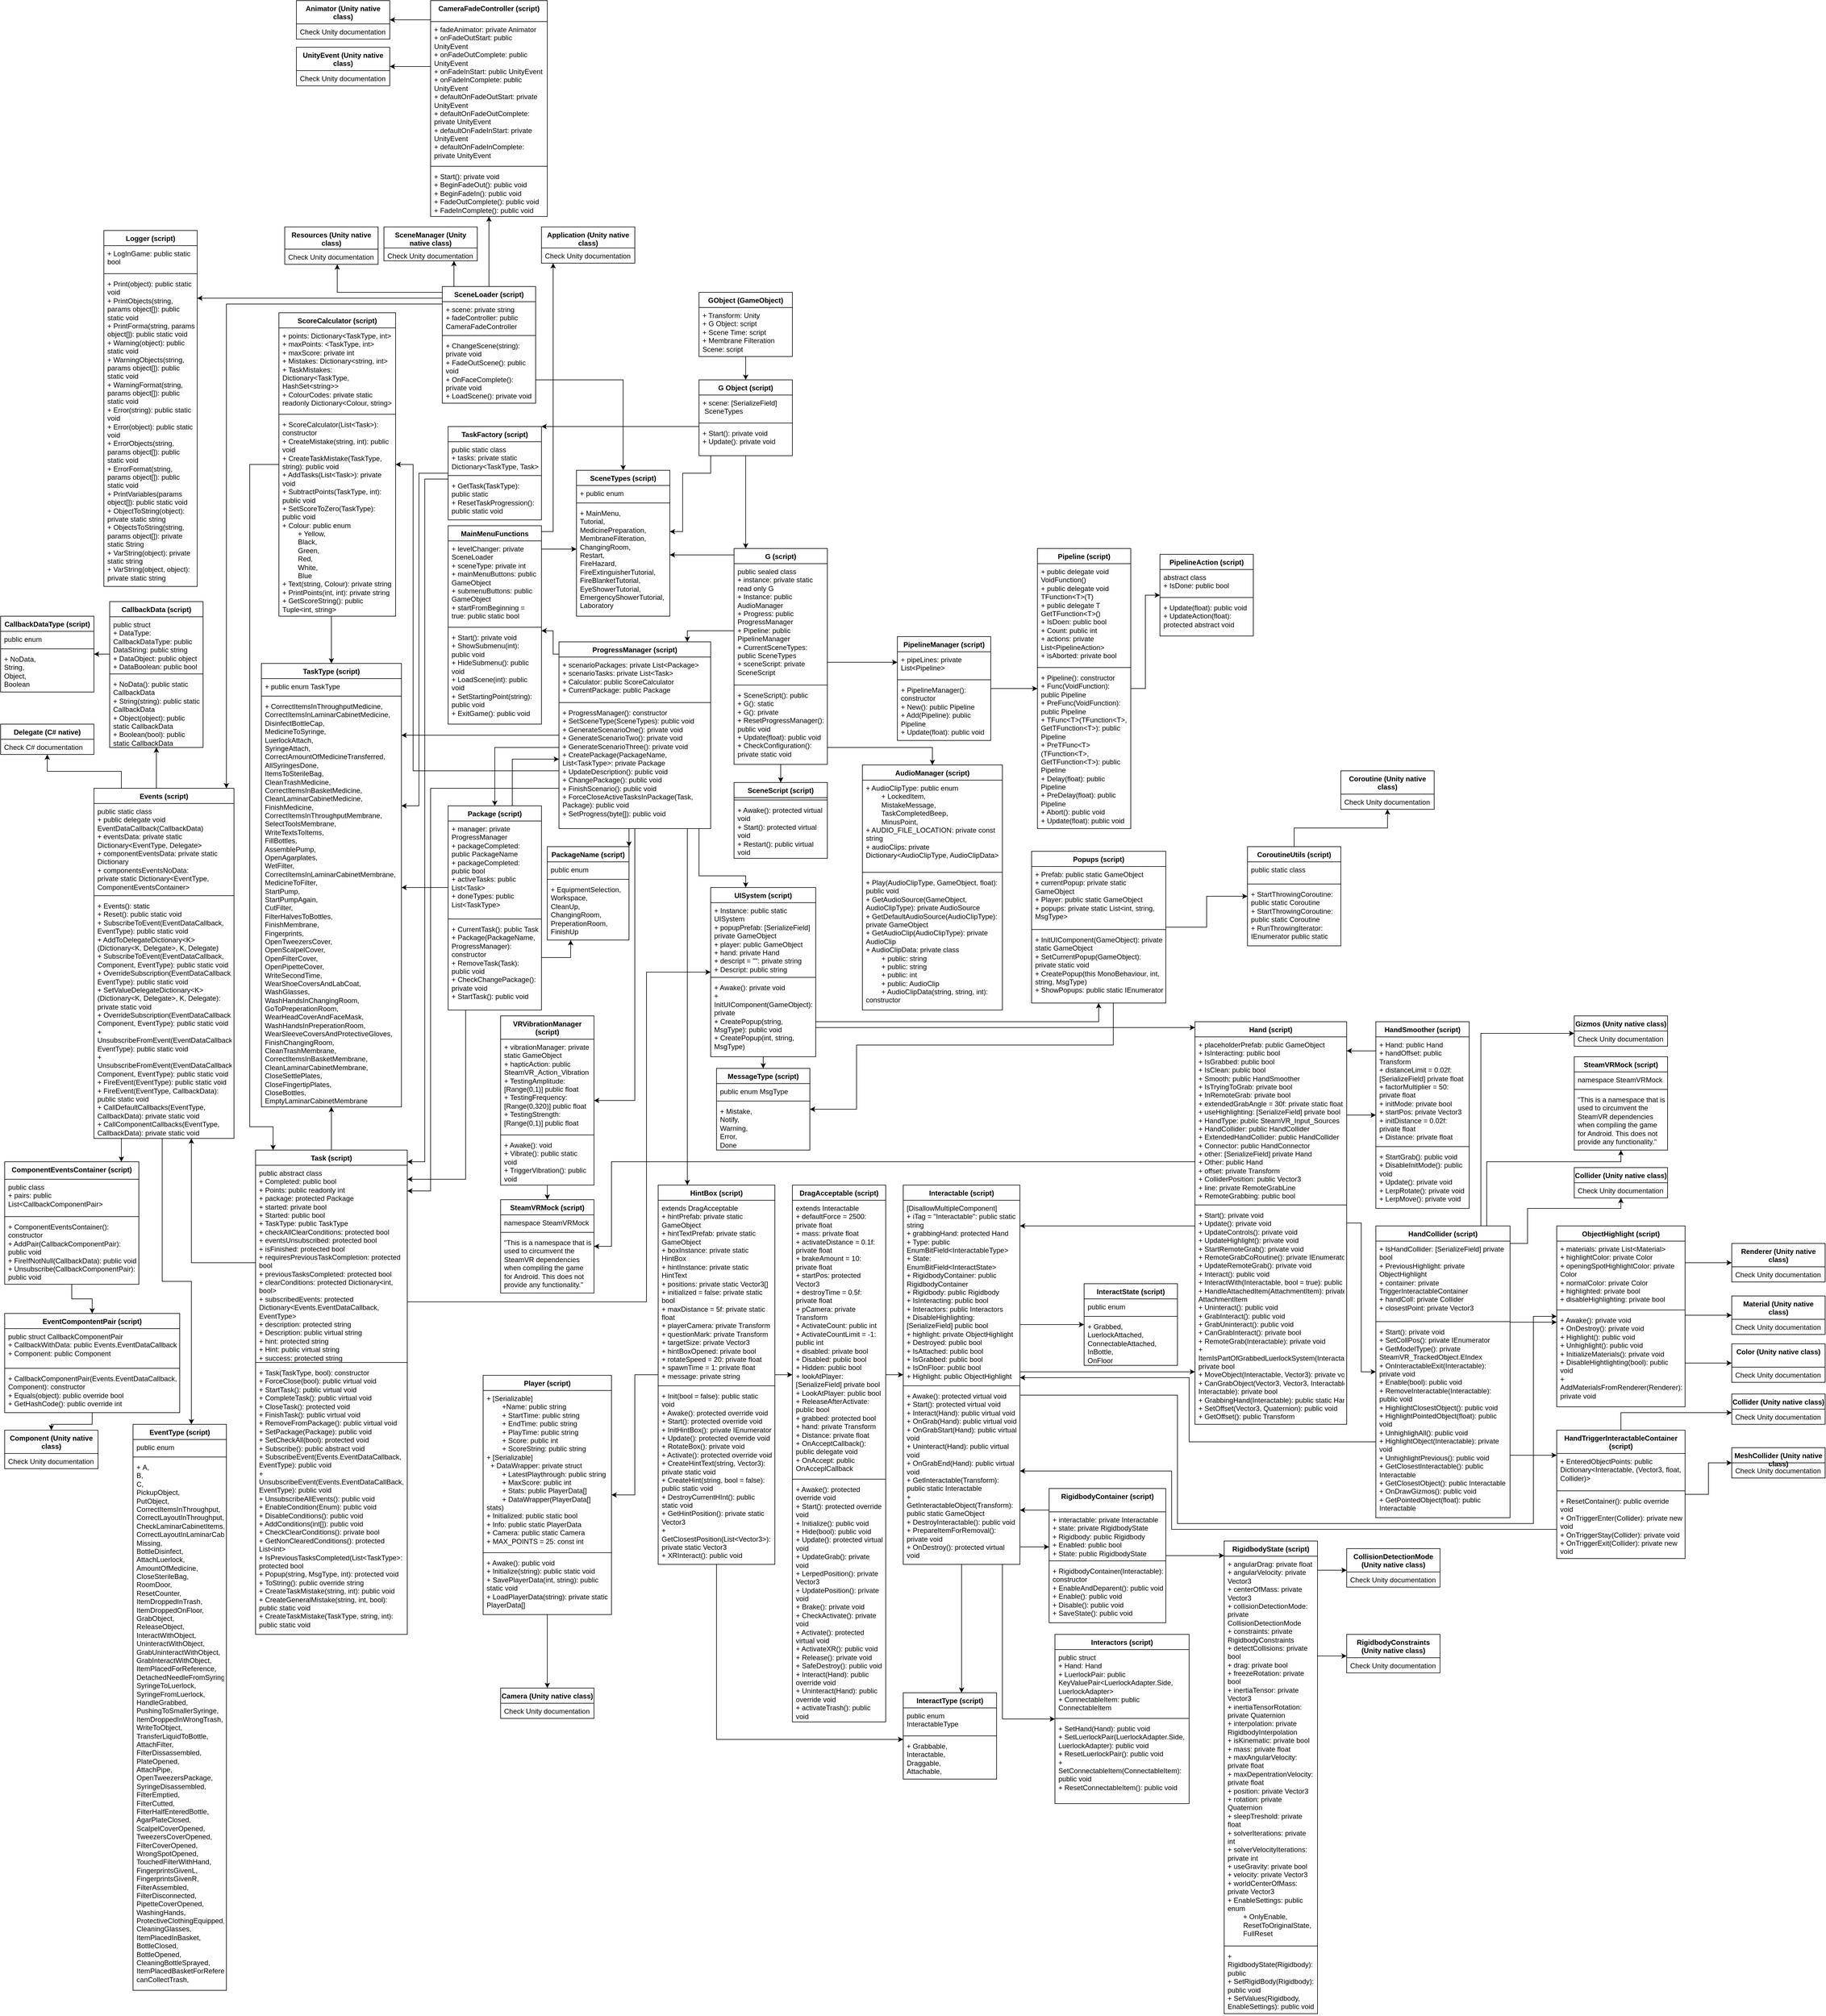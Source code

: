 <mxfile version="21.6.9" type="device">
  <diagram id="C5RBs43oDa-KdzZeNtuy" name="Page-1">
    <mxGraphModel dx="2587" dy="3967" grid="1" gridSize="10" guides="1" tooltips="1" connect="1" arrows="1" fold="1" page="1" pageScale="1" pageWidth="827" pageHeight="1169" math="0" shadow="0">
      <root>
        <mxCell id="WIyWlLk6GJQsqaUBKTNV-0" />
        <mxCell id="WIyWlLk6GJQsqaUBKTNV-1" parent="WIyWlLk6GJQsqaUBKTNV-0" />
        <mxCell id="kchw-U7hw0C-sCnVVzNL-82" style="edgeStyle=orthogonalEdgeStyle;rounded=0;orthogonalLoop=1;jettySize=auto;html=1;" parent="WIyWlLk6GJQsqaUBKTNV-1" source="kchw-U7hw0C-sCnVVzNL-5" target="kchw-U7hw0C-sCnVVzNL-10" edge="1">
          <mxGeometry relative="1" as="geometry" />
        </mxCell>
        <mxCell id="kchw-U7hw0C-sCnVVzNL-5" value="GObject (GameObject)" style="swimlane;fontStyle=1;align=center;verticalAlign=top;childLayout=stackLayout;horizontal=1;startSize=26;horizontalStack=0;resizeParent=1;resizeParentMax=0;resizeLast=0;collapsible=1;marginBottom=0;whiteSpace=wrap;html=1;" parent="WIyWlLk6GJQsqaUBKTNV-1" vertex="1">
          <mxGeometry x="370" y="-1050" width="160" height="110" as="geometry" />
        </mxCell>
        <mxCell id="kchw-U7hw0C-sCnVVzNL-6" value="+ Transform: Unity&lt;br&gt;+ G Object: script&lt;br&gt;+ Scene Time: script&lt;br&gt;+ Membrane Filteration Scene: script" style="text;strokeColor=none;fillColor=none;align=left;verticalAlign=top;spacingLeft=4;spacingRight=4;overflow=hidden;rotatable=0;points=[[0,0.5],[1,0.5]];portConstraint=eastwest;whiteSpace=wrap;html=1;" parent="kchw-U7hw0C-sCnVVzNL-5" vertex="1">
          <mxGeometry y="26" width="160" height="84" as="geometry" />
        </mxCell>
        <mxCell id="kchw-U7hw0C-sCnVVzNL-31" style="edgeStyle=orthogonalEdgeStyle;rounded=0;orthogonalLoop=1;jettySize=auto;html=1;" parent="WIyWlLk6GJQsqaUBKTNV-1" source="kchw-U7hw0C-sCnVVzNL-10" target="kchw-U7hw0C-sCnVVzNL-14" edge="1">
          <mxGeometry relative="1" as="geometry">
            <Array as="points">
              <mxPoint x="390" y="-740" />
              <mxPoint x="342" y="-740" />
              <mxPoint x="342" y="-640" />
            </Array>
          </mxGeometry>
        </mxCell>
        <mxCell id="kchw-U7hw0C-sCnVVzNL-32" style="edgeStyle=orthogonalEdgeStyle;rounded=0;orthogonalLoop=1;jettySize=auto;html=1;" parent="WIyWlLk6GJQsqaUBKTNV-1" source="kchw-U7hw0C-sCnVVzNL-10" target="kchw-U7hw0C-sCnVVzNL-19" edge="1">
          <mxGeometry relative="1" as="geometry">
            <Array as="points">
              <mxPoint x="510" y="-770" />
              <mxPoint x="510" y="-770" />
            </Array>
          </mxGeometry>
        </mxCell>
        <mxCell id="kchw-U7hw0C-sCnVVzNL-83" style="edgeStyle=orthogonalEdgeStyle;rounded=0;orthogonalLoop=1;jettySize=auto;html=1;" parent="WIyWlLk6GJQsqaUBKTNV-1" source="kchw-U7hw0C-sCnVVzNL-10" target="kchw-U7hw0C-sCnVVzNL-78" edge="1">
          <mxGeometry relative="1" as="geometry">
            <Array as="points">
              <mxPoint x="414" y="-780" />
            </Array>
          </mxGeometry>
        </mxCell>
        <mxCell id="kchw-U7hw0C-sCnVVzNL-10" value="G Object (script)&lt;br&gt;" style="swimlane;fontStyle=1;align=center;verticalAlign=top;childLayout=stackLayout;horizontal=1;startSize=26;horizontalStack=0;resizeParent=1;resizeParentMax=0;resizeLast=0;collapsible=1;marginBottom=0;whiteSpace=wrap;html=1;" parent="WIyWlLk6GJQsqaUBKTNV-1" vertex="1">
          <mxGeometry x="370" y="-900" width="160" height="130" as="geometry" />
        </mxCell>
        <mxCell id="kchw-U7hw0C-sCnVVzNL-11" value="+ scene: [SerializeField]&lt;br&gt;&amp;nbsp;SceneTypes&amp;nbsp;" style="text;strokeColor=none;fillColor=none;align=left;verticalAlign=top;spacingLeft=4;spacingRight=4;overflow=hidden;rotatable=0;points=[[0,0.5],[1,0.5]];portConstraint=eastwest;whiteSpace=wrap;html=1;" parent="kchw-U7hw0C-sCnVVzNL-10" vertex="1">
          <mxGeometry y="26" width="160" height="44" as="geometry" />
        </mxCell>
        <mxCell id="kchw-U7hw0C-sCnVVzNL-12" value="" style="line;strokeWidth=1;fillColor=none;align=left;verticalAlign=middle;spacingTop=-1;spacingLeft=3;spacingRight=3;rotatable=0;labelPosition=right;points=[];portConstraint=eastwest;strokeColor=inherit;" parent="kchw-U7hw0C-sCnVVzNL-10" vertex="1">
          <mxGeometry y="70" width="160" height="8" as="geometry" />
        </mxCell>
        <mxCell id="kchw-U7hw0C-sCnVVzNL-13" value="+ Start(): private void&lt;br&gt;+ Update(): private void" style="text;strokeColor=none;fillColor=none;align=left;verticalAlign=top;spacingLeft=4;spacingRight=4;overflow=hidden;rotatable=0;points=[[0,0.5],[1,0.5]];portConstraint=eastwest;whiteSpace=wrap;html=1;" parent="kchw-U7hw0C-sCnVVzNL-10" vertex="1">
          <mxGeometry y="78" width="160" height="52" as="geometry" />
        </mxCell>
        <mxCell id="kchw-U7hw0C-sCnVVzNL-14" value="SceneTypes (script)" style="swimlane;fontStyle=1;align=center;verticalAlign=top;childLayout=stackLayout;horizontal=1;startSize=26;horizontalStack=0;resizeParent=1;resizeParentMax=0;resizeLast=0;collapsible=1;marginBottom=0;whiteSpace=wrap;html=1;" parent="WIyWlLk6GJQsqaUBKTNV-1" vertex="1">
          <mxGeometry x="160" y="-745" width="160" height="250" as="geometry" />
        </mxCell>
        <mxCell id="kchw-U7hw0C-sCnVVzNL-15" value="+ public enum" style="text;strokeColor=none;fillColor=none;align=left;verticalAlign=top;spacingLeft=4;spacingRight=4;overflow=hidden;rotatable=0;points=[[0,0.5],[1,0.5]];portConstraint=eastwest;whiteSpace=wrap;html=1;" parent="kchw-U7hw0C-sCnVVzNL-14" vertex="1">
          <mxGeometry y="26" width="160" height="26" as="geometry" />
        </mxCell>
        <mxCell id="kchw-U7hw0C-sCnVVzNL-16" value="" style="line;strokeWidth=1;fillColor=none;align=left;verticalAlign=middle;spacingTop=-1;spacingLeft=3;spacingRight=3;rotatable=0;labelPosition=right;points=[];portConstraint=eastwest;strokeColor=inherit;" parent="kchw-U7hw0C-sCnVVzNL-14" vertex="1">
          <mxGeometry y="52" width="160" height="8" as="geometry" />
        </mxCell>
        <mxCell id="kchw-U7hw0C-sCnVVzNL-17" value="+ MainMenu,&lt;br&gt;Tutorial,&lt;br&gt;MedicinePreparation,&lt;br&gt;MembraneFilteration,&lt;br&gt;ChangingRoom,&lt;br&gt;Restart,&lt;br&gt;FireHazard,&lt;br&gt;FireExtinguisherTutorial,&lt;br&gt;FireBlanketTutorial,&lt;br&gt;EyeShowerTutorial,&lt;br&gt;EmergencyShowerTutorial,&lt;br&gt;Laboratory" style="text;strokeColor=none;fillColor=none;align=left;verticalAlign=top;spacingLeft=4;spacingRight=4;overflow=hidden;rotatable=0;points=[[0,0.5],[1,0.5]];portConstraint=eastwest;whiteSpace=wrap;html=1;" parent="kchw-U7hw0C-sCnVVzNL-14" vertex="1">
          <mxGeometry y="60" width="160" height="190" as="geometry" />
        </mxCell>
        <mxCell id="kchw-U7hw0C-sCnVVzNL-30" style="edgeStyle=orthogonalEdgeStyle;rounded=0;orthogonalLoop=1;jettySize=auto;html=1;" parent="WIyWlLk6GJQsqaUBKTNV-1" source="kchw-U7hw0C-sCnVVzNL-19" target="kchw-U7hw0C-sCnVVzNL-26" edge="1">
          <mxGeometry relative="1" as="geometry">
            <Array as="points">
              <mxPoint x="350" y="-470" />
            </Array>
          </mxGeometry>
        </mxCell>
        <mxCell id="kchw-U7hw0C-sCnVVzNL-37" style="edgeStyle=orthogonalEdgeStyle;rounded=0;orthogonalLoop=1;jettySize=auto;html=1;" parent="WIyWlLk6GJQsqaUBKTNV-1" source="kchw-U7hw0C-sCnVVzNL-19" target="kchw-U7hw0C-sCnVVzNL-33" edge="1">
          <mxGeometry relative="1" as="geometry">
            <Array as="points">
              <mxPoint x="690" y="-416" />
              <mxPoint x="690" y="-416" />
            </Array>
          </mxGeometry>
        </mxCell>
        <mxCell id="kchw-U7hw0C-sCnVVzNL-42" style="edgeStyle=orthogonalEdgeStyle;rounded=0;orthogonalLoop=1;jettySize=auto;html=1;" parent="WIyWlLk6GJQsqaUBKTNV-1" source="kchw-U7hw0C-sCnVVzNL-19" target="kchw-U7hw0C-sCnVVzNL-38" edge="1">
          <mxGeometry relative="1" as="geometry">
            <Array as="points">
              <mxPoint x="770" y="-270" />
            </Array>
          </mxGeometry>
        </mxCell>
        <mxCell id="kchw-U7hw0C-sCnVVzNL-71" style="edgeStyle=orthogonalEdgeStyle;rounded=0;orthogonalLoop=1;jettySize=auto;html=1;" parent="WIyWlLk6GJQsqaUBKTNV-1" source="kchw-U7hw0C-sCnVVzNL-19" target="kchw-U7hw0C-sCnVVzNL-66" edge="1">
          <mxGeometry relative="1" as="geometry" />
        </mxCell>
        <mxCell id="kchw-U7hw0C-sCnVVzNL-84" style="edgeStyle=orthogonalEdgeStyle;rounded=0;orthogonalLoop=1;jettySize=auto;html=1;" parent="WIyWlLk6GJQsqaUBKTNV-1" source="kchw-U7hw0C-sCnVVzNL-19" target="kchw-U7hw0C-sCnVVzNL-14" edge="1">
          <mxGeometry relative="1" as="geometry">
            <Array as="points">
              <mxPoint x="410" y="-600" />
              <mxPoint x="410" y="-600" />
            </Array>
          </mxGeometry>
        </mxCell>
        <mxCell id="kchw-U7hw0C-sCnVVzNL-19" value="G (script)" style="swimlane;fontStyle=1;align=center;verticalAlign=top;childLayout=stackLayout;horizontal=1;startSize=26;horizontalStack=0;resizeParent=1;resizeParentMax=0;resizeLast=0;collapsible=1;marginBottom=0;whiteSpace=wrap;html=1;" parent="WIyWlLk6GJQsqaUBKTNV-1" vertex="1">
          <mxGeometry x="430" y="-611" width="160" height="370" as="geometry" />
        </mxCell>
        <mxCell id="kchw-U7hw0C-sCnVVzNL-20" value="public sealed class&lt;br&gt;+ instance: private static read only G&lt;br&gt;+ Instance: public AudioManager&lt;br&gt;+ Progress: public ProgressManager&lt;br&gt;+ Pipeline: public PipelineManager&lt;br&gt;+ CurrentSceneTypes: public SceneTypes&lt;br&gt;+ sceneScript: private SceneScript" style="text;strokeColor=none;fillColor=none;align=left;verticalAlign=top;spacingLeft=4;spacingRight=4;overflow=hidden;rotatable=0;points=[[0,0.5],[1,0.5]];portConstraint=eastwest;whiteSpace=wrap;html=1;" parent="kchw-U7hw0C-sCnVVzNL-19" vertex="1">
          <mxGeometry y="26" width="160" height="204" as="geometry" />
        </mxCell>
        <mxCell id="kchw-U7hw0C-sCnVVzNL-21" value="" style="line;strokeWidth=1;fillColor=none;align=left;verticalAlign=middle;spacingTop=-1;spacingLeft=3;spacingRight=3;rotatable=0;labelPosition=right;points=[];portConstraint=eastwest;strokeColor=inherit;" parent="kchw-U7hw0C-sCnVVzNL-19" vertex="1">
          <mxGeometry y="230" width="160" height="8" as="geometry" />
        </mxCell>
        <mxCell id="kchw-U7hw0C-sCnVVzNL-22" value="+ SceneScript(): public&lt;br&gt;+ G(): static&lt;br&gt;+ G(): private&lt;br&gt;+ ResetProgressManager(): public void&lt;br&gt;+ Update(float): public void&lt;br&gt;+ CheckConfiguration(): private static void" style="text;strokeColor=none;fillColor=none;align=left;verticalAlign=top;spacingLeft=4;spacingRight=4;overflow=hidden;rotatable=0;points=[[0,0.5],[1,0.5]];portConstraint=eastwest;whiteSpace=wrap;html=1;" parent="kchw-U7hw0C-sCnVVzNL-19" vertex="1">
          <mxGeometry y="238" width="160" height="132" as="geometry" />
        </mxCell>
        <mxCell id="kchw-U7hw0C-sCnVVzNL-57" style="edgeStyle=orthogonalEdgeStyle;rounded=0;orthogonalLoop=1;jettySize=auto;html=1;" parent="WIyWlLk6GJQsqaUBKTNV-1" source="kchw-U7hw0C-sCnVVzNL-26" target="kchw-U7hw0C-sCnVVzNL-53" edge="1">
          <mxGeometry relative="1" as="geometry">
            <Array as="points">
              <mxPoint x="20" y="-270" />
            </Array>
          </mxGeometry>
        </mxCell>
        <mxCell id="kchw-U7hw0C-sCnVVzNL-63" style="edgeStyle=orthogonalEdgeStyle;rounded=0;orthogonalLoop=1;jettySize=auto;html=1;" parent="WIyWlLk6GJQsqaUBKTNV-1" source="kchw-U7hw0C-sCnVVzNL-26" target="kchw-U7hw0C-sCnVVzNL-59" edge="1">
          <mxGeometry relative="1" as="geometry">
            <Array as="points">
              <mxPoint x="-90" y="-200" />
              <mxPoint x="-90" y="490" />
            </Array>
          </mxGeometry>
        </mxCell>
        <mxCell id="kchw-U7hw0C-sCnVVzNL-90" style="edgeStyle=orthogonalEdgeStyle;rounded=0;orthogonalLoop=1;jettySize=auto;html=1;" parent="WIyWlLk6GJQsqaUBKTNV-1" source="kchw-U7hw0C-sCnVVzNL-26" target="kchw-U7hw0C-sCnVVzNL-85" edge="1">
          <mxGeometry relative="1" as="geometry">
            <Array as="points">
              <mxPoint x="-120" y="-230" />
              <mxPoint x="-120" y="-755" />
            </Array>
          </mxGeometry>
        </mxCell>
        <mxCell id="W0nB9QTuxgTVNlyttxNB-0" style="edgeStyle=orthogonalEdgeStyle;rounded=0;orthogonalLoop=1;jettySize=auto;html=1;" parent="WIyWlLk6GJQsqaUBKTNV-1" source="kchw-U7hw0C-sCnVVzNL-26" target="kchw-U7hw0C-sCnVVzNL-91" edge="1">
          <mxGeometry relative="1" as="geometry">
            <Array as="points">
              <mxPoint x="160" y="-40" />
              <mxPoint x="160" y="-40" />
            </Array>
          </mxGeometry>
        </mxCell>
        <mxCell id="W0nB9QTuxgTVNlyttxNB-5" style="edgeStyle=orthogonalEdgeStyle;rounded=0;orthogonalLoop=1;jettySize=auto;html=1;" parent="WIyWlLk6GJQsqaUBKTNV-1" source="kchw-U7hw0C-sCnVVzNL-26" target="W0nB9QTuxgTVNlyttxNB-1" edge="1">
          <mxGeometry relative="1" as="geometry">
            <Array as="points">
              <mxPoint x="120" y="-430" />
              <mxPoint x="120" y="-470" />
            </Array>
          </mxGeometry>
        </mxCell>
        <mxCell id="W0nB9QTuxgTVNlyttxNB-8" style="edgeStyle=orthogonalEdgeStyle;rounded=0;orthogonalLoop=1;jettySize=auto;html=1;" parent="WIyWlLk6GJQsqaUBKTNV-1" source="kchw-U7hw0C-sCnVVzNL-26" target="kchw-U7hw0C-sCnVVzNL-73" edge="1">
          <mxGeometry relative="1" as="geometry">
            <Array as="points">
              <mxPoint x="-280" y="-160" />
              <mxPoint x="-280" y="-160" />
            </Array>
          </mxGeometry>
        </mxCell>
        <mxCell id="W0nB9QTuxgTVNlyttxNB-77" style="edgeStyle=orthogonalEdgeStyle;rounded=0;orthogonalLoop=1;jettySize=auto;html=1;" parent="WIyWlLk6GJQsqaUBKTNV-1" source="kchw-U7hw0C-sCnVVzNL-26" target="W0nB9QTuxgTVNlyttxNB-73" edge="1">
          <mxGeometry relative="1" as="geometry">
            <Array as="points">
              <mxPoint x="370" y="-50" />
              <mxPoint x="450" y="-50" />
            </Array>
          </mxGeometry>
        </mxCell>
        <mxCell id="W0nB9QTuxgTVNlyttxNB-89" style="edgeStyle=orthogonalEdgeStyle;rounded=0;orthogonalLoop=1;jettySize=auto;html=1;" parent="WIyWlLk6GJQsqaUBKTNV-1" source="kchw-U7hw0C-sCnVVzNL-26" target="W0nB9QTuxgTVNlyttxNB-85" edge="1">
          <mxGeometry relative="1" as="geometry">
            <Array as="points">
              <mxPoint x="260" y="60" />
              <mxPoint x="260" y="60" />
            </Array>
          </mxGeometry>
        </mxCell>
        <mxCell id="W0nB9QTuxgTVNlyttxNB-132" style="edgeStyle=orthogonalEdgeStyle;rounded=0;orthogonalLoop=1;jettySize=auto;html=1;" parent="WIyWlLk6GJQsqaUBKTNV-1" source="kchw-U7hw0C-sCnVVzNL-26" target="W0nB9QTuxgTVNlyttxNB-118" edge="1">
          <mxGeometry relative="1" as="geometry">
            <Array as="points">
              <mxPoint x="350" y="260" />
              <mxPoint x="350" y="260" />
            </Array>
          </mxGeometry>
        </mxCell>
        <mxCell id="kchw-U7hw0C-sCnVVzNL-26" value="ProgressManager (script)" style="swimlane;fontStyle=1;align=center;verticalAlign=top;childLayout=stackLayout;horizontal=1;startSize=26;horizontalStack=0;resizeParent=1;resizeParentMax=0;resizeLast=0;collapsible=1;marginBottom=0;whiteSpace=wrap;html=1;" parent="WIyWlLk6GJQsqaUBKTNV-1" vertex="1">
          <mxGeometry x="130" y="-451" width="260" height="320" as="geometry" />
        </mxCell>
        <mxCell id="kchw-U7hw0C-sCnVVzNL-27" value="+ scenarioPackages: private List&amp;lt;Package&amp;gt;&lt;br&gt;+ scenarioTasks: private List&amp;lt;Task&amp;gt;&lt;br&gt;+ Calculator: public ScoreCalculator&lt;br&gt;+ CurrentPackage: public Package" style="text;strokeColor=none;fillColor=none;align=left;verticalAlign=top;spacingLeft=4;spacingRight=4;overflow=hidden;rotatable=0;points=[[0,0.5],[1,0.5]];portConstraint=eastwest;whiteSpace=wrap;html=1;" parent="kchw-U7hw0C-sCnVVzNL-26" vertex="1">
          <mxGeometry y="26" width="260" height="74" as="geometry" />
        </mxCell>
        <mxCell id="kchw-U7hw0C-sCnVVzNL-28" value="" style="line;strokeWidth=1;fillColor=none;align=left;verticalAlign=middle;spacingTop=-1;spacingLeft=3;spacingRight=3;rotatable=0;labelPosition=right;points=[];portConstraint=eastwest;strokeColor=inherit;" parent="kchw-U7hw0C-sCnVVzNL-26" vertex="1">
          <mxGeometry y="100" width="260" height="8" as="geometry" />
        </mxCell>
        <mxCell id="kchw-U7hw0C-sCnVVzNL-29" value="+ ProgressManager(): constructor&lt;br&gt;+ SetSceneType(SceneTypes): public void&lt;br&gt;+ GenerateScenarioOne(): private void&lt;br&gt;+ GenerateScenarioTwo(): private void&lt;br&gt;+ GenerateScenarioThree(): private void&lt;br&gt;+ CreatePackage(PackageName, List&amp;lt;TaskType&amp;gt;: private Package&lt;br&gt;+ UpdateDescription(): public void&lt;br&gt;+ ChangePackage(): public void&lt;br&gt;+ FinishScenario(): public void&lt;br&gt;+ ForceCloseActiveTasksInPackage(Task, Package): public void&lt;br&gt;+ SetProgress(byte[]): public void&lt;br&gt;" style="text;strokeColor=none;fillColor=none;align=left;verticalAlign=top;spacingLeft=4;spacingRight=4;overflow=hidden;rotatable=0;points=[[0,0.5],[1,0.5]];portConstraint=eastwest;whiteSpace=wrap;html=1;" parent="kchw-U7hw0C-sCnVVzNL-26" vertex="1">
          <mxGeometry y="108" width="260" height="212" as="geometry" />
        </mxCell>
        <mxCell id="kchw-U7hw0C-sCnVVzNL-52" style="edgeStyle=orthogonalEdgeStyle;rounded=0;orthogonalLoop=1;jettySize=auto;html=1;" parent="WIyWlLk6GJQsqaUBKTNV-1" source="kchw-U7hw0C-sCnVVzNL-33" target="kchw-U7hw0C-sCnVVzNL-43" edge="1">
          <mxGeometry relative="1" as="geometry" />
        </mxCell>
        <mxCell id="kchw-U7hw0C-sCnVVzNL-33" value="PipelineManager (script)" style="swimlane;fontStyle=1;align=center;verticalAlign=top;childLayout=stackLayout;horizontal=1;startSize=26;horizontalStack=0;resizeParent=1;resizeParentMax=0;resizeLast=0;collapsible=1;marginBottom=0;whiteSpace=wrap;html=1;" parent="WIyWlLk6GJQsqaUBKTNV-1" vertex="1">
          <mxGeometry x="710" y="-460" width="160" height="178" as="geometry" />
        </mxCell>
        <mxCell id="kchw-U7hw0C-sCnVVzNL-34" value="+ pipeLines: private List&amp;lt;Pipeline&amp;gt;" style="text;strokeColor=none;fillColor=none;align=left;verticalAlign=top;spacingLeft=4;spacingRight=4;overflow=hidden;rotatable=0;points=[[0,0.5],[1,0.5]];portConstraint=eastwest;whiteSpace=wrap;html=1;" parent="kchw-U7hw0C-sCnVVzNL-33" vertex="1">
          <mxGeometry y="26" width="160" height="44" as="geometry" />
        </mxCell>
        <mxCell id="kchw-U7hw0C-sCnVVzNL-35" value="" style="line;strokeWidth=1;fillColor=none;align=left;verticalAlign=middle;spacingTop=-1;spacingLeft=3;spacingRight=3;rotatable=0;labelPosition=right;points=[];portConstraint=eastwest;strokeColor=inherit;" parent="kchw-U7hw0C-sCnVVzNL-33" vertex="1">
          <mxGeometry y="70" width="160" height="8" as="geometry" />
        </mxCell>
        <mxCell id="kchw-U7hw0C-sCnVVzNL-36" value="+ PipelineManager(): constructor&lt;br&gt;+ New(): public Pipeline&lt;br&gt;+ Add(Pipeline): public Pipeline&lt;br&gt;+ Update(float): public void" style="text;strokeColor=none;fillColor=none;align=left;verticalAlign=top;spacingLeft=4;spacingRight=4;overflow=hidden;rotatable=0;points=[[0,0.5],[1,0.5]];portConstraint=eastwest;whiteSpace=wrap;html=1;" parent="kchw-U7hw0C-sCnVVzNL-33" vertex="1">
          <mxGeometry y="78" width="160" height="100" as="geometry" />
        </mxCell>
        <mxCell id="kchw-U7hw0C-sCnVVzNL-38" value="AudioManager (script)" style="swimlane;fontStyle=1;align=center;verticalAlign=top;childLayout=stackLayout;horizontal=1;startSize=26;horizontalStack=0;resizeParent=1;resizeParentMax=0;resizeLast=0;collapsible=1;marginBottom=0;whiteSpace=wrap;html=1;" parent="WIyWlLk6GJQsqaUBKTNV-1" vertex="1">
          <mxGeometry x="650" y="-240" width="240" height="420" as="geometry" />
        </mxCell>
        <mxCell id="kchw-U7hw0C-sCnVVzNL-39" value="+ AudioClipType: public enum&lt;br&gt;&lt;span style=&quot;white-space: pre;&quot;&gt;&#x9;&lt;/span&gt;+ LockedItem,&lt;br&gt;&lt;span style=&quot;white-space: pre;&quot;&gt;&#x9;&lt;/span&gt;MistakeMessage,&lt;br&gt;&lt;span style=&quot;white-space: pre;&quot;&gt;&#x9;&lt;/span&gt;TaskCompletedBeep,&lt;br&gt;&lt;span style=&quot;white-space: pre;&quot;&gt;&#x9;&lt;/span&gt;MinusPoint,&lt;br&gt;+ AUDIO_FILE_LOCATION: private const string&lt;br&gt;+ audioClips: private Dictionary&amp;lt;AudioClipType, AudioClipData&amp;gt;" style="text;strokeColor=none;fillColor=none;align=left;verticalAlign=top;spacingLeft=4;spacingRight=4;overflow=hidden;rotatable=0;points=[[0,0.5],[1,0.5]];portConstraint=eastwest;whiteSpace=wrap;html=1;" parent="kchw-U7hw0C-sCnVVzNL-38" vertex="1">
          <mxGeometry y="26" width="240" height="154" as="geometry" />
        </mxCell>
        <mxCell id="kchw-U7hw0C-sCnVVzNL-40" value="" style="line;strokeWidth=1;fillColor=none;align=left;verticalAlign=middle;spacingTop=-1;spacingLeft=3;spacingRight=3;rotatable=0;labelPosition=right;points=[];portConstraint=eastwest;strokeColor=inherit;" parent="kchw-U7hw0C-sCnVVzNL-38" vertex="1">
          <mxGeometry y="180" width="240" height="8" as="geometry" />
        </mxCell>
        <mxCell id="kchw-U7hw0C-sCnVVzNL-41" value="+ Play(AudioClipType, GameObject, float): public void&lt;br&gt;+ GetAudioSource(GameObject, AudioClipType): private AudioSource&lt;br&gt;+ GetDefaultAudioSource(AudioClipType): private GameObject&lt;br&gt;+ GetAudioClip(AudioClipType): private AudioClip&lt;br&gt;+ AudioClipData: private class&lt;br&gt;&lt;span style=&quot;white-space: pre;&quot;&gt;&#x9;&lt;/span&gt;+ public: string&lt;br&gt;&lt;span style=&quot;white-space: pre;&quot;&gt;&#x9;&lt;/span&gt;+ public: string&lt;br&gt;&lt;span style=&quot;white-space: pre;&quot;&gt;&#x9;&lt;/span&gt;+ public: int&lt;br&gt;&lt;span style=&quot;white-space: pre;&quot;&gt;&#x9;&lt;/span&gt;+ public: AudioClip&lt;br&gt;&lt;span style=&quot;white-space: pre;&quot;&gt;&#x9;&lt;/span&gt;+ AudioClipData(string, string, int): constructor" style="text;strokeColor=none;fillColor=none;align=left;verticalAlign=top;spacingLeft=4;spacingRight=4;overflow=hidden;rotatable=0;points=[[0,0.5],[1,0.5]];portConstraint=eastwest;whiteSpace=wrap;html=1;" parent="kchw-U7hw0C-sCnVVzNL-38" vertex="1">
          <mxGeometry y="188" width="240" height="232" as="geometry" />
        </mxCell>
        <mxCell id="kchw-U7hw0C-sCnVVzNL-51" style="edgeStyle=orthogonalEdgeStyle;rounded=0;orthogonalLoop=1;jettySize=auto;html=1;" parent="WIyWlLk6GJQsqaUBKTNV-1" source="kchw-U7hw0C-sCnVVzNL-43" target="kchw-U7hw0C-sCnVVzNL-47" edge="1">
          <mxGeometry relative="1" as="geometry" />
        </mxCell>
        <mxCell id="kchw-U7hw0C-sCnVVzNL-43" value="Pipeline (script)" style="swimlane;fontStyle=1;align=center;verticalAlign=top;childLayout=stackLayout;horizontal=1;startSize=26;horizontalStack=0;resizeParent=1;resizeParentMax=0;resizeLast=0;collapsible=1;marginBottom=0;whiteSpace=wrap;html=1;" parent="WIyWlLk6GJQsqaUBKTNV-1" vertex="1">
          <mxGeometry x="950" y="-611" width="160" height="480" as="geometry" />
        </mxCell>
        <mxCell id="kchw-U7hw0C-sCnVVzNL-44" value="+ public delegate void VoidFunction()&lt;br&gt;+ public delegate void TFunction&amp;lt;T&amp;gt;(T)&lt;br&gt;+ public delegate T GetTFunction&amp;lt;T&amp;gt;()&lt;br&gt;+ IsDoen: public bool&lt;br&gt;+ Count: public int&lt;br&gt;+ actions: private List&amp;lt;PipelineAction&amp;gt;&lt;br&gt;+ isAborted: private bool" style="text;strokeColor=none;fillColor=none;align=left;verticalAlign=top;spacingLeft=4;spacingRight=4;overflow=hidden;rotatable=0;points=[[0,0.5],[1,0.5]];portConstraint=eastwest;whiteSpace=wrap;html=1;" parent="kchw-U7hw0C-sCnVVzNL-43" vertex="1">
          <mxGeometry y="26" width="160" height="174" as="geometry" />
        </mxCell>
        <mxCell id="kchw-U7hw0C-sCnVVzNL-45" value="" style="line;strokeWidth=1;fillColor=none;align=left;verticalAlign=middle;spacingTop=-1;spacingLeft=3;spacingRight=3;rotatable=0;labelPosition=right;points=[];portConstraint=eastwest;strokeColor=inherit;" parent="kchw-U7hw0C-sCnVVzNL-43" vertex="1">
          <mxGeometry y="200" width="160" height="8" as="geometry" />
        </mxCell>
        <mxCell id="kchw-U7hw0C-sCnVVzNL-46" value="+ Pipeline(): constructor&lt;br&gt;+ Func(VoidFunction): public Pipeline&lt;br&gt;+ PreFunc(VoidFunction): public Pipeline&lt;br&gt;+ TFunc&amp;lt;T&amp;gt;(TFunction&amp;lt;T&amp;gt;, GetTFunction&amp;lt;T&amp;gt;): public Pipeline&lt;br&gt;+ PreTFunc&amp;lt;T&amp;gt;(TFunction&amp;lt;T&amp;gt;, GetTFunction&amp;lt;T&amp;gt;): public Pipeline&lt;br&gt;+ Delay(float): public Pipeline&lt;br&gt;+ PreDelay(float): public Pipeline&lt;br&gt;+ Abort(): public void&lt;br&gt;+ Update(float): public void" style="text;strokeColor=none;fillColor=none;align=left;verticalAlign=top;spacingLeft=4;spacingRight=4;overflow=hidden;rotatable=0;points=[[0,0.5],[1,0.5]];portConstraint=eastwest;whiteSpace=wrap;html=1;" parent="kchw-U7hw0C-sCnVVzNL-43" vertex="1">
          <mxGeometry y="208" width="160" height="272" as="geometry" />
        </mxCell>
        <mxCell id="kchw-U7hw0C-sCnVVzNL-47" value="PipelineAction (script)" style="swimlane;fontStyle=1;align=center;verticalAlign=top;childLayout=stackLayout;horizontal=1;startSize=26;horizontalStack=0;resizeParent=1;resizeParentMax=0;resizeLast=0;collapsible=1;marginBottom=0;whiteSpace=wrap;html=1;" parent="WIyWlLk6GJQsqaUBKTNV-1" vertex="1">
          <mxGeometry x="1160" y="-601" width="160" height="140" as="geometry" />
        </mxCell>
        <mxCell id="kchw-U7hw0C-sCnVVzNL-48" value="abstract class&lt;br&gt;+ IsDone: public bool" style="text;strokeColor=none;fillColor=none;align=left;verticalAlign=top;spacingLeft=4;spacingRight=4;overflow=hidden;rotatable=0;points=[[0,0.5],[1,0.5]];portConstraint=eastwest;whiteSpace=wrap;html=1;" parent="kchw-U7hw0C-sCnVVzNL-47" vertex="1">
          <mxGeometry y="26" width="160" height="44" as="geometry" />
        </mxCell>
        <mxCell id="kchw-U7hw0C-sCnVVzNL-49" value="" style="line;strokeWidth=1;fillColor=none;align=left;verticalAlign=middle;spacingTop=-1;spacingLeft=3;spacingRight=3;rotatable=0;labelPosition=right;points=[];portConstraint=eastwest;strokeColor=inherit;" parent="kchw-U7hw0C-sCnVVzNL-47" vertex="1">
          <mxGeometry y="70" width="160" height="8" as="geometry" />
        </mxCell>
        <mxCell id="kchw-U7hw0C-sCnVVzNL-50" value="+ Update(float): public void&lt;br&gt;+ UpdateAction(float): protected abstract void" style="text;strokeColor=none;fillColor=none;align=left;verticalAlign=top;spacingLeft=4;spacingRight=4;overflow=hidden;rotatable=0;points=[[0,0.5],[1,0.5]];portConstraint=eastwest;whiteSpace=wrap;html=1;" parent="kchw-U7hw0C-sCnVVzNL-47" vertex="1">
          <mxGeometry y="78" width="160" height="62" as="geometry" />
        </mxCell>
        <mxCell id="kchw-U7hw0C-sCnVVzNL-58" style="edgeStyle=orthogonalEdgeStyle;rounded=0;orthogonalLoop=1;jettySize=auto;html=1;" parent="WIyWlLk6GJQsqaUBKTNV-1" source="kchw-U7hw0C-sCnVVzNL-53" target="kchw-U7hw0C-sCnVVzNL-26" edge="1">
          <mxGeometry relative="1" as="geometry">
            <Array as="points">
              <mxPoint x="50" y="-250" />
            </Array>
          </mxGeometry>
        </mxCell>
        <mxCell id="kchw-U7hw0C-sCnVVzNL-64" style="edgeStyle=orthogonalEdgeStyle;rounded=0;orthogonalLoop=1;jettySize=auto;html=1;" parent="WIyWlLk6GJQsqaUBKTNV-1" source="kchw-U7hw0C-sCnVVzNL-53" target="kchw-U7hw0C-sCnVVzNL-59" edge="1">
          <mxGeometry relative="1" as="geometry">
            <Array as="points">
              <mxPoint x="-30" y="470" />
            </Array>
          </mxGeometry>
        </mxCell>
        <mxCell id="kchw-U7hw0C-sCnVVzNL-96" style="edgeStyle=orthogonalEdgeStyle;rounded=0;orthogonalLoop=1;jettySize=auto;html=1;" parent="WIyWlLk6GJQsqaUBKTNV-1" source="kchw-U7hw0C-sCnVVzNL-53" target="kchw-U7hw0C-sCnVVzNL-91" edge="1">
          <mxGeometry relative="1" as="geometry">
            <Array as="points">
              <mxPoint x="150" y="90" />
            </Array>
          </mxGeometry>
        </mxCell>
        <mxCell id="kchw-U7hw0C-sCnVVzNL-97" style="edgeStyle=orthogonalEdgeStyle;rounded=0;orthogonalLoop=1;jettySize=auto;html=1;" parent="WIyWlLk6GJQsqaUBKTNV-1" source="kchw-U7hw0C-sCnVVzNL-53" target="kchw-U7hw0C-sCnVVzNL-73" edge="1">
          <mxGeometry relative="1" as="geometry">
            <Array as="points">
              <mxPoint x="-100" y="-30" />
              <mxPoint x="-100" y="-30" />
            </Array>
          </mxGeometry>
        </mxCell>
        <mxCell id="kchw-U7hw0C-sCnVVzNL-53" value="Package (script)" style="swimlane;fontStyle=1;align=center;verticalAlign=top;childLayout=stackLayout;horizontal=1;startSize=26;horizontalStack=0;resizeParent=1;resizeParentMax=0;resizeLast=0;collapsible=1;marginBottom=0;whiteSpace=wrap;html=1;" parent="WIyWlLk6GJQsqaUBKTNV-1" vertex="1">
          <mxGeometry x="-60" y="-170" width="160" height="350" as="geometry" />
        </mxCell>
        <mxCell id="kchw-U7hw0C-sCnVVzNL-54" value="+ manager: private ProgressManager&lt;br&gt;+ packageCompleted: public PackageName&lt;br&gt;+ packageCompleted: public bool&lt;br&gt;+ activeTasks: public List&amp;lt;Task&amp;gt;&lt;br&gt;+ doneTypes: public List&amp;lt;TaskType&amp;gt;" style="text;strokeColor=none;fillColor=none;align=left;verticalAlign=top;spacingLeft=4;spacingRight=4;overflow=hidden;rotatable=0;points=[[0,0.5],[1,0.5]];portConstraint=eastwest;whiteSpace=wrap;html=1;" parent="kchw-U7hw0C-sCnVVzNL-53" vertex="1">
          <mxGeometry y="26" width="160" height="164" as="geometry" />
        </mxCell>
        <mxCell id="kchw-U7hw0C-sCnVVzNL-55" value="" style="line;strokeWidth=1;fillColor=none;align=left;verticalAlign=middle;spacingTop=-1;spacingLeft=3;spacingRight=3;rotatable=0;labelPosition=right;points=[];portConstraint=eastwest;strokeColor=inherit;" parent="kchw-U7hw0C-sCnVVzNL-53" vertex="1">
          <mxGeometry y="190" width="160" height="8" as="geometry" />
        </mxCell>
        <mxCell id="kchw-U7hw0C-sCnVVzNL-56" value="+ CurrentTask(): public Task&lt;br&gt;+ Package(PackageName, ProgressManager): constructor&lt;br&gt;+ RemoveTask(Task): public void&lt;br&gt;+ CheckChangePackage(): private void&lt;br&gt;+ StartTask(): public void" style="text;strokeColor=none;fillColor=none;align=left;verticalAlign=top;spacingLeft=4;spacingRight=4;overflow=hidden;rotatable=0;points=[[0,0.5],[1,0.5]];portConstraint=eastwest;whiteSpace=wrap;html=1;" parent="kchw-U7hw0C-sCnVVzNL-53" vertex="1">
          <mxGeometry y="198" width="160" height="152" as="geometry" />
        </mxCell>
        <mxCell id="kchw-U7hw0C-sCnVVzNL-77" style="edgeStyle=orthogonalEdgeStyle;rounded=0;orthogonalLoop=1;jettySize=auto;html=1;" parent="WIyWlLk6GJQsqaUBKTNV-1" source="kchw-U7hw0C-sCnVVzNL-59" target="kchw-U7hw0C-sCnVVzNL-73" edge="1">
          <mxGeometry relative="1" as="geometry" />
        </mxCell>
        <mxCell id="Sjk4_UQVZihsHUC_Evtl-11" style="edgeStyle=orthogonalEdgeStyle;rounded=0;orthogonalLoop=1;jettySize=auto;html=1;" parent="WIyWlLk6GJQsqaUBKTNV-1" source="kchw-U7hw0C-sCnVVzNL-59" target="W0nB9QTuxgTVNlyttxNB-73" edge="1">
          <mxGeometry relative="1" as="geometry">
            <Array as="points">
              <mxPoint x="280" y="680" />
              <mxPoint x="280" y="115" />
            </Array>
          </mxGeometry>
        </mxCell>
        <mxCell id="kchw-U7hw0C-sCnVVzNL-59" value="Task (script)" style="swimlane;fontStyle=1;align=center;verticalAlign=top;childLayout=stackLayout;horizontal=1;startSize=26;horizontalStack=0;resizeParent=1;resizeParentMax=0;resizeLast=0;collapsible=1;marginBottom=0;whiteSpace=wrap;html=1;" parent="WIyWlLk6GJQsqaUBKTNV-1" vertex="1">
          <mxGeometry x="-390" y="420" width="260" height="830" as="geometry" />
        </mxCell>
        <mxCell id="kchw-U7hw0C-sCnVVzNL-60" value="public abstract class&lt;br&gt;+ Completed: public bool&lt;br&gt;+ Points: public readonly int&lt;br&gt;+ package: protected Package&lt;br&gt;+ started: private bool&lt;br&gt;+ Started: public bool&lt;br&gt;+ TaskType: public TaskType&lt;br&gt;+ checkAllClearConditions: protected bool&lt;br&gt;+ eventsUnsubscribed: protected bool&lt;br&gt;+ isFinished: protected bool&lt;br&gt;+ requiresPreviousTaskCompletion: protected bool&lt;br&gt;+ previousTasksCompleted: protected bool&lt;br&gt;+ clearConditions: protected Dictionary&amp;lt;int, bool&amp;gt;&lt;br&gt;+ subscribedEvents: protected Dictionary&amp;lt;Events.EventDataCallback, EventType&amp;gt;&lt;br&gt;+ description: protected string&lt;br&gt;+ Description: public virtual string&lt;br&gt;+ hint: protected string&lt;br&gt;+ Hint: public virtual string&lt;br&gt;+ success: protected string" style="text;strokeColor=none;fillColor=none;align=left;verticalAlign=top;spacingLeft=4;spacingRight=4;overflow=hidden;rotatable=0;points=[[0,0.5],[1,0.5]];portConstraint=eastwest;whiteSpace=wrap;html=1;" parent="kchw-U7hw0C-sCnVVzNL-59" vertex="1">
          <mxGeometry y="26" width="260" height="334" as="geometry" />
        </mxCell>
        <mxCell id="kchw-U7hw0C-sCnVVzNL-61" value="" style="line;strokeWidth=1;fillColor=none;align=left;verticalAlign=middle;spacingTop=-1;spacingLeft=3;spacingRight=3;rotatable=0;labelPosition=right;points=[];portConstraint=eastwest;strokeColor=inherit;" parent="kchw-U7hw0C-sCnVVzNL-59" vertex="1">
          <mxGeometry y="360" width="260" height="8" as="geometry" />
        </mxCell>
        <mxCell id="kchw-U7hw0C-sCnVVzNL-62" value="+ Task(TaskType, bool): constructor&lt;br&gt;+ ForceClose(bool): public virtual void&lt;br&gt;+ StartTask(): public virtual void&lt;br&gt;+ CompleteTask(): public virtual void&lt;br&gt;+ CloseTask(): protected void&lt;br&gt;+ FinishTask(): public virtual void&lt;br&gt;+ RemoveFromPackage(): public virtual void&lt;br&gt;+ SetPackage(Package): public void&lt;br&gt;+ SetCheckAll(bool): protected void&lt;br&gt;+ Subscribe(): public abstract void&lt;br&gt;+ SubscribeEvent(Events.EventDataCallback, EventType): public void&lt;br&gt;+ UnsubscribeEvent(Events.EventDataCallBack, EventType): public void&lt;br&gt;+ UnsubscribeAllEvents(): public void&lt;br&gt;+ EnableCondition(Enum): public void&lt;br&gt;+ DisableConditions(): public void&lt;br&gt;+ AddConditions(int[]): public void&lt;br&gt;+ CheckClearConditions(): private bool&lt;br&gt;+ GetNonClearedConditions(): protected List&amp;lt;int&amp;gt;&lt;br&gt;+ IsPreviousTasksCompleted(List&amp;lt;TaskType&amp;gt;: protected bool&lt;br&gt;+ Popup(string, MsgType, int): protected void&lt;br&gt;+ ToString(): public override string&lt;br&gt;+ CreateTaskMistake(string, int): public void&lt;br&gt;+ CreateGeneralMistake(string, int, bool): public static void&lt;br&gt;+ CreateTaskMistake(TaskType, string, int): public static void" style="text;strokeColor=none;fillColor=none;align=left;verticalAlign=top;spacingLeft=4;spacingRight=4;overflow=hidden;rotatable=0;points=[[0,0.5],[1,0.5]];portConstraint=eastwest;whiteSpace=wrap;html=1;" parent="kchw-U7hw0C-sCnVVzNL-59" vertex="1">
          <mxGeometry y="368" width="260" height="462" as="geometry" />
        </mxCell>
        <mxCell id="kchw-U7hw0C-sCnVVzNL-66" value="SceneScript (script)" style="swimlane;fontStyle=1;align=center;verticalAlign=top;childLayout=stackLayout;horizontal=1;startSize=26;horizontalStack=0;resizeParent=1;resizeParentMax=0;resizeLast=0;collapsible=1;marginBottom=0;whiteSpace=wrap;html=1;" parent="WIyWlLk6GJQsqaUBKTNV-1" vertex="1">
          <mxGeometry x="430" y="-210" width="160" height="130" as="geometry" />
        </mxCell>
        <mxCell id="kchw-U7hw0C-sCnVVzNL-68" value="" style="line;strokeWidth=1;fillColor=none;align=left;verticalAlign=middle;spacingTop=-1;spacingLeft=3;spacingRight=3;rotatable=0;labelPosition=right;points=[];portConstraint=eastwest;strokeColor=inherit;" parent="kchw-U7hw0C-sCnVVzNL-66" vertex="1">
          <mxGeometry y="26" width="160" height="8" as="geometry" />
        </mxCell>
        <mxCell id="kchw-U7hw0C-sCnVVzNL-69" value="+ Awake(): protected virtual void&lt;br&gt;+ Start(): protected virtual void&lt;br&gt;+ Restart(): public virtual void" style="text;strokeColor=none;fillColor=none;align=left;verticalAlign=top;spacingLeft=4;spacingRight=4;overflow=hidden;rotatable=0;points=[[0,0.5],[1,0.5]];portConstraint=eastwest;whiteSpace=wrap;html=1;" parent="kchw-U7hw0C-sCnVVzNL-66" vertex="1">
          <mxGeometry y="34" width="160" height="96" as="geometry" />
        </mxCell>
        <mxCell id="kchw-U7hw0C-sCnVVzNL-73" value="TaskType (script)" style="swimlane;fontStyle=1;align=center;verticalAlign=top;childLayout=stackLayout;horizontal=1;startSize=26;horizontalStack=0;resizeParent=1;resizeParentMax=0;resizeLast=0;collapsible=1;marginBottom=0;whiteSpace=wrap;html=1;" parent="WIyWlLk6GJQsqaUBKTNV-1" vertex="1">
          <mxGeometry x="-380" y="-414" width="240" height="760" as="geometry" />
        </mxCell>
        <mxCell id="kchw-U7hw0C-sCnVVzNL-74" value="+ public enum TaskType" style="text;strokeColor=none;fillColor=none;align=left;verticalAlign=top;spacingLeft=4;spacingRight=4;overflow=hidden;rotatable=0;points=[[0,0.5],[1,0.5]];portConstraint=eastwest;whiteSpace=wrap;html=1;" parent="kchw-U7hw0C-sCnVVzNL-73" vertex="1">
          <mxGeometry y="26" width="240" height="26" as="geometry" />
        </mxCell>
        <mxCell id="kchw-U7hw0C-sCnVVzNL-75" value="" style="line;strokeWidth=1;fillColor=none;align=left;verticalAlign=middle;spacingTop=-1;spacingLeft=3;spacingRight=3;rotatable=0;labelPosition=right;points=[];portConstraint=eastwest;strokeColor=inherit;" parent="kchw-U7hw0C-sCnVVzNL-73" vertex="1">
          <mxGeometry y="52" width="240" height="8" as="geometry" />
        </mxCell>
        <mxCell id="kchw-U7hw0C-sCnVVzNL-76" value="+ CorrectItemsInThroughputMedicine,&lt;br&gt;&lt;span style=&quot;background-color: initial;&quot;&gt;CorrectItemsInLaminarCabinetMedicine,&lt;br&gt;&lt;/span&gt;&lt;span style=&quot;background-color: initial;&quot;&gt;DisinfectBottleCap,&lt;br&gt;&lt;/span&gt;&lt;span style=&quot;background-color: initial;&quot;&gt;MedicineToSyringe,&lt;br&gt;&lt;/span&gt;&lt;span style=&quot;background-color: initial;&quot;&gt;LuerlockAttach,&lt;br&gt;&lt;/span&gt;&lt;span style=&quot;background-color: initial;&quot;&gt;SyringeAttach,&lt;br&gt;&lt;/span&gt;&lt;span style=&quot;background-color: initial;&quot;&gt;CorrectAmountOfMedicineTransferred,&lt;/span&gt;&lt;span style=&quot;background-color: initial;&quot;&gt;&lt;br&gt;&lt;/span&gt;&lt;div&gt;AllSyringesDone,&lt;/div&gt;&lt;div&gt;ItemsToSterileBag,&lt;/div&gt;&lt;div&gt;CleanTrashMedicine,&lt;/div&gt;&lt;div&gt;CorrectItemsInBasketMedicine,&lt;/div&gt;&lt;div&gt;CleanLaminarCabinetMedicine,&lt;/div&gt;&lt;div&gt;FinishMedicine,&lt;/div&gt;&lt;div&gt;CorrectItemsInThroughputMembrane,&lt;/div&gt;&lt;div&gt;SelectToolsMembrane,&lt;/div&gt;&lt;div&gt;WriteTextsToItems,&lt;/div&gt;&lt;div&gt;FillBottles,&lt;/div&gt;&lt;div&gt;AssemblePump,&lt;/div&gt;&lt;div&gt;OpenAgarplates,&lt;/div&gt;&lt;div&gt;WetFilter,&lt;/div&gt;&lt;div&gt;CorrectItemsInLaminarCabinetMembrane,&lt;/div&gt;&lt;div&gt;MedicineToFilter,&lt;/div&gt;&lt;div&gt;StartPump,&lt;/div&gt;&lt;div&gt;StartPumpAgain,&lt;/div&gt;&lt;div&gt;CutFilter,&lt;/div&gt;&lt;div&gt;FilterHalvesToBottles,&lt;/div&gt;&lt;div&gt;FinishMembrane,&lt;/div&gt;&lt;div&gt;Fingerprints,&lt;/div&gt;&lt;div&gt;OpenTweezersCover,&lt;/div&gt;&lt;div&gt;OpenScalpelCover,&lt;/div&gt;&lt;div&gt;OpenFilterCover,&lt;/div&gt;&lt;div&gt;OpenPipetteCover,&lt;/div&gt;&lt;div&gt;WriteSecondTime,&lt;/div&gt;&lt;div&gt;WearShoeCoversAndLabCoat,&lt;/div&gt;&lt;div&gt;WashGlasses,&lt;/div&gt;&lt;div&gt;WashHandsInChangingRoom,&lt;/div&gt;&lt;div&gt;GoToPreperationRoom,&lt;/div&gt;&lt;div&gt;WearHeadCoverAndFaceMask,&lt;/div&gt;&lt;div&gt;WashHandsInPreperationRoom,&lt;/div&gt;&lt;div&gt;WearSleeveCoversAndProtectiveGloves,&lt;/div&gt;&lt;div&gt;FinishChangingRoom,&lt;/div&gt;&lt;div&gt;CleanTrashMembrane,&lt;/div&gt;&lt;div&gt;CorrectItemsInBasketMembrane,&lt;/div&gt;&lt;div&gt;CleanLaminarCabinetMembrane,&lt;/div&gt;&lt;div&gt;CloseSettlePlates,&lt;/div&gt;&lt;div&gt;CloseFingertipPlates,&lt;/div&gt;&lt;div&gt;CloseBottles,&lt;/div&gt;&lt;div&gt;EmptyLaminarCabinetMembrane&lt;/div&gt;" style="text;strokeColor=none;fillColor=none;align=left;verticalAlign=top;spacingLeft=4;spacingRight=4;overflow=hidden;rotatable=0;points=[[0,0.5],[1,0.5]];portConstraint=eastwest;whiteSpace=wrap;html=1;" parent="kchw-U7hw0C-sCnVVzNL-73" vertex="1">
          <mxGeometry y="60" width="240" height="700" as="geometry" />
        </mxCell>
        <mxCell id="W0nB9QTuxgTVNlyttxNB-83" style="edgeStyle=orthogonalEdgeStyle;rounded=0;orthogonalLoop=1;jettySize=auto;html=1;" parent="WIyWlLk6GJQsqaUBKTNV-1" source="kchw-U7hw0C-sCnVVzNL-78" target="kchw-U7hw0C-sCnVVzNL-73" edge="1">
          <mxGeometry relative="1" as="geometry">
            <Array as="points">
              <mxPoint x="-110" y="-740" />
              <mxPoint x="-110" y="-170" />
            </Array>
          </mxGeometry>
        </mxCell>
        <mxCell id="W0nB9QTuxgTVNlyttxNB-84" style="edgeStyle=orthogonalEdgeStyle;rounded=0;orthogonalLoop=1;jettySize=auto;html=1;" parent="WIyWlLk6GJQsqaUBKTNV-1" source="kchw-U7hw0C-sCnVVzNL-78" target="kchw-U7hw0C-sCnVVzNL-59" edge="1">
          <mxGeometry relative="1" as="geometry">
            <Array as="points">
              <mxPoint x="-100" y="-730" />
              <mxPoint x="-100" y="440" />
            </Array>
          </mxGeometry>
        </mxCell>
        <mxCell id="kchw-U7hw0C-sCnVVzNL-78" value="TaskFactory (script)" style="swimlane;fontStyle=1;align=center;verticalAlign=top;childLayout=stackLayout;horizontal=1;startSize=26;horizontalStack=0;resizeParent=1;resizeParentMax=0;resizeLast=0;collapsible=1;marginBottom=0;whiteSpace=wrap;html=1;" parent="WIyWlLk6GJQsqaUBKTNV-1" vertex="1">
          <mxGeometry x="-60" y="-820" width="160" height="160" as="geometry" />
        </mxCell>
        <mxCell id="kchw-U7hw0C-sCnVVzNL-79" value="public static class&lt;br&gt;+ tasks: private static Dictionary&amp;lt;TaskType, Task&amp;gt;" style="text;strokeColor=none;fillColor=none;align=left;verticalAlign=top;spacingLeft=4;spacingRight=4;overflow=hidden;rotatable=0;points=[[0,0.5],[1,0.5]];portConstraint=eastwest;whiteSpace=wrap;html=1;" parent="kchw-U7hw0C-sCnVVzNL-78" vertex="1">
          <mxGeometry y="26" width="160" height="54" as="geometry" />
        </mxCell>
        <mxCell id="kchw-U7hw0C-sCnVVzNL-80" value="" style="line;strokeWidth=1;fillColor=none;align=left;verticalAlign=middle;spacingTop=-1;spacingLeft=3;spacingRight=3;rotatable=0;labelPosition=right;points=[];portConstraint=eastwest;strokeColor=inherit;" parent="kchw-U7hw0C-sCnVVzNL-78" vertex="1">
          <mxGeometry y="80" width="160" height="8" as="geometry" />
        </mxCell>
        <mxCell id="kchw-U7hw0C-sCnVVzNL-81" value="+ GetTask(TaskType): public static&lt;br&gt;+ ResetTaskProgression(): public static void&lt;br&gt;" style="text;strokeColor=none;fillColor=none;align=left;verticalAlign=top;spacingLeft=4;spacingRight=4;overflow=hidden;rotatable=0;points=[[0,0.5],[1,0.5]];portConstraint=eastwest;whiteSpace=wrap;html=1;" parent="kchw-U7hw0C-sCnVVzNL-78" vertex="1">
          <mxGeometry y="88" width="160" height="72" as="geometry" />
        </mxCell>
        <mxCell id="kchw-U7hw0C-sCnVVzNL-89" style="edgeStyle=orthogonalEdgeStyle;rounded=0;orthogonalLoop=1;jettySize=auto;html=1;" parent="WIyWlLk6GJQsqaUBKTNV-1" source="kchw-U7hw0C-sCnVVzNL-85" target="kchw-U7hw0C-sCnVVzNL-73" edge="1">
          <mxGeometry relative="1" as="geometry">
            <Array as="points">
              <mxPoint x="-260" y="-470" />
              <mxPoint x="-260" y="-470" />
            </Array>
          </mxGeometry>
        </mxCell>
        <mxCell id="W0nB9QTuxgTVNlyttxNB-95" style="edgeStyle=orthogonalEdgeStyle;rounded=0;orthogonalLoop=1;jettySize=auto;html=1;" parent="WIyWlLk6GJQsqaUBKTNV-1" source="kchw-U7hw0C-sCnVVzNL-85" target="kchw-U7hw0C-sCnVVzNL-59" edge="1">
          <mxGeometry relative="1" as="geometry">
            <Array as="points">
              <mxPoint x="-400" y="-755" />
              <mxPoint x="-400" y="380" />
              <mxPoint x="-360" y="380" />
            </Array>
          </mxGeometry>
        </mxCell>
        <mxCell id="kchw-U7hw0C-sCnVVzNL-85" value="ScoreCalculator (script)" style="swimlane;fontStyle=1;align=center;verticalAlign=top;childLayout=stackLayout;horizontal=1;startSize=26;horizontalStack=0;resizeParent=1;resizeParentMax=0;resizeLast=0;collapsible=1;marginBottom=0;whiteSpace=wrap;html=1;" parent="WIyWlLk6GJQsqaUBKTNV-1" vertex="1">
          <mxGeometry x="-350" y="-1015" width="200" height="520" as="geometry" />
        </mxCell>
        <mxCell id="kchw-U7hw0C-sCnVVzNL-86" value="+ points: Dictionary&amp;lt;TaskType, int&amp;gt;&lt;br&gt;+ maxPoints: &amp;lt;TaskType, int&amp;gt;&lt;br&gt;+ maxScore: private int&lt;br&gt;+ Mistakes: Dictionary&amp;lt;string, int&amp;gt;&lt;br&gt;+ TaskMistakes: Dictionary&amp;lt;TaskType, HashSet&amp;lt;string&amp;gt;&amp;gt;&lt;br&gt;+ ColourCodes: private static readonly Dictionary&amp;lt;Colour, string&amp;gt;" style="text;strokeColor=none;fillColor=none;align=left;verticalAlign=top;spacingLeft=4;spacingRight=4;overflow=hidden;rotatable=0;points=[[0,0.5],[1,0.5]];portConstraint=eastwest;whiteSpace=wrap;html=1;" parent="kchw-U7hw0C-sCnVVzNL-85" vertex="1">
          <mxGeometry y="26" width="200" height="144" as="geometry" />
        </mxCell>
        <mxCell id="kchw-U7hw0C-sCnVVzNL-87" value="" style="line;strokeWidth=1;fillColor=none;align=left;verticalAlign=middle;spacingTop=-1;spacingLeft=3;spacingRight=3;rotatable=0;labelPosition=right;points=[];portConstraint=eastwest;strokeColor=inherit;" parent="kchw-U7hw0C-sCnVVzNL-85" vertex="1">
          <mxGeometry y="170" width="200" height="8" as="geometry" />
        </mxCell>
        <mxCell id="kchw-U7hw0C-sCnVVzNL-88" value="+ ScoreCalculator(List&amp;lt;Task&amp;gt;): constructor&lt;br&gt;+ CreateMistake(string, int): public void&lt;br&gt;+ CreateTaskMistake(TaskType, string): public void&lt;br&gt;+ AddTasks(List&amp;lt;Task&amp;gt;): private void&lt;br&gt;+ SubtractPoints(TaskType, int): public void&lt;br&gt;+ SetScoreToZero(TaskType): public void&lt;br&gt;+ Colour: public enum&lt;br&gt;&lt;span style=&quot;white-space: pre;&quot;&gt;&#x9;&lt;/span&gt;+ Yellow,&lt;br&gt;&lt;span style=&quot;white-space: pre;&quot;&gt;&#x9;&lt;/span&gt;Black,&lt;br&gt;&lt;span style=&quot;white-space: pre;&quot;&gt;&#x9;&lt;/span&gt;Green,&lt;br&gt;&lt;span style=&quot;white-space: pre;&quot;&gt;&#x9;&lt;/span&gt;Red,&lt;br&gt;&lt;span style=&quot;white-space: pre;&quot;&gt;&#x9;&lt;/span&gt;White,&lt;br&gt;&lt;span style=&quot;white-space: pre;&quot;&gt;&#x9;&lt;/span&gt;Blue&lt;br&gt;+ Text(string, Colour): private string&lt;br&gt;+ PrintPoints(int, int): private string&lt;br&gt;+ GetScoreString(): public Tuple&amp;lt;int, string&amp;gt;" style="text;strokeColor=none;fillColor=none;align=left;verticalAlign=top;spacingLeft=4;spacingRight=4;overflow=hidden;rotatable=0;points=[[0,0.5],[1,0.5]];portConstraint=eastwest;whiteSpace=wrap;html=1;" parent="kchw-U7hw0C-sCnVVzNL-85" vertex="1">
          <mxGeometry y="178" width="200" height="342" as="geometry" />
        </mxCell>
        <mxCell id="kchw-U7hw0C-sCnVVzNL-91" value="PackageName (script)" style="swimlane;fontStyle=1;align=center;verticalAlign=top;childLayout=stackLayout;horizontal=1;startSize=26;horizontalStack=0;resizeParent=1;resizeParentMax=0;resizeLast=0;collapsible=1;marginBottom=0;whiteSpace=wrap;html=1;" parent="WIyWlLk6GJQsqaUBKTNV-1" vertex="1">
          <mxGeometry x="110" y="-100" width="140" height="160" as="geometry">
            <mxRectangle x="130" y="60" width="170" height="30" as="alternateBounds" />
          </mxGeometry>
        </mxCell>
        <mxCell id="kchw-U7hw0C-sCnVVzNL-92" value="public enum" style="text;strokeColor=none;fillColor=none;align=left;verticalAlign=top;spacingLeft=4;spacingRight=4;overflow=hidden;rotatable=0;points=[[0,0.5],[1,0.5]];portConstraint=eastwest;whiteSpace=wrap;html=1;" parent="kchw-U7hw0C-sCnVVzNL-91" vertex="1">
          <mxGeometry y="26" width="140" height="26" as="geometry" />
        </mxCell>
        <mxCell id="kchw-U7hw0C-sCnVVzNL-93" value="" style="line;strokeWidth=1;fillColor=none;align=left;verticalAlign=middle;spacingTop=-1;spacingLeft=3;spacingRight=3;rotatable=0;labelPosition=right;points=[];portConstraint=eastwest;strokeColor=inherit;" parent="kchw-U7hw0C-sCnVVzNL-91" vertex="1">
          <mxGeometry y="52" width="140" height="8" as="geometry" />
        </mxCell>
        <mxCell id="kchw-U7hw0C-sCnVVzNL-94" value="+ EquipmentSelection,&lt;br&gt;Workspace,&lt;br&gt;CleanUp,&lt;br&gt;ChangingRoom,&lt;br&gt;PreperationRoom,&lt;br&gt;FinishUp" style="text;strokeColor=none;fillColor=none;align=left;verticalAlign=top;spacingLeft=4;spacingRight=4;overflow=hidden;rotatable=0;points=[[0,0.5],[1,0.5]];portConstraint=eastwest;whiteSpace=wrap;html=1;" parent="kchw-U7hw0C-sCnVVzNL-91" vertex="1">
          <mxGeometry y="60" width="140" height="100" as="geometry" />
        </mxCell>
        <mxCell id="W0nB9QTuxgTVNlyttxNB-41" style="edgeStyle=orthogonalEdgeStyle;rounded=0;orthogonalLoop=1;jettySize=auto;html=1;" parent="WIyWlLk6GJQsqaUBKTNV-1" source="WyOUPJDRF6BB89pM1G4j-0" target="W0nB9QTuxgTVNlyttxNB-37" edge="1">
          <mxGeometry relative="1" as="geometry">
            <Array as="points">
              <mxPoint x="-560" y="-220" />
              <mxPoint x="-560" y="-220" />
            </Array>
          </mxGeometry>
        </mxCell>
        <mxCell id="W0nB9QTuxgTVNlyttxNB-51" style="edgeStyle=orthogonalEdgeStyle;rounded=0;orthogonalLoop=1;jettySize=auto;html=1;" parent="WIyWlLk6GJQsqaUBKTNV-1" source="WyOUPJDRF6BB89pM1G4j-0" target="W0nB9QTuxgTVNlyttxNB-47" edge="1">
          <mxGeometry relative="1" as="geometry">
            <Array as="points">
              <mxPoint x="-620" y="410" />
              <mxPoint x="-620" y="410" />
            </Array>
          </mxGeometry>
        </mxCell>
        <mxCell id="W0nB9QTuxgTVNlyttxNB-67" style="edgeStyle=orthogonalEdgeStyle;rounded=0;orthogonalLoop=1;jettySize=auto;html=1;" parent="WIyWlLk6GJQsqaUBKTNV-1" source="WyOUPJDRF6BB89pM1G4j-0" target="W0nB9QTuxgTVNlyttxNB-63" edge="1">
          <mxGeometry relative="1" as="geometry">
            <Array as="points">
              <mxPoint x="-620" y="-229" />
              <mxPoint x="-747" y="-229" />
            </Array>
          </mxGeometry>
        </mxCell>
        <mxCell id="W0nB9QTuxgTVNlyttxNB-72" style="edgeStyle=orthogonalEdgeStyle;rounded=0;orthogonalLoop=1;jettySize=auto;html=1;" parent="WIyWlLk6GJQsqaUBKTNV-1" source="WyOUPJDRF6BB89pM1G4j-0" target="W0nB9QTuxgTVNlyttxNB-68" edge="1">
          <mxGeometry relative="1" as="geometry">
            <Array as="points">
              <mxPoint x="-550" y="645" />
              <mxPoint x="-500" y="645" />
            </Array>
          </mxGeometry>
        </mxCell>
        <mxCell id="WyOUPJDRF6BB89pM1G4j-0" value="Events (script)" style="swimlane;fontStyle=1;align=center;verticalAlign=top;childLayout=stackLayout;horizontal=1;startSize=26;horizontalStack=0;resizeParent=1;resizeParentMax=0;resizeLast=0;collapsible=1;marginBottom=0;whiteSpace=wrap;html=1;" parent="WIyWlLk6GJQsqaUBKTNV-1" vertex="1">
          <mxGeometry x="-667" y="-200" width="240" height="600" as="geometry" />
        </mxCell>
        <mxCell id="WyOUPJDRF6BB89pM1G4j-1" value="public static class&lt;br&gt;+ public delegate void EventDataCallback(CallbackData)&lt;br&gt;+ eventsData: private static Dictionary&amp;lt;EventType, Delegate&amp;gt;&lt;br&gt;+ componentEventsData: private static Dictionary&lt;br&gt;+ componentsEventsNoData:&lt;br&gt;private static Dictionary&amp;lt;EventType, ComponentEventsContainer&amp;gt;" style="text;strokeColor=none;fillColor=none;align=left;verticalAlign=top;spacingLeft=4;spacingRight=4;overflow=hidden;rotatable=0;points=[[0,0.5],[1,0.5]];portConstraint=eastwest;whiteSpace=wrap;html=1;" parent="WyOUPJDRF6BB89pM1G4j-0" vertex="1">
          <mxGeometry y="26" width="240" height="154" as="geometry" />
        </mxCell>
        <mxCell id="WyOUPJDRF6BB89pM1G4j-2" value="" style="line;strokeWidth=1;fillColor=none;align=left;verticalAlign=middle;spacingTop=-1;spacingLeft=3;spacingRight=3;rotatable=0;labelPosition=right;points=[];portConstraint=eastwest;strokeColor=inherit;" parent="WyOUPJDRF6BB89pM1G4j-0" vertex="1">
          <mxGeometry y="180" width="240" height="8" as="geometry" />
        </mxCell>
        <mxCell id="WyOUPJDRF6BB89pM1G4j-3" value="+ Events(): static&lt;br&gt;+ Reset(): public static void&lt;br&gt;+ SubscribeToEvent(EventDataCallback, EventType): public static void&lt;br&gt;+ AddToDelegateDictionary&amp;lt;K&amp;gt;(Dictionary&amp;lt;K, Delegate&amp;gt;, K, Delegate)&lt;br&gt;+ SubscribeToEvent(EventDataCallback, Component, EventType): public static void&lt;br&gt;+ OverrideSubscription(EventDataCallback, EventType): public static void&lt;br&gt;+ SetValueDelegateDictionary&amp;lt;K&amp;gt;(Dictionary&amp;lt;K, Delegate&amp;gt;, K, Delegate): private static void&lt;br&gt;+ OverrideSubscription(EventDataCallback, Component, EventType): public static void&lt;br&gt;+ UnsubscribeFromEvent(EventDataCallback, EventType): public static void&lt;br&gt;+ UnsubscribeFromEvent(EventDataCallback, Component, EventType): public static void&lt;br&gt;+ FireEvent(EventType): public static void&lt;br&gt;+ FireEvent(EventType, CallbackData): public static void&lt;br&gt;+ CallDefaultCallbacks(EventType, CallbackData): private static void&lt;br&gt;+ CallComponentCallbacks(EventType, CallbackData): private static void" style="text;strokeColor=none;fillColor=none;align=left;verticalAlign=top;spacingLeft=4;spacingRight=4;overflow=hidden;rotatable=0;points=[[0,0.5],[1,0.5]];portConstraint=eastwest;whiteSpace=wrap;html=1;" parent="WyOUPJDRF6BB89pM1G4j-0" vertex="1">
          <mxGeometry y="188" width="240" height="412" as="geometry" />
        </mxCell>
        <mxCell id="W0nB9QTuxgTVNlyttxNB-7" style="edgeStyle=orthogonalEdgeStyle;rounded=0;orthogonalLoop=1;jettySize=auto;html=1;" parent="WIyWlLk6GJQsqaUBKTNV-1" source="W0nB9QTuxgTVNlyttxNB-1" target="kchw-U7hw0C-sCnVVzNL-14" edge="1">
          <mxGeometry relative="1" as="geometry">
            <Array as="points">
              <mxPoint x="150" y="-610" />
              <mxPoint x="150" y="-610" />
            </Array>
          </mxGeometry>
        </mxCell>
        <mxCell id="W0nB9QTuxgTVNlyttxNB-13" style="edgeStyle=orthogonalEdgeStyle;rounded=0;orthogonalLoop=1;jettySize=auto;html=1;" parent="WIyWlLk6GJQsqaUBKTNV-1" source="W0nB9QTuxgTVNlyttxNB-1" target="W0nB9QTuxgTVNlyttxNB-27" edge="1">
          <mxGeometry relative="1" as="geometry">
            <mxPoint x="90" y="-1070" as="targetPoint" />
            <Array as="points">
              <mxPoint x="120" y="-640" />
            </Array>
          </mxGeometry>
        </mxCell>
        <mxCell id="W0nB9QTuxgTVNlyttxNB-1" value="MainMenuFunctions" style="swimlane;fontStyle=1;align=center;verticalAlign=top;childLayout=stackLayout;horizontal=1;startSize=26;horizontalStack=0;resizeParent=1;resizeParentMax=0;resizeLast=0;collapsible=1;marginBottom=0;whiteSpace=wrap;html=1;" parent="WIyWlLk6GJQsqaUBKTNV-1" vertex="1">
          <mxGeometry x="-60" y="-650" width="160" height="340" as="geometry" />
        </mxCell>
        <mxCell id="W0nB9QTuxgTVNlyttxNB-2" value="+ levelChanger: private SceneLoader&lt;br&gt;+ sceneType: private int&lt;br&gt;+ mainMenuButtons: public GameObject&lt;br&gt;+ submenuButtons: public GameObject&lt;br&gt;+ startFromBeginning = true: public static bool" style="text;strokeColor=none;fillColor=none;align=left;verticalAlign=top;spacingLeft=4;spacingRight=4;overflow=hidden;rotatable=0;points=[[0,0.5],[1,0.5]];portConstraint=eastwest;whiteSpace=wrap;html=1;" parent="W0nB9QTuxgTVNlyttxNB-1" vertex="1">
          <mxGeometry y="26" width="160" height="144" as="geometry" />
        </mxCell>
        <mxCell id="W0nB9QTuxgTVNlyttxNB-3" value="" style="line;strokeWidth=1;fillColor=none;align=left;verticalAlign=middle;spacingTop=-1;spacingLeft=3;spacingRight=3;rotatable=0;labelPosition=right;points=[];portConstraint=eastwest;strokeColor=inherit;" parent="W0nB9QTuxgTVNlyttxNB-1" vertex="1">
          <mxGeometry y="170" width="160" height="8" as="geometry" />
        </mxCell>
        <mxCell id="W0nB9QTuxgTVNlyttxNB-4" value="+ Start(): private void&lt;br&gt;+ ShowSubmenu(int): public void&lt;br&gt;+ HideSubmenu(): public void&lt;br&gt;+ LoadScene(int): public void&lt;br&gt;+ SetStartingPoint(string): public void&lt;br&gt;+ ExitGame(): public void" style="text;strokeColor=none;fillColor=none;align=left;verticalAlign=top;spacingLeft=4;spacingRight=4;overflow=hidden;rotatable=0;points=[[0,0.5],[1,0.5]];portConstraint=eastwest;whiteSpace=wrap;html=1;" parent="W0nB9QTuxgTVNlyttxNB-1" vertex="1">
          <mxGeometry y="178" width="160" height="162" as="geometry" />
        </mxCell>
        <mxCell id="W0nB9QTuxgTVNlyttxNB-18" style="edgeStyle=orthogonalEdgeStyle;rounded=0;orthogonalLoop=1;jettySize=auto;html=1;" parent="WIyWlLk6GJQsqaUBKTNV-1" source="W0nB9QTuxgTVNlyttxNB-14" target="kchw-U7hw0C-sCnVVzNL-14" edge="1">
          <mxGeometry relative="1" as="geometry">
            <Array as="points">
              <mxPoint x="170" y="-900" />
              <mxPoint x="170" y="-900" />
            </Array>
          </mxGeometry>
        </mxCell>
        <mxCell id="W0nB9QTuxgTVNlyttxNB-19" style="edgeStyle=orthogonalEdgeStyle;rounded=0;orthogonalLoop=1;jettySize=auto;html=1;" parent="WIyWlLk6GJQsqaUBKTNV-1" source="W0nB9QTuxgTVNlyttxNB-14" target="WyOUPJDRF6BB89pM1G4j-0" edge="1">
          <mxGeometry relative="1" as="geometry">
            <Array as="points">
              <mxPoint x="-440" y="-1030" />
            </Array>
          </mxGeometry>
        </mxCell>
        <mxCell id="W0nB9QTuxgTVNlyttxNB-35" style="edgeStyle=orthogonalEdgeStyle;rounded=0;orthogonalLoop=1;jettySize=auto;html=1;" parent="WIyWlLk6GJQsqaUBKTNV-1" source="W0nB9QTuxgTVNlyttxNB-14" target="W0nB9QTuxgTVNlyttxNB-31" edge="1">
          <mxGeometry relative="1" as="geometry">
            <Array as="points">
              <mxPoint x="-300" y="-1040" />
              <mxPoint x="-300" y="-1040" />
            </Array>
          </mxGeometry>
        </mxCell>
        <mxCell id="W0nB9QTuxgTVNlyttxNB-96" style="edgeStyle=orthogonalEdgeStyle;rounded=0;orthogonalLoop=1;jettySize=auto;html=1;" parent="WIyWlLk6GJQsqaUBKTNV-1" source="W0nB9QTuxgTVNlyttxNB-14" target="W0nB9QTuxgTVNlyttxNB-20" edge="1">
          <mxGeometry relative="1" as="geometry">
            <Array as="points">
              <mxPoint x="-50" y="-1090" />
              <mxPoint x="-50" y="-1090" />
            </Array>
          </mxGeometry>
        </mxCell>
        <mxCell id="W0nB9QTuxgTVNlyttxNB-97" style="edgeStyle=orthogonalEdgeStyle;rounded=0;orthogonalLoop=1;jettySize=auto;html=1;" parent="WIyWlLk6GJQsqaUBKTNV-1" source="W0nB9QTuxgTVNlyttxNB-14" target="W0nB9QTuxgTVNlyttxNB-90" edge="1">
          <mxGeometry relative="1" as="geometry">
            <Array as="points">
              <mxPoint x="-250" y="-1050" />
            </Array>
          </mxGeometry>
        </mxCell>
        <mxCell id="W0nB9QTuxgTVNlyttxNB-102" style="edgeStyle=orthogonalEdgeStyle;rounded=0;orthogonalLoop=1;jettySize=auto;html=1;" parent="WIyWlLk6GJQsqaUBKTNV-1" source="W0nB9QTuxgTVNlyttxNB-14" target="W0nB9QTuxgTVNlyttxNB-98" edge="1">
          <mxGeometry relative="1" as="geometry">
            <Array as="points">
              <mxPoint x="10" y="-1170" />
              <mxPoint x="10" y="-1170" />
            </Array>
          </mxGeometry>
        </mxCell>
        <mxCell id="W0nB9QTuxgTVNlyttxNB-14" value="SceneLoader (script)" style="swimlane;fontStyle=1;align=center;verticalAlign=top;childLayout=stackLayout;horizontal=1;startSize=26;horizontalStack=0;resizeParent=1;resizeParentMax=0;resizeLast=0;collapsible=1;marginBottom=0;whiteSpace=wrap;html=1;" parent="WIyWlLk6GJQsqaUBKTNV-1" vertex="1">
          <mxGeometry x="-70" y="-1060" width="160" height="200" as="geometry" />
        </mxCell>
        <mxCell id="W0nB9QTuxgTVNlyttxNB-15" value="+ scene: private string&lt;br&gt;+ fadeController: public CameraFadeController" style="text;strokeColor=none;fillColor=none;align=left;verticalAlign=top;spacingLeft=4;spacingRight=4;overflow=hidden;rotatable=0;points=[[0,0.5],[1,0.5]];portConstraint=eastwest;whiteSpace=wrap;html=1;" parent="W0nB9QTuxgTVNlyttxNB-14" vertex="1">
          <mxGeometry y="26" width="160" height="54" as="geometry" />
        </mxCell>
        <mxCell id="W0nB9QTuxgTVNlyttxNB-16" value="" style="line;strokeWidth=1;fillColor=none;align=left;verticalAlign=middle;spacingTop=-1;spacingLeft=3;spacingRight=3;rotatable=0;labelPosition=right;points=[];portConstraint=eastwest;strokeColor=inherit;" parent="W0nB9QTuxgTVNlyttxNB-14" vertex="1">
          <mxGeometry y="80" width="160" height="8" as="geometry" />
        </mxCell>
        <mxCell id="W0nB9QTuxgTVNlyttxNB-17" value="+ ChangeScene(string): private void&lt;br&gt;+ FadeOutScene(): public void&lt;br&gt;+ OnFaceComplete(): private void&lt;br&gt;+ LoadScene(): private void" style="text;strokeColor=none;fillColor=none;align=left;verticalAlign=top;spacingLeft=4;spacingRight=4;overflow=hidden;rotatable=0;points=[[0,0.5],[1,0.5]];portConstraint=eastwest;whiteSpace=wrap;html=1;" parent="W0nB9QTuxgTVNlyttxNB-14" vertex="1">
          <mxGeometry y="88" width="160" height="112" as="geometry" />
        </mxCell>
        <mxCell id="W0nB9QTuxgTVNlyttxNB-20" value="SceneManager (Unity native class)" style="swimlane;fontStyle=1;align=center;verticalAlign=top;childLayout=stackLayout;horizontal=1;startSize=36;horizontalStack=0;resizeParent=1;resizeParentMax=0;resizeLast=0;collapsible=1;marginBottom=0;whiteSpace=wrap;html=1;" parent="WIyWlLk6GJQsqaUBKTNV-1" vertex="1">
          <mxGeometry x="-170" y="-1162" width="160" height="58" as="geometry" />
        </mxCell>
        <mxCell id="W0nB9QTuxgTVNlyttxNB-23" value="Check Unity documentation" style="text;strokeColor=none;fillColor=none;align=left;verticalAlign=top;spacingLeft=4;spacingRight=4;overflow=hidden;rotatable=0;points=[[0,0.5],[1,0.5]];portConstraint=eastwest;whiteSpace=wrap;html=1;" parent="W0nB9QTuxgTVNlyttxNB-20" vertex="1">
          <mxGeometry y="36" width="160" height="22" as="geometry" />
        </mxCell>
        <mxCell id="W0nB9QTuxgTVNlyttxNB-27" value="Application (Unity native class)" style="swimlane;fontStyle=1;align=center;verticalAlign=top;childLayout=stackLayout;horizontal=1;startSize=36;horizontalStack=0;resizeParent=1;resizeParentMax=0;resizeLast=0;collapsible=1;marginBottom=0;whiteSpace=wrap;html=1;" parent="WIyWlLk6GJQsqaUBKTNV-1" vertex="1">
          <mxGeometry x="100" y="-1162" width="160" height="62" as="geometry" />
        </mxCell>
        <mxCell id="W0nB9QTuxgTVNlyttxNB-30" value="Check Unity documentation" style="text;strokeColor=none;fillColor=none;align=left;verticalAlign=top;spacingLeft=4;spacingRight=4;overflow=hidden;rotatable=0;points=[[0,0.5],[1,0.5]];portConstraint=eastwest;whiteSpace=wrap;html=1;" parent="W0nB9QTuxgTVNlyttxNB-27" vertex="1">
          <mxGeometry y="36" width="160" height="26" as="geometry" />
        </mxCell>
        <mxCell id="W0nB9QTuxgTVNlyttxNB-31" value="Logger (script)" style="swimlane;fontStyle=1;align=center;verticalAlign=top;childLayout=stackLayout;horizontal=1;startSize=26;horizontalStack=0;resizeParent=1;resizeParentMax=0;resizeLast=0;collapsible=1;marginBottom=0;whiteSpace=wrap;html=1;" parent="WIyWlLk6GJQsqaUBKTNV-1" vertex="1">
          <mxGeometry x="-650" y="-1156" width="160" height="610" as="geometry" />
        </mxCell>
        <mxCell id="W0nB9QTuxgTVNlyttxNB-32" value="+ LogInGame: public static bool" style="text;strokeColor=none;fillColor=none;align=left;verticalAlign=top;spacingLeft=4;spacingRight=4;overflow=hidden;rotatable=0;points=[[0,0.5],[1,0.5]];portConstraint=eastwest;whiteSpace=wrap;html=1;" parent="W0nB9QTuxgTVNlyttxNB-31" vertex="1">
          <mxGeometry y="26" width="160" height="44" as="geometry" />
        </mxCell>
        <mxCell id="W0nB9QTuxgTVNlyttxNB-33" value="" style="line;strokeWidth=1;fillColor=none;align=left;verticalAlign=middle;spacingTop=-1;spacingLeft=3;spacingRight=3;rotatable=0;labelPosition=right;points=[];portConstraint=eastwest;strokeColor=inherit;" parent="W0nB9QTuxgTVNlyttxNB-31" vertex="1">
          <mxGeometry y="70" width="160" height="8" as="geometry" />
        </mxCell>
        <mxCell id="W0nB9QTuxgTVNlyttxNB-34" value="+ Print(object): public static void&lt;br&gt;+ PrintObjects(string, params object[]): public static void&lt;br&gt;+ PrintForma(string, params object[]): public static void&lt;br&gt;+ Warning(object): public static void&lt;br&gt;+ WarningObjects(string, params object[]): public static void&lt;br&gt;+ WarningFormat(string, params object[]): public static void&lt;br&gt;+ Error(string): public static void&lt;br&gt;+ Error(object): public static void&lt;br&gt;+ ErrorObjects(string, params object[]): public static void&lt;br&gt;+ ErrorFormat(string, params object[]): public static void&lt;br&gt;+ PrintVariables(params object[]): public static void&lt;br&gt;+ ObjectToString(object): private static string&lt;br&gt;+ ObjectsToString(string, params object[]): private static String&lt;br&gt;+ VarString(object): private static string&lt;br&gt;+ VarString(object, object): private static string" style="text;strokeColor=none;fillColor=none;align=left;verticalAlign=top;spacingLeft=4;spacingRight=4;overflow=hidden;rotatable=0;points=[[0,0.5],[1,0.5]];portConstraint=eastwest;whiteSpace=wrap;html=1;" parent="W0nB9QTuxgTVNlyttxNB-31" vertex="1">
          <mxGeometry y="78" width="160" height="532" as="geometry" />
        </mxCell>
        <mxCell id="W0nB9QTuxgTVNlyttxNB-36" style="edgeStyle=orthogonalEdgeStyle;rounded=0;orthogonalLoop=1;jettySize=auto;html=1;" parent="WIyWlLk6GJQsqaUBKTNV-1" source="kchw-U7hw0C-sCnVVzNL-60" target="WyOUPJDRF6BB89pM1G4j-0" edge="1">
          <mxGeometry relative="1" as="geometry">
            <Array as="points">
              <mxPoint x="-500" y="613" />
            </Array>
          </mxGeometry>
        </mxCell>
        <mxCell id="W0nB9QTuxgTVNlyttxNB-46" style="edgeStyle=orthogonalEdgeStyle;rounded=0;orthogonalLoop=1;jettySize=auto;html=1;" parent="WIyWlLk6GJQsqaUBKTNV-1" source="W0nB9QTuxgTVNlyttxNB-37" target="W0nB9QTuxgTVNlyttxNB-42" edge="1">
          <mxGeometry relative="1" as="geometry">
            <Array as="points">
              <mxPoint x="-650" y="-430" />
              <mxPoint x="-650" y="-430" />
            </Array>
          </mxGeometry>
        </mxCell>
        <mxCell id="W0nB9QTuxgTVNlyttxNB-37" value="CallbackData (script)" style="swimlane;fontStyle=1;align=center;verticalAlign=top;childLayout=stackLayout;horizontal=1;startSize=26;horizontalStack=0;resizeParent=1;resizeParentMax=0;resizeLast=0;collapsible=1;marginBottom=0;whiteSpace=wrap;html=1;" parent="WIyWlLk6GJQsqaUBKTNV-1" vertex="1">
          <mxGeometry x="-640" y="-520" width="160" height="250" as="geometry" />
        </mxCell>
        <mxCell id="W0nB9QTuxgTVNlyttxNB-38" value="public struct&lt;br&gt;+ DataType: CallbackDataType: public&lt;br&gt;DataString: public string&lt;br&gt;+ DataObject: public object&lt;br&gt;+ DataBoolean: public bool" style="text;strokeColor=none;fillColor=none;align=left;verticalAlign=top;spacingLeft=4;spacingRight=4;overflow=hidden;rotatable=0;points=[[0,0.5],[1,0.5]];portConstraint=eastwest;whiteSpace=wrap;html=1;" parent="W0nB9QTuxgTVNlyttxNB-37" vertex="1">
          <mxGeometry y="26" width="160" height="94" as="geometry" />
        </mxCell>
        <mxCell id="W0nB9QTuxgTVNlyttxNB-39" value="" style="line;strokeWidth=1;fillColor=none;align=left;verticalAlign=middle;spacingTop=-1;spacingLeft=3;spacingRight=3;rotatable=0;labelPosition=right;points=[];portConstraint=eastwest;strokeColor=inherit;" parent="W0nB9QTuxgTVNlyttxNB-37" vertex="1">
          <mxGeometry y="120" width="160" height="8" as="geometry" />
        </mxCell>
        <mxCell id="W0nB9QTuxgTVNlyttxNB-40" value="+ NoData(): public static CallbackData&lt;br&gt;+ String(string): public static CallbackData&lt;br&gt;+ Object(object): public static CallbackData&lt;br&gt;+ Boolean(bool): public static CallbackData" style="text;strokeColor=none;fillColor=none;align=left;verticalAlign=top;spacingLeft=4;spacingRight=4;overflow=hidden;rotatable=0;points=[[0,0.5],[1,0.5]];portConstraint=eastwest;whiteSpace=wrap;html=1;" parent="W0nB9QTuxgTVNlyttxNB-37" vertex="1">
          <mxGeometry y="128" width="160" height="122" as="geometry" />
        </mxCell>
        <mxCell id="W0nB9QTuxgTVNlyttxNB-42" value="CallbackDataType (script)" style="swimlane;fontStyle=1;align=center;verticalAlign=top;childLayout=stackLayout;horizontal=1;startSize=26;horizontalStack=0;resizeParent=1;resizeParentMax=0;resizeLast=0;collapsible=1;marginBottom=0;whiteSpace=wrap;html=1;" parent="WIyWlLk6GJQsqaUBKTNV-1" vertex="1">
          <mxGeometry x="-827" y="-495" width="160" height="130" as="geometry" />
        </mxCell>
        <mxCell id="W0nB9QTuxgTVNlyttxNB-43" value="public enum" style="text;strokeColor=none;fillColor=none;align=left;verticalAlign=top;spacingLeft=4;spacingRight=4;overflow=hidden;rotatable=0;points=[[0,0.5],[1,0.5]];portConstraint=eastwest;whiteSpace=wrap;html=1;" parent="W0nB9QTuxgTVNlyttxNB-42" vertex="1">
          <mxGeometry y="26" width="160" height="26" as="geometry" />
        </mxCell>
        <mxCell id="W0nB9QTuxgTVNlyttxNB-44" value="" style="line;strokeWidth=1;fillColor=none;align=left;verticalAlign=middle;spacingTop=-1;spacingLeft=3;spacingRight=3;rotatable=0;labelPosition=right;points=[];portConstraint=eastwest;strokeColor=inherit;" parent="W0nB9QTuxgTVNlyttxNB-42" vertex="1">
          <mxGeometry y="52" width="160" height="8" as="geometry" />
        </mxCell>
        <mxCell id="W0nB9QTuxgTVNlyttxNB-45" value="+ NoData,&lt;br&gt;String,&lt;br&gt;Object,&lt;br&gt;Boolean" style="text;strokeColor=none;fillColor=none;align=left;verticalAlign=top;spacingLeft=4;spacingRight=4;overflow=hidden;rotatable=0;points=[[0,0.5],[1,0.5]];portConstraint=eastwest;whiteSpace=wrap;html=1;" parent="W0nB9QTuxgTVNlyttxNB-42" vertex="1">
          <mxGeometry y="60" width="160" height="70" as="geometry" />
        </mxCell>
        <mxCell id="W0nB9QTuxgTVNlyttxNB-56" style="edgeStyle=orthogonalEdgeStyle;rounded=0;orthogonalLoop=1;jettySize=auto;html=1;" parent="WIyWlLk6GJQsqaUBKTNV-1" source="W0nB9QTuxgTVNlyttxNB-47" target="W0nB9QTuxgTVNlyttxNB-52" edge="1">
          <mxGeometry relative="1" as="geometry" />
        </mxCell>
        <mxCell id="W0nB9QTuxgTVNlyttxNB-47" value="ComponentEventsContainer (script)" style="swimlane;fontStyle=1;align=center;verticalAlign=top;childLayout=stackLayout;horizontal=1;startSize=30;horizontalStack=0;resizeParent=1;resizeParentMax=0;resizeLast=0;collapsible=1;marginBottom=0;whiteSpace=wrap;html=1;" parent="WIyWlLk6GJQsqaUBKTNV-1" vertex="1">
          <mxGeometry x="-820" y="440" width="230" height="210" as="geometry" />
        </mxCell>
        <mxCell id="W0nB9QTuxgTVNlyttxNB-48" value="public class&lt;br&gt;+ pairs: public List&amp;lt;CallbackComponentPair&amp;gt;" style="text;strokeColor=none;fillColor=none;align=left;verticalAlign=top;spacingLeft=4;spacingRight=4;overflow=hidden;rotatable=0;points=[[0,0.5],[1,0.5]];portConstraint=eastwest;whiteSpace=wrap;html=1;" parent="W0nB9QTuxgTVNlyttxNB-47" vertex="1">
          <mxGeometry y="30" width="230" height="60" as="geometry" />
        </mxCell>
        <mxCell id="W0nB9QTuxgTVNlyttxNB-49" value="" style="line;strokeWidth=1;fillColor=none;align=left;verticalAlign=middle;spacingTop=-1;spacingLeft=3;spacingRight=3;rotatable=0;labelPosition=right;points=[];portConstraint=eastwest;strokeColor=inherit;" parent="W0nB9QTuxgTVNlyttxNB-47" vertex="1">
          <mxGeometry y="90" width="230" height="8" as="geometry" />
        </mxCell>
        <mxCell id="W0nB9QTuxgTVNlyttxNB-50" value="+ ComponentEventsContainer(): constructor&lt;br&gt;+ AddPair(CallbackComponentPair): public void&lt;br&gt;+ FireIfNotNull(CallbackData): public void&lt;br&gt;+ Unsubscribe(CallbackComponentPair): public void" style="text;strokeColor=none;fillColor=none;align=left;verticalAlign=top;spacingLeft=4;spacingRight=4;overflow=hidden;rotatable=0;points=[[0,0.5],[1,0.5]];portConstraint=eastwest;whiteSpace=wrap;html=1;" parent="W0nB9QTuxgTVNlyttxNB-47" vertex="1">
          <mxGeometry y="98" width="230" height="112" as="geometry" />
        </mxCell>
        <mxCell id="W0nB9QTuxgTVNlyttxNB-61" style="edgeStyle=orthogonalEdgeStyle;rounded=0;orthogonalLoop=1;jettySize=auto;html=1;" parent="WIyWlLk6GJQsqaUBKTNV-1" source="W0nB9QTuxgTVNlyttxNB-52" target="W0nB9QTuxgTVNlyttxNB-57" edge="1">
          <mxGeometry relative="1" as="geometry" />
        </mxCell>
        <mxCell id="W0nB9QTuxgTVNlyttxNB-52" value="EventCompontentPair (script)" style="swimlane;fontStyle=1;align=center;verticalAlign=top;childLayout=stackLayout;horizontal=1;startSize=26;horizontalStack=0;resizeParent=1;resizeParentMax=0;resizeLast=0;collapsible=1;marginBottom=0;whiteSpace=wrap;html=1;" parent="WIyWlLk6GJQsqaUBKTNV-1" vertex="1">
          <mxGeometry x="-820" y="700" width="300" height="170" as="geometry" />
        </mxCell>
        <mxCell id="W0nB9QTuxgTVNlyttxNB-53" value="public struct CallbackComponentPair&lt;br&gt;+ CallbackWithData: public Events.EventDataCallback&lt;br&gt;+ Component: public Component" style="text;strokeColor=none;fillColor=none;align=left;verticalAlign=top;spacingLeft=4;spacingRight=4;overflow=hidden;rotatable=0;points=[[0,0.5],[1,0.5]];portConstraint=eastwest;whiteSpace=wrap;html=1;" parent="W0nB9QTuxgTVNlyttxNB-52" vertex="1">
          <mxGeometry y="26" width="300" height="64" as="geometry" />
        </mxCell>
        <mxCell id="W0nB9QTuxgTVNlyttxNB-54" value="" style="line;strokeWidth=1;fillColor=none;align=left;verticalAlign=middle;spacingTop=-1;spacingLeft=3;spacingRight=3;rotatable=0;labelPosition=right;points=[];portConstraint=eastwest;strokeColor=inherit;" parent="W0nB9QTuxgTVNlyttxNB-52" vertex="1">
          <mxGeometry y="90" width="300" height="8" as="geometry" />
        </mxCell>
        <mxCell id="W0nB9QTuxgTVNlyttxNB-55" value="+ CallbackComponentPair(Events.EventDataCallback, Component): constructor&lt;br&gt;+ Equals(object): public override bool&lt;br&gt;+ GetHashCode(): public override int" style="text;strokeColor=none;fillColor=none;align=left;verticalAlign=top;spacingLeft=4;spacingRight=4;overflow=hidden;rotatable=0;points=[[0,0.5],[1,0.5]];portConstraint=eastwest;whiteSpace=wrap;html=1;" parent="W0nB9QTuxgTVNlyttxNB-52" vertex="1">
          <mxGeometry y="98" width="300" height="72" as="geometry" />
        </mxCell>
        <mxCell id="W0nB9QTuxgTVNlyttxNB-57" value="Component (Unity native class)" style="swimlane;fontStyle=1;align=center;verticalAlign=top;childLayout=stackLayout;horizontal=1;startSize=40;horizontalStack=0;resizeParent=1;resizeParentMax=0;resizeLast=0;collapsible=1;marginBottom=0;whiteSpace=wrap;html=1;" parent="WIyWlLk6GJQsqaUBKTNV-1" vertex="1">
          <mxGeometry x="-820" y="900" width="160" height="66" as="geometry" />
        </mxCell>
        <mxCell id="W0nB9QTuxgTVNlyttxNB-60" value="Check Unity documentation" style="text;strokeColor=none;fillColor=none;align=left;verticalAlign=top;spacingLeft=4;spacingRight=4;overflow=hidden;rotatable=0;points=[[0,0.5],[1,0.5]];portConstraint=eastwest;whiteSpace=wrap;html=1;" parent="W0nB9QTuxgTVNlyttxNB-57" vertex="1">
          <mxGeometry y="40" width="160" height="26" as="geometry" />
        </mxCell>
        <mxCell id="W0nB9QTuxgTVNlyttxNB-63" value="Delegate (C# native)" style="swimlane;fontStyle=1;align=center;verticalAlign=top;childLayout=stackLayout;horizontal=1;startSize=26;horizontalStack=0;resizeParent=1;resizeParentMax=0;resizeLast=0;collapsible=1;marginBottom=0;whiteSpace=wrap;html=1;" parent="WIyWlLk6GJQsqaUBKTNV-1" vertex="1">
          <mxGeometry x="-827" y="-310" width="160" height="52" as="geometry" />
        </mxCell>
        <mxCell id="W0nB9QTuxgTVNlyttxNB-66" value="Check C# documentation" style="text;strokeColor=none;fillColor=none;align=left;verticalAlign=top;spacingLeft=4;spacingRight=4;overflow=hidden;rotatable=0;points=[[0,0.5],[1,0.5]];portConstraint=eastwest;whiteSpace=wrap;html=1;" parent="W0nB9QTuxgTVNlyttxNB-63" vertex="1">
          <mxGeometry y="26" width="160" height="26" as="geometry" />
        </mxCell>
        <mxCell id="W0nB9QTuxgTVNlyttxNB-68" value="EventType (script)" style="swimlane;fontStyle=1;align=center;verticalAlign=top;childLayout=stackLayout;horizontal=1;startSize=26;horizontalStack=0;resizeParent=1;resizeParentMax=0;resizeLast=0;collapsible=1;marginBottom=0;whiteSpace=wrap;html=1;" parent="WIyWlLk6GJQsqaUBKTNV-1" vertex="1">
          <mxGeometry x="-600" y="890" width="160" height="970" as="geometry" />
        </mxCell>
        <mxCell id="W0nB9QTuxgTVNlyttxNB-69" value="public enum" style="text;strokeColor=none;fillColor=none;align=left;verticalAlign=top;spacingLeft=4;spacingRight=4;overflow=hidden;rotatable=0;points=[[0,0.5],[1,0.5]];portConstraint=eastwest;whiteSpace=wrap;html=1;" parent="W0nB9QTuxgTVNlyttxNB-68" vertex="1">
          <mxGeometry y="26" width="160" height="26" as="geometry" />
        </mxCell>
        <mxCell id="W0nB9QTuxgTVNlyttxNB-70" value="" style="line;strokeWidth=1;fillColor=none;align=left;verticalAlign=middle;spacingTop=-1;spacingLeft=3;spacingRight=3;rotatable=0;labelPosition=right;points=[];portConstraint=eastwest;strokeColor=inherit;" parent="W0nB9QTuxgTVNlyttxNB-68" vertex="1">
          <mxGeometry y="52" width="160" height="8" as="geometry" />
        </mxCell>
        <mxCell id="W0nB9QTuxgTVNlyttxNB-71" value="+&amp;nbsp;A,&lt;div&gt;B,&lt;/div&gt;&lt;div&gt;C,&lt;/div&gt;&lt;div&gt;PickupObject,&lt;/div&gt;&lt;div&gt;PutObject,&lt;/div&gt;&lt;div&gt;CorrectItemsInThroughput,&lt;/div&gt;&lt;div&gt;CorrectLayoutInThroughput,&lt;/div&gt;&lt;div&gt;CheckLaminarCabinetItems,&lt;/div&gt;&lt;div&gt;CorrectLayoutInLaminarCabinet,&lt;/div&gt;&lt;div&gt;Missing,&lt;/div&gt;&lt;div&gt;BottleDisinfect,&lt;/div&gt;&lt;div&gt;AttachLuerlock,&lt;/div&gt;&lt;div&gt;AmountOfMedicine,&lt;/div&gt;&lt;div&gt;CloseSterileBag,&lt;/div&gt;&lt;div&gt;RoomDoor,&lt;/div&gt;&lt;div&gt;ResetCounter,&lt;/div&gt;&lt;div&gt;ItemDroppedInTrash,&lt;/div&gt;&lt;div&gt;ItemDroppedOnFloor,&lt;/div&gt;&lt;div&gt;GrabObject,&lt;/div&gt;&lt;div&gt;ReleaseObject,&lt;/div&gt;&lt;div&gt;InteractWithObject,&lt;/div&gt;&lt;div&gt;UninteractWithObject,&lt;/div&gt;&lt;div&gt;GrabUninteractWithObject,&lt;/div&gt;&lt;div&gt;GrabInteractWithObject,&lt;/div&gt;&lt;div&gt;ItemPlacedForReference,&lt;/div&gt;&lt;div&gt;DetachedNeedleFromSyringe,&lt;/div&gt;&lt;div&gt;SyringeToLuerlock,&lt;/div&gt;&lt;div&gt;SyringeFromLuerlock,&lt;/div&gt;&lt;div&gt;HandleGrabbed,&lt;/div&gt;&lt;div&gt;PushingToSmallerSyringe,&lt;/div&gt;&lt;div&gt;ItemDroppedInWrongTrash,&lt;/div&gt;&lt;div&gt;WriteToObject,&lt;/div&gt;&lt;div&gt;TransferLiquidToBottle,&lt;/div&gt;&lt;div&gt;AttachFilter,&lt;/div&gt;&lt;div&gt;FilterDissassembled,&lt;/div&gt;&lt;div&gt;PlateOpened,&lt;/div&gt;&lt;div&gt;AttachPipe,&lt;/div&gt;&lt;div&gt;OpenTweezersPackage,&lt;/div&gt;&lt;div&gt;SyringeDisassembled,&lt;/div&gt;&lt;div&gt;FilterEmptied,&lt;/div&gt;&lt;div&gt;FilterCutted,&lt;/div&gt;&lt;div&gt;FilterHalfEnteredBottle,&lt;/div&gt;&lt;div&gt;AgarPlateClosed,&lt;/div&gt;&lt;div&gt;ScalpelCoverOpened,&lt;/div&gt;&lt;div&gt;TweezersCoverOpened,&lt;/div&gt;&lt;div&gt;FilterCoverOpened,&lt;/div&gt;&lt;div&gt;WrongSpotOpened,&lt;/div&gt;&lt;div&gt;TouchedFilterWithHand,&lt;/div&gt;&lt;div&gt;FingerprintsGivenL,&lt;/div&gt;&lt;div&gt;FingerprintsGivenR,&lt;/div&gt;&lt;div&gt;FilterAssembled,&lt;/div&gt;&lt;div&gt;FilterDisconnected,&lt;/div&gt;&lt;div&gt;PipetteCoverOpened,&lt;/div&gt;&lt;div&gt;WashingHands,&lt;/div&gt;&lt;div&gt;ProtectiveClothingEquipped,&lt;/div&gt;&lt;div&gt;CleaningGlasses,&lt;/div&gt;&lt;div&gt;ItemPlacedInBasket,&lt;/div&gt;&lt;div&gt;BottleClosed,&lt;/div&gt;&lt;div&gt;BottleOpened,&lt;/div&gt;&lt;div&gt;CleaningBottleSprayed,&lt;/div&gt;&lt;div&gt;ItemPlacedBasketForReference,&lt;/div&gt;&lt;div&gt;&lt;span style=&quot;background-color: initial;&quot;&gt;canCollectTrash,&lt;/span&gt;&lt;/div&gt;" style="text;strokeColor=none;fillColor=none;align=left;verticalAlign=top;spacingLeft=4;spacingRight=4;overflow=hidden;rotatable=0;points=[[0,0.5],[1,0.5]];portConstraint=eastwest;whiteSpace=wrap;html=1;" parent="W0nB9QTuxgTVNlyttxNB-68" vertex="1">
          <mxGeometry y="60" width="160" height="910" as="geometry" />
        </mxCell>
        <mxCell id="W0nB9QTuxgTVNlyttxNB-82" style="edgeStyle=orthogonalEdgeStyle;rounded=0;orthogonalLoop=1;jettySize=auto;html=1;" parent="WIyWlLk6GJQsqaUBKTNV-1" source="W0nB9QTuxgTVNlyttxNB-73" target="W0nB9QTuxgTVNlyttxNB-78" edge="1">
          <mxGeometry relative="1" as="geometry" />
        </mxCell>
        <mxCell id="W0nB9QTuxgTVNlyttxNB-175" style="edgeStyle=orthogonalEdgeStyle;rounded=0;orthogonalLoop=1;jettySize=auto;html=1;" parent="WIyWlLk6GJQsqaUBKTNV-1" source="W0nB9QTuxgTVNlyttxNB-73" target="W0nB9QTuxgTVNlyttxNB-169" edge="1">
          <mxGeometry relative="1" as="geometry">
            <Array as="points">
              <mxPoint x="900" y="210" />
              <mxPoint x="900" y="210" />
            </Array>
          </mxGeometry>
        </mxCell>
        <mxCell id="Sjk4_UQVZihsHUC_Evtl-20" style="edgeStyle=orthogonalEdgeStyle;rounded=0;orthogonalLoop=1;jettySize=auto;html=1;" parent="WIyWlLk6GJQsqaUBKTNV-1" source="W0nB9QTuxgTVNlyttxNB-73" target="Sjk4_UQVZihsHUC_Evtl-12" edge="1">
          <mxGeometry relative="1" as="geometry">
            <Array as="points">
              <mxPoint x="1055" y="200" />
            </Array>
          </mxGeometry>
        </mxCell>
        <mxCell id="W0nB9QTuxgTVNlyttxNB-73" value="UISystem (script)" style="swimlane;fontStyle=1;align=center;verticalAlign=top;childLayout=stackLayout;horizontal=1;startSize=26;horizontalStack=0;resizeParent=1;resizeParentMax=0;resizeLast=0;collapsible=1;marginBottom=0;whiteSpace=wrap;html=1;" parent="WIyWlLk6GJQsqaUBKTNV-1" vertex="1">
          <mxGeometry x="390" y="-30" width="180" height="290" as="geometry" />
        </mxCell>
        <mxCell id="W0nB9QTuxgTVNlyttxNB-74" value="+ Instance: public static UISystem&lt;br&gt;+ popupPrefab: [SerializeField] private GameObject&lt;br&gt;+ player: public GameObject&lt;br&gt;+ hand: private Hand&lt;br&gt;+ descript = &quot;&quot;: private string&lt;br&gt;+ Descript: public string" style="text;strokeColor=none;fillColor=none;align=left;verticalAlign=top;spacingLeft=4;spacingRight=4;overflow=hidden;rotatable=0;points=[[0,0.5],[1,0.5]];portConstraint=eastwest;whiteSpace=wrap;html=1;" parent="W0nB9QTuxgTVNlyttxNB-73" vertex="1">
          <mxGeometry y="26" width="180" height="124" as="geometry" />
        </mxCell>
        <mxCell id="W0nB9QTuxgTVNlyttxNB-75" value="" style="line;strokeWidth=1;fillColor=none;align=left;verticalAlign=middle;spacingTop=-1;spacingLeft=3;spacingRight=3;rotatable=0;labelPosition=right;points=[];portConstraint=eastwest;strokeColor=inherit;" parent="W0nB9QTuxgTVNlyttxNB-73" vertex="1">
          <mxGeometry y="150" width="180" height="8" as="geometry" />
        </mxCell>
        <mxCell id="W0nB9QTuxgTVNlyttxNB-76" value="+ Awake(): private void&lt;br&gt;+ InitUIComponent(GameObject): private&lt;br&gt;+ CreatePopup(string, MsgType): public void&lt;br&gt;+ CreatePopup(int, string, MsgType)" style="text;strokeColor=none;fillColor=none;align=left;verticalAlign=top;spacingLeft=4;spacingRight=4;overflow=hidden;rotatable=0;points=[[0,0.5],[1,0.5]];portConstraint=eastwest;whiteSpace=wrap;html=1;" parent="W0nB9QTuxgTVNlyttxNB-73" vertex="1">
          <mxGeometry y="158" width="180" height="132" as="geometry" />
        </mxCell>
        <mxCell id="W0nB9QTuxgTVNlyttxNB-78" value="MessageType (script)" style="swimlane;fontStyle=1;align=center;verticalAlign=top;childLayout=stackLayout;horizontal=1;startSize=26;horizontalStack=0;resizeParent=1;resizeParentMax=0;resizeLast=0;collapsible=1;marginBottom=0;whiteSpace=wrap;html=1;" parent="WIyWlLk6GJQsqaUBKTNV-1" vertex="1">
          <mxGeometry x="400" y="280" width="160" height="140" as="geometry" />
        </mxCell>
        <mxCell id="W0nB9QTuxgTVNlyttxNB-79" value="public enum MsgType" style="text;strokeColor=none;fillColor=none;align=left;verticalAlign=top;spacingLeft=4;spacingRight=4;overflow=hidden;rotatable=0;points=[[0,0.5],[1,0.5]];portConstraint=eastwest;whiteSpace=wrap;html=1;" parent="W0nB9QTuxgTVNlyttxNB-78" vertex="1">
          <mxGeometry y="26" width="160" height="26" as="geometry" />
        </mxCell>
        <mxCell id="W0nB9QTuxgTVNlyttxNB-80" value="" style="line;strokeWidth=1;fillColor=none;align=left;verticalAlign=middle;spacingTop=-1;spacingLeft=3;spacingRight=3;rotatable=0;labelPosition=right;points=[];portConstraint=eastwest;strokeColor=inherit;" parent="W0nB9QTuxgTVNlyttxNB-78" vertex="1">
          <mxGeometry y="52" width="160" height="8" as="geometry" />
        </mxCell>
        <mxCell id="W0nB9QTuxgTVNlyttxNB-81" value="+ Mistake,&lt;br&gt;Notify,&lt;br&gt;Warning,&lt;br&gt;Error,&lt;br&gt;Done" style="text;strokeColor=none;fillColor=none;align=left;verticalAlign=top;spacingLeft=4;spacingRight=4;overflow=hidden;rotatable=0;points=[[0,0.5],[1,0.5]];portConstraint=eastwest;whiteSpace=wrap;html=1;" parent="W0nB9QTuxgTVNlyttxNB-78" vertex="1">
          <mxGeometry y="60" width="160" height="80" as="geometry" />
        </mxCell>
        <mxCell id="W0nB9QTuxgTVNlyttxNB-117" style="edgeStyle=orthogonalEdgeStyle;rounded=0;orthogonalLoop=1;jettySize=auto;html=1;" parent="WIyWlLk6GJQsqaUBKTNV-1" source="W0nB9QTuxgTVNlyttxNB-85" target="W0nB9QTuxgTVNlyttxNB-113" edge="1">
          <mxGeometry relative="1" as="geometry" />
        </mxCell>
        <mxCell id="W0nB9QTuxgTVNlyttxNB-85" value="VRVibrationManager (script)" style="swimlane;fontStyle=1;align=center;verticalAlign=top;childLayout=stackLayout;horizontal=1;startSize=40;horizontalStack=0;resizeParent=1;resizeParentMax=0;resizeLast=0;collapsible=1;marginBottom=0;whiteSpace=wrap;html=1;" parent="WIyWlLk6GJQsqaUBKTNV-1" vertex="1">
          <mxGeometry x="30" y="190" width="160" height="290" as="geometry" />
        </mxCell>
        <mxCell id="W0nB9QTuxgTVNlyttxNB-86" value="+ vibrationManager: private static GameObject&lt;br&gt;+ hapticAction: public SteamVR_Action_Vibration&lt;br&gt;+ TestingAmplitude: [Range(0,1)] public float&lt;br&gt;+ TestingFrequency: [Range(0,320)] public float&lt;br&gt;+ TestingStrength: [Range(0,1)] public float" style="text;strokeColor=none;fillColor=none;align=left;verticalAlign=top;spacingLeft=4;spacingRight=4;overflow=hidden;rotatable=0;points=[[0,0.5],[1,0.5]];portConstraint=eastwest;whiteSpace=wrap;html=1;" parent="W0nB9QTuxgTVNlyttxNB-85" vertex="1">
          <mxGeometry y="40" width="160" height="160" as="geometry" />
        </mxCell>
        <mxCell id="W0nB9QTuxgTVNlyttxNB-87" value="" style="line;strokeWidth=1;fillColor=none;align=left;verticalAlign=middle;spacingTop=-1;spacingLeft=3;spacingRight=3;rotatable=0;labelPosition=right;points=[];portConstraint=eastwest;strokeColor=inherit;" parent="W0nB9QTuxgTVNlyttxNB-85" vertex="1">
          <mxGeometry y="200" width="160" height="8" as="geometry" />
        </mxCell>
        <mxCell id="W0nB9QTuxgTVNlyttxNB-88" value="+ Awake(): void&lt;br&gt;+ Vibrate(): public static void&lt;br&gt;+ TriggerVibration(): public void" style="text;strokeColor=none;fillColor=none;align=left;verticalAlign=top;spacingLeft=4;spacingRight=4;overflow=hidden;rotatable=0;points=[[0,0.5],[1,0.5]];portConstraint=eastwest;whiteSpace=wrap;html=1;" parent="W0nB9QTuxgTVNlyttxNB-85" vertex="1">
          <mxGeometry y="208" width="160" height="82" as="geometry" />
        </mxCell>
        <mxCell id="W0nB9QTuxgTVNlyttxNB-90" value="Resources (Unity native class)" style="swimlane;fontStyle=1;align=center;verticalAlign=top;childLayout=stackLayout;horizontal=1;startSize=38;horizontalStack=0;resizeParent=1;resizeParentMax=0;resizeLast=0;collapsible=1;marginBottom=0;whiteSpace=wrap;html=1;" parent="WIyWlLk6GJQsqaUBKTNV-1" vertex="1">
          <mxGeometry x="-340" y="-1162" width="160" height="64" as="geometry" />
        </mxCell>
        <mxCell id="W0nB9QTuxgTVNlyttxNB-93" value="Check Unity documentation" style="text;strokeColor=none;fillColor=none;align=left;verticalAlign=top;spacingLeft=4;spacingRight=4;overflow=hidden;rotatable=0;points=[[0,0.5],[1,0.5]];portConstraint=eastwest;whiteSpace=wrap;html=1;" parent="W0nB9QTuxgTVNlyttxNB-90" vertex="1">
          <mxGeometry y="38" width="160" height="26" as="geometry" />
        </mxCell>
        <mxCell id="W0nB9QTuxgTVNlyttxNB-107" style="edgeStyle=orthogonalEdgeStyle;rounded=0;orthogonalLoop=1;jettySize=auto;html=1;" parent="WIyWlLk6GJQsqaUBKTNV-1" source="W0nB9QTuxgTVNlyttxNB-98" target="W0nB9QTuxgTVNlyttxNB-103" edge="1">
          <mxGeometry relative="1" as="geometry">
            <Array as="points">
              <mxPoint x="-110" y="-1517" />
              <mxPoint x="-110" y="-1517" />
            </Array>
          </mxGeometry>
        </mxCell>
        <mxCell id="W0nB9QTuxgTVNlyttxNB-112" style="edgeStyle=orthogonalEdgeStyle;rounded=0;orthogonalLoop=1;jettySize=auto;html=1;" parent="WIyWlLk6GJQsqaUBKTNV-1" source="W0nB9QTuxgTVNlyttxNB-98" target="W0nB9QTuxgTVNlyttxNB-108" edge="1">
          <mxGeometry relative="1" as="geometry">
            <Array as="points">
              <mxPoint x="-110" y="-1437" />
              <mxPoint x="-110" y="-1437" />
            </Array>
          </mxGeometry>
        </mxCell>
        <mxCell id="W0nB9QTuxgTVNlyttxNB-98" value="CameraFadeController (script)" style="swimlane;fontStyle=1;align=center;verticalAlign=top;childLayout=stackLayout;horizontal=1;startSize=36;horizontalStack=0;resizeParent=1;resizeParentMax=0;resizeLast=0;collapsible=1;marginBottom=0;whiteSpace=wrap;html=1;" parent="WIyWlLk6GJQsqaUBKTNV-1" vertex="1">
          <mxGeometry x="-90" y="-1550" width="200" height="370" as="geometry" />
        </mxCell>
        <mxCell id="W0nB9QTuxgTVNlyttxNB-99" value="+ fadeAnimator: private Animator&lt;br&gt;+ onFadeOutStart: public UnityEvent&lt;br&gt;+ onFadeOutComplete: public UnityEvent&lt;br&gt;+ onFadeInStart: public UnityEvent&lt;br&gt;+ onFadeInComplete: public UnityEvent&lt;br&gt;+ defaultOnFadeOutStart: private UnityEvent&lt;br&gt;+ defaultOnFadeOutComplete: private UnityEvent&lt;br&gt;+ defaultOnFadeInStart: private UnityEvent&lt;br&gt;+ defaultOnFadeInComplete: private UnityEvent" style="text;strokeColor=none;fillColor=none;align=left;verticalAlign=top;spacingLeft=4;spacingRight=4;overflow=hidden;rotatable=0;points=[[0,0.5],[1,0.5]];portConstraint=eastwest;whiteSpace=wrap;html=1;" parent="W0nB9QTuxgTVNlyttxNB-98" vertex="1">
          <mxGeometry y="36" width="200" height="244" as="geometry" />
        </mxCell>
        <mxCell id="W0nB9QTuxgTVNlyttxNB-100" value="" style="line;strokeWidth=1;fillColor=none;align=left;verticalAlign=middle;spacingTop=-1;spacingLeft=3;spacingRight=3;rotatable=0;labelPosition=right;points=[];portConstraint=eastwest;strokeColor=inherit;" parent="W0nB9QTuxgTVNlyttxNB-98" vertex="1">
          <mxGeometry y="280" width="200" height="8" as="geometry" />
        </mxCell>
        <mxCell id="W0nB9QTuxgTVNlyttxNB-101" value="+ Start(): private void&lt;br&gt;+ BeginFadeOut(): public void&lt;br&gt;+ BeginFadeIn(): public void&lt;br&gt;+ FadeOutComplete(): public void&lt;br&gt;+ FadeInComplete(): public void" style="text;strokeColor=none;fillColor=none;align=left;verticalAlign=top;spacingLeft=4;spacingRight=4;overflow=hidden;rotatable=0;points=[[0,0.5],[1,0.5]];portConstraint=eastwest;whiteSpace=wrap;html=1;" parent="W0nB9QTuxgTVNlyttxNB-98" vertex="1">
          <mxGeometry y="288" width="200" height="82" as="geometry" />
        </mxCell>
        <mxCell id="W0nB9QTuxgTVNlyttxNB-103" value="Animator (Unity native class)" style="swimlane;fontStyle=1;align=center;verticalAlign=top;childLayout=stackLayout;horizontal=1;startSize=40;horizontalStack=0;resizeParent=1;resizeParentMax=0;resizeLast=0;collapsible=1;marginBottom=0;whiteSpace=wrap;html=1;" parent="WIyWlLk6GJQsqaUBKTNV-1" vertex="1">
          <mxGeometry x="-320" y="-1550" width="160" height="66" as="geometry" />
        </mxCell>
        <mxCell id="W0nB9QTuxgTVNlyttxNB-106" value="Check Unity documentation" style="text;strokeColor=none;fillColor=none;align=left;verticalAlign=top;spacingLeft=4;spacingRight=4;overflow=hidden;rotatable=0;points=[[0,0.5],[1,0.5]];portConstraint=eastwest;whiteSpace=wrap;html=1;" parent="W0nB9QTuxgTVNlyttxNB-103" vertex="1">
          <mxGeometry y="40" width="160" height="26" as="geometry" />
        </mxCell>
        <mxCell id="W0nB9QTuxgTVNlyttxNB-108" value="UnityEvent (Unity native class)" style="swimlane;fontStyle=1;align=center;verticalAlign=top;childLayout=stackLayout;horizontal=1;startSize=40;horizontalStack=0;resizeParent=1;resizeParentMax=0;resizeLast=0;collapsible=1;marginBottom=0;whiteSpace=wrap;html=1;" parent="WIyWlLk6GJQsqaUBKTNV-1" vertex="1">
          <mxGeometry x="-320" y="-1470" width="160" height="66" as="geometry" />
        </mxCell>
        <mxCell id="W0nB9QTuxgTVNlyttxNB-111" value="Check Unity documentation" style="text;strokeColor=none;fillColor=none;align=left;verticalAlign=top;spacingLeft=4;spacingRight=4;overflow=hidden;rotatable=0;points=[[0,0.5],[1,0.5]];portConstraint=eastwest;whiteSpace=wrap;html=1;" parent="W0nB9QTuxgTVNlyttxNB-108" vertex="1">
          <mxGeometry y="40" width="160" height="26" as="geometry" />
        </mxCell>
        <mxCell id="W0nB9QTuxgTVNlyttxNB-113" value="SteamVRMock (script)" style="swimlane;fontStyle=1;align=center;verticalAlign=top;childLayout=stackLayout;horizontal=1;startSize=26;horizontalStack=0;resizeParent=1;resizeParentMax=0;resizeLast=0;collapsible=1;marginBottom=0;whiteSpace=wrap;html=1;" parent="WIyWlLk6GJQsqaUBKTNV-1" vertex="1">
          <mxGeometry x="30" y="505" width="160" height="160" as="geometry" />
        </mxCell>
        <mxCell id="W0nB9QTuxgTVNlyttxNB-114" value="namespace SteamVRMock" style="text;strokeColor=none;fillColor=none;align=left;verticalAlign=top;spacingLeft=4;spacingRight=4;overflow=hidden;rotatable=0;points=[[0,0.5],[1,0.5]];portConstraint=eastwest;whiteSpace=wrap;html=1;" parent="W0nB9QTuxgTVNlyttxNB-113" vertex="1">
          <mxGeometry y="26" width="160" height="26" as="geometry" />
        </mxCell>
        <mxCell id="W0nB9QTuxgTVNlyttxNB-115" value="" style="line;strokeWidth=1;fillColor=none;align=left;verticalAlign=middle;spacingTop=-1;spacingLeft=3;spacingRight=3;rotatable=0;labelPosition=right;points=[];portConstraint=eastwest;strokeColor=inherit;" parent="W0nB9QTuxgTVNlyttxNB-113" vertex="1">
          <mxGeometry y="52" width="160" height="8" as="geometry" />
        </mxCell>
        <mxCell id="W0nB9QTuxgTVNlyttxNB-116" value="&quot;This is a namespace that is used to circumvent the SteamVR dependencies when compiling the game for Android.&amp;nbsp;&lt;span style=&quot;background-color: initial;&quot;&gt;This does not provide any functionality.&quot;&lt;/span&gt;" style="text;strokeColor=none;fillColor=none;align=left;verticalAlign=top;spacingLeft=4;spacingRight=4;overflow=hidden;rotatable=0;points=[[0,0.5],[1,0.5]];portConstraint=eastwest;whiteSpace=wrap;html=1;" parent="W0nB9QTuxgTVNlyttxNB-113" vertex="1">
          <mxGeometry y="60" width="160" height="100" as="geometry" />
        </mxCell>
        <mxCell id="W0nB9QTuxgTVNlyttxNB-130" style="edgeStyle=orthogonalEdgeStyle;rounded=0;orthogonalLoop=1;jettySize=auto;html=1;" parent="WIyWlLk6GJQsqaUBKTNV-1" source="W0nB9QTuxgTVNlyttxNB-118" target="W0nB9QTuxgTVNlyttxNB-122" edge="1">
          <mxGeometry relative="1" as="geometry">
            <Array as="points">
              <mxPoint x="500" y="700" />
              <mxPoint x="500" y="700" />
            </Array>
          </mxGeometry>
        </mxCell>
        <mxCell id="Sjk4_UQVZihsHUC_Evtl-0" style="edgeStyle=orthogonalEdgeStyle;rounded=0;orthogonalLoop=1;jettySize=auto;html=1;" parent="WIyWlLk6GJQsqaUBKTNV-1" source="W0nB9QTuxgTVNlyttxNB-118" target="W0nB9QTuxgTVNlyttxNB-138" edge="1">
          <mxGeometry relative="1" as="geometry">
            <Array as="points">
              <mxPoint x="400" y="1430" />
            </Array>
          </mxGeometry>
        </mxCell>
        <mxCell id="Sjk4_UQVZihsHUC_Evtl-10" style="edgeStyle=orthogonalEdgeStyle;rounded=0;orthogonalLoop=1;jettySize=auto;html=1;" parent="WIyWlLk6GJQsqaUBKTNV-1" source="W0nB9QTuxgTVNlyttxNB-118" target="Sjk4_UQVZihsHUC_Evtl-1" edge="1">
          <mxGeometry relative="1" as="geometry" />
        </mxCell>
        <mxCell id="W0nB9QTuxgTVNlyttxNB-118" value="HintBox (script)" style="swimlane;fontStyle=1;align=center;verticalAlign=top;childLayout=stackLayout;horizontal=1;startSize=26;horizontalStack=0;resizeParent=1;resizeParentMax=0;resizeLast=0;collapsible=1;marginBottom=0;whiteSpace=wrap;html=1;" parent="WIyWlLk6GJQsqaUBKTNV-1" vertex="1">
          <mxGeometry x="300" y="480" width="200" height="650" as="geometry" />
        </mxCell>
        <mxCell id="W0nB9QTuxgTVNlyttxNB-119" value="extends DragAcceptable&lt;br&gt;+ hintPrefab: private static GameObject&lt;br&gt;+ hintTextPrefab: private static GameObject&lt;br&gt;+ boxInstance: private static HintBox&lt;br&gt;+ hintInstance: private static HintText&lt;br&gt;+ positions: private static Vector3[]&lt;br&gt;+ initialized = false: private static bool&lt;br&gt;+ maxDistance = 5f: private static float&lt;br&gt;+ playerCamera: private Transform&lt;br&gt;+ questionMark: private Transform&lt;br&gt;+ targetSize: private Vector3&lt;br&gt;+ hintBoxOpened: private bool&lt;br&gt;+ rotateSpeed = 20: private float&lt;br&gt;+ spawnTime = 1: private float&lt;br&gt;+ message: private string" style="text;strokeColor=none;fillColor=none;align=left;verticalAlign=top;spacingLeft=4;spacingRight=4;overflow=hidden;rotatable=0;points=[[0,0.5],[1,0.5]];portConstraint=eastwest;whiteSpace=wrap;html=1;" parent="W0nB9QTuxgTVNlyttxNB-118" vertex="1">
          <mxGeometry y="26" width="200" height="314" as="geometry" />
        </mxCell>
        <mxCell id="W0nB9QTuxgTVNlyttxNB-120" value="" style="line;strokeWidth=1;fillColor=none;align=left;verticalAlign=middle;spacingTop=-1;spacingLeft=3;spacingRight=3;rotatable=0;labelPosition=right;points=[];portConstraint=eastwest;strokeColor=inherit;" parent="W0nB9QTuxgTVNlyttxNB-118" vertex="1">
          <mxGeometry y="340" width="200" height="8" as="geometry" />
        </mxCell>
        <mxCell id="W0nB9QTuxgTVNlyttxNB-121" value="+ Init(bool = false): public static void&lt;br&gt;+ Awake(): protected override void&lt;br&gt;+ Start(): protected override void&lt;br&gt;+ InitHintBox(): private IEnumerator&lt;br&gt;+ Update(): protected override void&lt;br&gt;+ RotateBox(): private void&lt;br&gt;+ Activate(): protected override void&lt;br&gt;+ CreateHintText(string, Vector3): private static void&lt;br&gt;+ CreateHint(string, bool = false): public static void&lt;br&gt;+ DestroyCurrentHInt(): public static void&lt;br&gt;+ GetHintPosition(): private static Vector3&lt;br&gt;+ GetClosestPosition(List&amp;lt;Vector3&amp;gt;): private static Vector3&lt;br&gt;+ XRInteract(): public void" style="text;strokeColor=none;fillColor=none;align=left;verticalAlign=top;spacingLeft=4;spacingRight=4;overflow=hidden;rotatable=0;points=[[0,0.5],[1,0.5]];portConstraint=eastwest;whiteSpace=wrap;html=1;" parent="W0nB9QTuxgTVNlyttxNB-118" vertex="1">
          <mxGeometry y="348" width="200" height="302" as="geometry" />
        </mxCell>
        <mxCell id="W0nB9QTuxgTVNlyttxNB-131" style="edgeStyle=orthogonalEdgeStyle;rounded=0;orthogonalLoop=1;jettySize=auto;html=1;" parent="WIyWlLk6GJQsqaUBKTNV-1" source="W0nB9QTuxgTVNlyttxNB-122" target="W0nB9QTuxgTVNlyttxNB-126" edge="1">
          <mxGeometry relative="1" as="geometry">
            <Array as="points">
              <mxPoint x="700" y="805" />
              <mxPoint x="700" y="805" />
            </Array>
          </mxGeometry>
        </mxCell>
        <mxCell id="W0nB9QTuxgTVNlyttxNB-122" value="DragAcceptable (script)" style="swimlane;fontStyle=1;align=center;verticalAlign=top;childLayout=stackLayout;horizontal=1;startSize=26;horizontalStack=0;resizeParent=1;resizeParentMax=0;resizeLast=0;collapsible=1;marginBottom=0;whiteSpace=wrap;html=1;" parent="WIyWlLk6GJQsqaUBKTNV-1" vertex="1">
          <mxGeometry x="530" y="480" width="160" height="920" as="geometry" />
        </mxCell>
        <mxCell id="W0nB9QTuxgTVNlyttxNB-123" value="extends Interactable&lt;br&gt;+ defaultForce = 2500: private float&lt;br&gt;+ mass: private float&lt;br&gt;+ activateDistance = 0.1f: private float&lt;br&gt;+ brakeAmount = 10: private float&lt;br&gt;+ startPos: protected Vector3&lt;br&gt;+ destroyTime = 0.5f: private float&lt;br&gt;+ pCamera: private Transform&lt;br&gt;+ ActivateCount: public int&lt;br&gt;+ ActivateCountLimit = -1: public int&lt;br&gt;+ disabled: private bool&lt;br&gt;+ Disabled: public bool&lt;br&gt;+ Hidden: public bool&lt;br&gt;+ lookAtPlayer: [SerializeField] private bool&lt;br&gt;+ LookAtPlayer: public bool&lt;br&gt;+ ReleaseAfterActivate: public bool&lt;br&gt;+ grabbed: protected bool&lt;br&gt;+ hand: private Transform&lt;br&gt;+ Distance: private float&lt;br&gt;+ OnAcceptCallback(): public delegate void&lt;br&gt;+ OnAccept: public OnAcceplCallback" style="text;strokeColor=none;fillColor=none;align=left;verticalAlign=top;spacingLeft=4;spacingRight=4;overflow=hidden;rotatable=0;points=[[0,0.5],[1,0.5]];portConstraint=eastwest;whiteSpace=wrap;html=1;" parent="W0nB9QTuxgTVNlyttxNB-122" vertex="1">
          <mxGeometry y="26" width="160" height="474" as="geometry" />
        </mxCell>
        <mxCell id="W0nB9QTuxgTVNlyttxNB-124" value="" style="line;strokeWidth=1;fillColor=none;align=left;verticalAlign=middle;spacingTop=-1;spacingLeft=3;spacingRight=3;rotatable=0;labelPosition=right;points=[];portConstraint=eastwest;strokeColor=inherit;" parent="W0nB9QTuxgTVNlyttxNB-122" vertex="1">
          <mxGeometry y="500" width="160" height="8" as="geometry" />
        </mxCell>
        <mxCell id="W0nB9QTuxgTVNlyttxNB-125" value="+ Awake(): protected override void&lt;br&gt;+ Start(): protected override void&lt;br&gt;+ Initialize(): public void&lt;br&gt;+ Hide(bool): public void&lt;br&gt;+ Update(): protected virtual void&lt;br&gt;+ UpdateGrab(): private void&lt;br&gt;+ LerpedPosition(): private Vector3&lt;br&gt;+ UpdatePosition(): private void&lt;br&gt;+ Brake(): private void&lt;br&gt;+ CheckActivate(): private void&lt;br&gt;+ Activate(): protected virtual void&lt;br&gt;+ ActivateXR(): public void&lt;br&gt;+ Release(): private void&lt;br&gt;+ SafeDestroy(): public void&lt;br&gt;+ Interact(Hand): public override void&lt;br&gt;+ Uninteract(Hand): public override void&lt;br&gt;+ activateTrash(): public void" style="text;strokeColor=none;fillColor=none;align=left;verticalAlign=top;spacingLeft=4;spacingRight=4;overflow=hidden;rotatable=0;points=[[0,0.5],[1,0.5]];portConstraint=eastwest;whiteSpace=wrap;html=1;" parent="W0nB9QTuxgTVNlyttxNB-122" vertex="1">
          <mxGeometry y="508" width="160" height="412" as="geometry" />
        </mxCell>
        <mxCell id="W0nB9QTuxgTVNlyttxNB-137" style="edgeStyle=orthogonalEdgeStyle;rounded=0;orthogonalLoop=1;jettySize=auto;html=1;" parent="WIyWlLk6GJQsqaUBKTNV-1" source="W0nB9QTuxgTVNlyttxNB-126" target="W0nB9QTuxgTVNlyttxNB-133" edge="1">
          <mxGeometry relative="1" as="geometry">
            <Array as="points">
              <mxPoint x="950" y="719" />
              <mxPoint x="950" y="719" />
            </Array>
          </mxGeometry>
        </mxCell>
        <mxCell id="W0nB9QTuxgTVNlyttxNB-142" style="edgeStyle=orthogonalEdgeStyle;rounded=0;orthogonalLoop=1;jettySize=auto;html=1;" parent="WIyWlLk6GJQsqaUBKTNV-1" source="W0nB9QTuxgTVNlyttxNB-126" target="W0nB9QTuxgTVNlyttxNB-138" edge="1">
          <mxGeometry relative="1" as="geometry">
            <Array as="points">
              <mxPoint x="800" y="1400" />
            </Array>
          </mxGeometry>
        </mxCell>
        <mxCell id="W0nB9QTuxgTVNlyttxNB-168" style="edgeStyle=orthogonalEdgeStyle;rounded=0;orthogonalLoop=1;jettySize=auto;html=1;" parent="WIyWlLk6GJQsqaUBKTNV-1" source="W0nB9QTuxgTVNlyttxNB-126" target="W0nB9QTuxgTVNlyttxNB-164" edge="1">
          <mxGeometry relative="1" as="geometry">
            <Array as="points">
              <mxPoint x="890" y="1395" />
            </Array>
          </mxGeometry>
        </mxCell>
        <mxCell id="W0nB9QTuxgTVNlyttxNB-173" style="edgeStyle=orthogonalEdgeStyle;rounded=0;orthogonalLoop=1;jettySize=auto;html=1;" parent="WIyWlLk6GJQsqaUBKTNV-1" source="W0nB9QTuxgTVNlyttxNB-126" target="W0nB9QTuxgTVNlyttxNB-169" edge="1">
          <mxGeometry relative="1" as="geometry">
            <Array as="points">
              <mxPoint x="1080" y="800" />
              <mxPoint x="1080" y="800" />
            </Array>
          </mxGeometry>
        </mxCell>
        <mxCell id="PucGmFwP9agxMgpOTaXp-52" style="edgeStyle=orthogonalEdgeStyle;rounded=0;orthogonalLoop=1;jettySize=auto;html=1;" edge="1" parent="WIyWlLk6GJQsqaUBKTNV-1" source="W0nB9QTuxgTVNlyttxNB-126" target="PucGmFwP9agxMgpOTaXp-5">
          <mxGeometry relative="1" as="geometry">
            <Array as="points">
              <mxPoint x="1190" y="840" />
              <mxPoint x="1190" y="1060" />
              <mxPoint x="1800" y="1060" />
              <mxPoint x="1800" y="705" />
            </Array>
          </mxGeometry>
        </mxCell>
        <mxCell id="W0nB9QTuxgTVNlyttxNB-126" value="Interactable (script)" style="swimlane;fontStyle=1;align=center;verticalAlign=top;childLayout=stackLayout;horizontal=1;startSize=26;horizontalStack=0;resizeParent=1;resizeParentMax=0;resizeLast=0;collapsible=1;marginBottom=0;whiteSpace=wrap;html=1;" parent="WIyWlLk6GJQsqaUBKTNV-1" vertex="1">
          <mxGeometry x="720" y="480" width="200" height="650" as="geometry" />
        </mxCell>
        <mxCell id="W0nB9QTuxgTVNlyttxNB-127" value="[DisallowMultipleComponent]&lt;br&gt;+ iTag = &quot;Interactable&quot;: public static string&lt;br&gt;+ grabbingHand: protected Hand&lt;br&gt;+ Type: public EnumBitField&amp;lt;InteractableType&amp;gt;&lt;br&gt;+ State: EnumBitField&amp;lt;InteractState&amp;gt;&lt;br&gt;+ RigidbodyContainer: public RigidbodyContainer&lt;br&gt;+ Rigidbody: public Rigidbody&lt;br&gt;+ IsInteracting: public bool&lt;br&gt;+ Interactors: public Interactors&lt;br&gt;+ DisableHighlighting: [SerializeField] public bool&lt;br&gt;+ highlight: private ObjectHighlight&lt;br&gt;+ Destroyed: public bool&lt;br&gt;+ IsAttached: public bool&lt;br&gt;+ IsGrabbed: public bool&lt;br&gt;+ IsOnFloor: public bool&lt;br&gt;+ Highlight: public ObjectHighlight" style="text;strokeColor=none;fillColor=none;align=left;verticalAlign=top;spacingLeft=4;spacingRight=4;overflow=hidden;rotatable=0;points=[[0,0.5],[1,0.5]];portConstraint=eastwest;whiteSpace=wrap;html=1;" parent="W0nB9QTuxgTVNlyttxNB-126" vertex="1">
          <mxGeometry y="26" width="200" height="314" as="geometry" />
        </mxCell>
        <mxCell id="W0nB9QTuxgTVNlyttxNB-128" value="" style="line;strokeWidth=1;fillColor=none;align=left;verticalAlign=middle;spacingTop=-1;spacingLeft=3;spacingRight=3;rotatable=0;labelPosition=right;points=[];portConstraint=eastwest;strokeColor=inherit;" parent="W0nB9QTuxgTVNlyttxNB-126" vertex="1">
          <mxGeometry y="340" width="200" height="8" as="geometry" />
        </mxCell>
        <mxCell id="W0nB9QTuxgTVNlyttxNB-129" value="+ Awake(): protected virtual void&lt;br&gt;+ Start(): protected virtual void&lt;br&gt;+ Interact(Hand): public virtual void&lt;br&gt;+ OnGrab(Hand): public virtual void&lt;br&gt;+ OnGrabStart(Hand): public virtual void&lt;br&gt;+ Uninteract(Hand): public virtual void&lt;br&gt;+ OnGrabEnd(Hand): public virtual void&lt;br&gt;+ GetInteractable(Transform): public static Interactable&lt;br&gt;+ GetInteractableObject(Transform): public static GameObject&lt;br&gt;+ DestroyInteractable(): public void&lt;br&gt;+ PrepareItemForRemoval(): private void&lt;br&gt;+ OnDestroy(): protected virtual void" style="text;strokeColor=none;fillColor=none;align=left;verticalAlign=top;spacingLeft=4;spacingRight=4;overflow=hidden;rotatable=0;points=[[0,0.5],[1,0.5]];portConstraint=eastwest;whiteSpace=wrap;html=1;" parent="W0nB9QTuxgTVNlyttxNB-126" vertex="1">
          <mxGeometry y="348" width="200" height="302" as="geometry" />
        </mxCell>
        <mxCell id="W0nB9QTuxgTVNlyttxNB-133" value="InteractState (script)" style="swimlane;fontStyle=1;align=center;verticalAlign=top;childLayout=stackLayout;horizontal=1;startSize=26;horizontalStack=0;resizeParent=1;resizeParentMax=0;resizeLast=0;collapsible=1;marginBottom=0;whiteSpace=wrap;html=1;" parent="WIyWlLk6GJQsqaUBKTNV-1" vertex="1">
          <mxGeometry x="1030" y="649" width="160" height="140" as="geometry" />
        </mxCell>
        <mxCell id="W0nB9QTuxgTVNlyttxNB-134" value="public enum" style="text;strokeColor=none;fillColor=none;align=left;verticalAlign=top;spacingLeft=4;spacingRight=4;overflow=hidden;rotatable=0;points=[[0,0.5],[1,0.5]];portConstraint=eastwest;whiteSpace=wrap;html=1;" parent="W0nB9QTuxgTVNlyttxNB-133" vertex="1">
          <mxGeometry y="26" width="160" height="26" as="geometry" />
        </mxCell>
        <mxCell id="W0nB9QTuxgTVNlyttxNB-135" value="" style="line;strokeWidth=1;fillColor=none;align=left;verticalAlign=middle;spacingTop=-1;spacingLeft=3;spacingRight=3;rotatable=0;labelPosition=right;points=[];portConstraint=eastwest;strokeColor=inherit;" parent="W0nB9QTuxgTVNlyttxNB-133" vertex="1">
          <mxGeometry y="52" width="160" height="8" as="geometry" />
        </mxCell>
        <mxCell id="W0nB9QTuxgTVNlyttxNB-136" value="+ Grabbed,&amp;nbsp;&lt;br&gt;LuerlockAttached,&lt;br&gt;ConnectableAttached,&lt;br&gt;InBottle,&lt;br&gt;OnFloor" style="text;strokeColor=none;fillColor=none;align=left;verticalAlign=top;spacingLeft=4;spacingRight=4;overflow=hidden;rotatable=0;points=[[0,0.5],[1,0.5]];portConstraint=eastwest;whiteSpace=wrap;html=1;" parent="W0nB9QTuxgTVNlyttxNB-133" vertex="1">
          <mxGeometry y="60" width="160" height="80" as="geometry" />
        </mxCell>
        <mxCell id="W0nB9QTuxgTVNlyttxNB-138" value="InteractType (script)" style="swimlane;fontStyle=1;align=center;verticalAlign=top;childLayout=stackLayout;horizontal=1;startSize=26;horizontalStack=0;resizeParent=1;resizeParentMax=0;resizeLast=0;collapsible=1;marginBottom=0;whiteSpace=wrap;html=1;" parent="WIyWlLk6GJQsqaUBKTNV-1" vertex="1">
          <mxGeometry x="720" y="1350" width="160" height="148" as="geometry" />
        </mxCell>
        <mxCell id="W0nB9QTuxgTVNlyttxNB-139" value="public enum InteractableType" style="text;strokeColor=none;fillColor=none;align=left;verticalAlign=top;spacingLeft=4;spacingRight=4;overflow=hidden;rotatable=0;points=[[0,0.5],[1,0.5]];portConstraint=eastwest;whiteSpace=wrap;html=1;" parent="W0nB9QTuxgTVNlyttxNB-138" vertex="1">
          <mxGeometry y="26" width="160" height="44" as="geometry" />
        </mxCell>
        <mxCell id="W0nB9QTuxgTVNlyttxNB-140" value="" style="line;strokeWidth=1;fillColor=none;align=left;verticalAlign=middle;spacingTop=-1;spacingLeft=3;spacingRight=3;rotatable=0;labelPosition=right;points=[];portConstraint=eastwest;strokeColor=inherit;" parent="W0nB9QTuxgTVNlyttxNB-138" vertex="1">
          <mxGeometry y="70" width="160" height="8" as="geometry" />
        </mxCell>
        <mxCell id="W0nB9QTuxgTVNlyttxNB-141" value="+ Grabbable,&lt;br&gt;Interactable,&amp;nbsp;&lt;br&gt;Draggable,&lt;br&gt;Attachable," style="text;strokeColor=none;fillColor=none;align=left;verticalAlign=top;spacingLeft=4;spacingRight=4;overflow=hidden;rotatable=0;points=[[0,0.5],[1,0.5]];portConstraint=eastwest;whiteSpace=wrap;html=1;" parent="W0nB9QTuxgTVNlyttxNB-138" vertex="1">
          <mxGeometry y="78" width="160" height="70" as="geometry" />
        </mxCell>
        <mxCell id="W0nB9QTuxgTVNlyttxNB-147" style="edgeStyle=orthogonalEdgeStyle;rounded=0;orthogonalLoop=1;jettySize=auto;html=1;" parent="WIyWlLk6GJQsqaUBKTNV-1" source="W0nB9QTuxgTVNlyttxNB-143" target="W0nB9QTuxgTVNlyttxNB-126" edge="1">
          <mxGeometry relative="1" as="geometry">
            <Array as="points">
              <mxPoint x="940" y="1037" />
              <mxPoint x="940" y="1037" />
            </Array>
          </mxGeometry>
        </mxCell>
        <mxCell id="W0nB9QTuxgTVNlyttxNB-153" style="edgeStyle=orthogonalEdgeStyle;rounded=0;orthogonalLoop=1;jettySize=auto;html=1;" parent="WIyWlLk6GJQsqaUBKTNV-1" source="W0nB9QTuxgTVNlyttxNB-143" target="W0nB9QTuxgTVNlyttxNB-149" edge="1">
          <mxGeometry relative="1" as="geometry">
            <Array as="points">
              <mxPoint x="1280" y="1115" />
              <mxPoint x="1280" y="1115" />
            </Array>
          </mxGeometry>
        </mxCell>
        <mxCell id="W0nB9QTuxgTVNlyttxNB-143" value="RigidbodyContainer (script)" style="swimlane;fontStyle=1;align=center;verticalAlign=top;childLayout=stackLayout;horizontal=1;startSize=40;horizontalStack=0;resizeParent=1;resizeParentMax=0;resizeLast=0;collapsible=1;marginBottom=0;whiteSpace=wrap;html=1;" parent="WIyWlLk6GJQsqaUBKTNV-1" vertex="1">
          <mxGeometry x="970" y="1000" width="200" height="230" as="geometry" />
        </mxCell>
        <mxCell id="W0nB9QTuxgTVNlyttxNB-144" value="+ interactable: private Interactable&lt;br&gt;+ state: private RigidbodyState&lt;br&gt;+ Rigidbody: public Rigidbody&lt;br&gt;+ Enabled: public bool&lt;br&gt;+ State: public RigidbodyState" style="text;strokeColor=none;fillColor=none;align=left;verticalAlign=top;spacingLeft=4;spacingRight=4;overflow=hidden;rotatable=0;points=[[0,0.5],[1,0.5]];portConstraint=eastwest;whiteSpace=wrap;html=1;" parent="W0nB9QTuxgTVNlyttxNB-143" vertex="1">
          <mxGeometry y="40" width="200" height="80" as="geometry" />
        </mxCell>
        <mxCell id="W0nB9QTuxgTVNlyttxNB-145" value="" style="line;strokeWidth=1;fillColor=none;align=left;verticalAlign=middle;spacingTop=-1;spacingLeft=3;spacingRight=3;rotatable=0;labelPosition=right;points=[];portConstraint=eastwest;strokeColor=inherit;" parent="W0nB9QTuxgTVNlyttxNB-143" vertex="1">
          <mxGeometry y="120" width="200" height="8" as="geometry" />
        </mxCell>
        <mxCell id="W0nB9QTuxgTVNlyttxNB-146" value="+ RigidbodyContainer(Interactable): constructor&lt;br&gt;+ EnableAndDeparent(): public void&lt;br&gt;+ Enable(): public void&lt;br&gt;+ Disable(): public void&lt;br&gt;+ SaveState(): public void" style="text;strokeColor=none;fillColor=none;align=left;verticalAlign=top;spacingLeft=4;spacingRight=4;overflow=hidden;rotatable=0;points=[[0,0.5],[1,0.5]];portConstraint=eastwest;whiteSpace=wrap;html=1;" parent="W0nB9QTuxgTVNlyttxNB-143" vertex="1">
          <mxGeometry y="128" width="200" height="102" as="geometry" />
        </mxCell>
        <mxCell id="W0nB9QTuxgTVNlyttxNB-148" style="edgeStyle=orthogonalEdgeStyle;rounded=0;orthogonalLoop=1;jettySize=auto;html=1;" parent="WIyWlLk6GJQsqaUBKTNV-1" source="W0nB9QTuxgTVNlyttxNB-129" target="W0nB9QTuxgTVNlyttxNB-143" edge="1">
          <mxGeometry relative="1" as="geometry">
            <Array as="points">
              <mxPoint x="940" y="1100" />
              <mxPoint x="940" y="1100" />
            </Array>
          </mxGeometry>
        </mxCell>
        <mxCell id="W0nB9QTuxgTVNlyttxNB-162" style="edgeStyle=orthogonalEdgeStyle;rounded=0;orthogonalLoop=1;jettySize=auto;html=1;" parent="WIyWlLk6GJQsqaUBKTNV-1" source="W0nB9QTuxgTVNlyttxNB-149" target="W0nB9QTuxgTVNlyttxNB-154" edge="1">
          <mxGeometry relative="1" as="geometry">
            <Array as="points">
              <mxPoint x="1450" y="1140" />
              <mxPoint x="1450" y="1140" />
            </Array>
          </mxGeometry>
        </mxCell>
        <mxCell id="W0nB9QTuxgTVNlyttxNB-149" value="RigidbodyState (script)" style="swimlane;fontStyle=1;align=center;verticalAlign=top;childLayout=stackLayout;horizontal=1;startSize=26;horizontalStack=0;resizeParent=1;resizeParentMax=0;resizeLast=0;collapsible=1;marginBottom=0;whiteSpace=wrap;html=1;" parent="WIyWlLk6GJQsqaUBKTNV-1" vertex="1">
          <mxGeometry x="1270" y="1090" width="160" height="810" as="geometry" />
        </mxCell>
        <mxCell id="W0nB9QTuxgTVNlyttxNB-150" value="+ angularDrag: private float&lt;br&gt;+ angularVelocity: private Vector3&lt;br&gt;+ centerOfMass: private Vector3&lt;br&gt;+ collisionDetectionMode: private CollisionDetectionMode&lt;br&gt;+ constraints: private RigidbodyConstraints&lt;br&gt;+ detectCollisions: private bool&lt;br&gt;+ drag: private bool&lt;br&gt;+ freezeRotation: private bool&lt;br&gt;+ inertiaTensor: private Vector3&lt;br&gt;+ inertiaTensorRotation: private Quaternion&lt;br&gt;+ interpolation: private RigidbodyInterpolation&lt;br&gt;+ isKinematic: private bool&lt;br&gt;+ mass: private float&lt;br&gt;+ maxAngularVelocity: private float&lt;br&gt;+ maxDepentrationVelocity: private float&lt;br&gt;+ position: private Vector3&lt;br&gt;+ rotation: private Quaternion&lt;br&gt;+ sleepTreshold: private float&lt;br&gt;+ solverIterations: private int&lt;br&gt;+ solverVelocityIterations: private int&lt;br&gt;+ useGravity: private bool&lt;br&gt;+ velocity: private Vector3&lt;br&gt;+ worldCenterOfMass: private Vector3&lt;br&gt;+ EnableSettings: public enum&lt;br&gt;&lt;span style=&quot;white-space: pre;&quot;&gt;&#x9;&lt;/span&gt;+ OnlyEnable,&lt;br&gt;&lt;span style=&quot;white-space: pre;&quot;&gt;&#x9;&lt;/span&gt;ResetToOriginalState,&lt;br&gt;&lt;span style=&quot;white-space: pre;&quot;&gt;&#x9;&lt;/span&gt;FullReset" style="text;strokeColor=none;fillColor=none;align=left;verticalAlign=top;spacingLeft=4;spacingRight=4;overflow=hidden;rotatable=0;points=[[0,0.5],[1,0.5]];portConstraint=eastwest;whiteSpace=wrap;html=1;" parent="W0nB9QTuxgTVNlyttxNB-149" vertex="1">
          <mxGeometry y="26" width="160" height="664" as="geometry" />
        </mxCell>
        <mxCell id="W0nB9QTuxgTVNlyttxNB-151" value="" style="line;strokeWidth=1;fillColor=none;align=left;verticalAlign=middle;spacingTop=-1;spacingLeft=3;spacingRight=3;rotatable=0;labelPosition=right;points=[];portConstraint=eastwest;strokeColor=inherit;" parent="W0nB9QTuxgTVNlyttxNB-149" vertex="1">
          <mxGeometry y="690" width="160" height="8" as="geometry" />
        </mxCell>
        <mxCell id="W0nB9QTuxgTVNlyttxNB-152" value="+ RigidbodyState(Rigidbody): public&lt;br&gt;+ SetRigidBody(Rigidbody): public void&lt;br&gt;+ SetValues(Rigidbody, EnableSettings): public void" style="text;strokeColor=none;fillColor=none;align=left;verticalAlign=top;spacingLeft=4;spacingRight=4;overflow=hidden;rotatable=0;points=[[0,0.5],[1,0.5]];portConstraint=eastwest;whiteSpace=wrap;html=1;" parent="W0nB9QTuxgTVNlyttxNB-149" vertex="1">
          <mxGeometry y="698" width="160" height="112" as="geometry" />
        </mxCell>
        <mxCell id="W0nB9QTuxgTVNlyttxNB-154" value="CollisionDetectionMode (Unity native class)" style="swimlane;fontStyle=1;align=center;verticalAlign=top;childLayout=stackLayout;horizontal=1;startSize=40;horizontalStack=0;resizeParent=1;resizeParentMax=0;resizeLast=0;collapsible=1;marginBottom=0;whiteSpace=wrap;html=1;" parent="WIyWlLk6GJQsqaUBKTNV-1" vertex="1">
          <mxGeometry x="1480" y="1103" width="160" height="66" as="geometry" />
        </mxCell>
        <mxCell id="W0nB9QTuxgTVNlyttxNB-157" value="Check Unity documentation" style="text;strokeColor=none;fillColor=none;align=left;verticalAlign=top;spacingLeft=4;spacingRight=4;overflow=hidden;rotatable=0;points=[[0,0.5],[1,0.5]];portConstraint=eastwest;whiteSpace=wrap;html=1;" parent="W0nB9QTuxgTVNlyttxNB-154" vertex="1">
          <mxGeometry y="40" width="160" height="26" as="geometry" />
        </mxCell>
        <mxCell id="W0nB9QTuxgTVNlyttxNB-158" value="RigidbodyConstraints (Unity native class)" style="swimlane;fontStyle=1;align=center;verticalAlign=top;childLayout=stackLayout;horizontal=1;startSize=40;horizontalStack=0;resizeParent=1;resizeParentMax=0;resizeLast=0;collapsible=1;marginBottom=0;whiteSpace=wrap;html=1;" parent="WIyWlLk6GJQsqaUBKTNV-1" vertex="1">
          <mxGeometry x="1480" y="1250" width="160" height="66" as="geometry" />
        </mxCell>
        <mxCell id="W0nB9QTuxgTVNlyttxNB-161" value="Check Unity documentation" style="text;strokeColor=none;fillColor=none;align=left;verticalAlign=top;spacingLeft=4;spacingRight=4;overflow=hidden;rotatable=0;points=[[0,0.5],[1,0.5]];portConstraint=eastwest;whiteSpace=wrap;html=1;" parent="W0nB9QTuxgTVNlyttxNB-158" vertex="1">
          <mxGeometry y="40" width="160" height="26" as="geometry" />
        </mxCell>
        <mxCell id="W0nB9QTuxgTVNlyttxNB-163" style="edgeStyle=orthogonalEdgeStyle;rounded=0;orthogonalLoop=1;jettySize=auto;html=1;" parent="WIyWlLk6GJQsqaUBKTNV-1" source="W0nB9QTuxgTVNlyttxNB-150" target="W0nB9QTuxgTVNlyttxNB-158" edge="1">
          <mxGeometry relative="1" as="geometry">
            <Array as="points">
              <mxPoint x="1440" y="1287" />
              <mxPoint x="1440" y="1287" />
            </Array>
          </mxGeometry>
        </mxCell>
        <mxCell id="W0nB9QTuxgTVNlyttxNB-164" value="Interactors (script)" style="swimlane;fontStyle=1;align=center;verticalAlign=top;childLayout=stackLayout;horizontal=1;startSize=26;horizontalStack=0;resizeParent=1;resizeParentMax=0;resizeLast=0;collapsible=1;marginBottom=0;whiteSpace=wrap;html=1;" parent="WIyWlLk6GJQsqaUBKTNV-1" vertex="1">
          <mxGeometry x="980" y="1250" width="230" height="290" as="geometry" />
        </mxCell>
        <mxCell id="W0nB9QTuxgTVNlyttxNB-165" value="public struct&lt;br&gt;+ Hand: Hand&lt;br&gt;+ LuerlockPair: public KeyValuePair&amp;lt;LuerlockAdapter.Side, LuerlockAdapter&amp;gt;&lt;br&gt;+ ConnectableItem: public ConnectableItem" style="text;strokeColor=none;fillColor=none;align=left;verticalAlign=top;spacingLeft=4;spacingRight=4;overflow=hidden;rotatable=0;points=[[0,0.5],[1,0.5]];portConstraint=eastwest;whiteSpace=wrap;html=1;" parent="W0nB9QTuxgTVNlyttxNB-164" vertex="1">
          <mxGeometry y="26" width="230" height="114" as="geometry" />
        </mxCell>
        <mxCell id="W0nB9QTuxgTVNlyttxNB-166" value="" style="line;strokeWidth=1;fillColor=none;align=left;verticalAlign=middle;spacingTop=-1;spacingLeft=3;spacingRight=3;rotatable=0;labelPosition=right;points=[];portConstraint=eastwest;strokeColor=inherit;" parent="W0nB9QTuxgTVNlyttxNB-164" vertex="1">
          <mxGeometry y="140" width="230" height="8" as="geometry" />
        </mxCell>
        <mxCell id="W0nB9QTuxgTVNlyttxNB-167" value="+ SetHand(Hand): public void&lt;br&gt;+ SetLuerlockPair(LuerlockAdapter.Side, LuerlockAdapter): public void&lt;br&gt;+ ResetLuerlockPair(): public void&lt;br&gt;+ SetConnectableItem(ConnectableItem):&lt;br&gt;public void&lt;br&gt;+ ResetConnectableItem(): public void" style="text;strokeColor=none;fillColor=none;align=left;verticalAlign=top;spacingLeft=4;spacingRight=4;overflow=hidden;rotatable=0;points=[[0,0.5],[1,0.5]];portConstraint=eastwest;whiteSpace=wrap;html=1;" parent="W0nB9QTuxgTVNlyttxNB-164" vertex="1">
          <mxGeometry y="148" width="230" height="142" as="geometry" />
        </mxCell>
        <mxCell id="W0nB9QTuxgTVNlyttxNB-174" style="edgeStyle=orthogonalEdgeStyle;rounded=0;orthogonalLoop=1;jettySize=auto;html=1;" parent="WIyWlLk6GJQsqaUBKTNV-1" source="W0nB9QTuxgTVNlyttxNB-169" target="W0nB9QTuxgTVNlyttxNB-126" edge="1">
          <mxGeometry relative="1" as="geometry">
            <Array as="points">
              <mxPoint x="1080" y="550" />
              <mxPoint x="860" y="550" />
            </Array>
          </mxGeometry>
        </mxCell>
        <mxCell id="Sjk4_UQVZihsHUC_Evtl-32" style="edgeStyle=orthogonalEdgeStyle;rounded=0;orthogonalLoop=1;jettySize=auto;html=1;" parent="WIyWlLk6GJQsqaUBKTNV-1" source="W0nB9QTuxgTVNlyttxNB-169" target="Sjk4_UQVZihsHUC_Evtl-28" edge="1">
          <mxGeometry relative="1" as="geometry">
            <Array as="points">
              <mxPoint x="1490" y="360" />
              <mxPoint x="1490" y="360" />
            </Array>
          </mxGeometry>
        </mxCell>
        <mxCell id="Sjk4_UQVZihsHUC_Evtl-34" style="edgeStyle=orthogonalEdgeStyle;rounded=0;orthogonalLoop=1;jettySize=auto;html=1;" parent="WIyWlLk6GJQsqaUBKTNV-1" source="W0nB9QTuxgTVNlyttxNB-169" target="W0nB9QTuxgTVNlyttxNB-113" edge="1">
          <mxGeometry relative="1" as="geometry">
            <Array as="points">
              <mxPoint x="220" y="440" />
              <mxPoint x="220" y="585" />
            </Array>
          </mxGeometry>
        </mxCell>
        <mxCell id="PucGmFwP9agxMgpOTaXp-4" style="edgeStyle=orthogonalEdgeStyle;rounded=0;orthogonalLoop=1;jettySize=auto;html=1;" edge="1" parent="WIyWlLk6GJQsqaUBKTNV-1" source="W0nB9QTuxgTVNlyttxNB-169" target="PucGmFwP9agxMgpOTaXp-0">
          <mxGeometry relative="1" as="geometry" />
        </mxCell>
        <mxCell id="W0nB9QTuxgTVNlyttxNB-169" value="Hand (script)" style="swimlane;fontStyle=1;align=center;verticalAlign=top;childLayout=stackLayout;horizontal=1;startSize=26;horizontalStack=0;resizeParent=1;resizeParentMax=0;resizeLast=0;collapsible=1;marginBottom=0;whiteSpace=wrap;html=1;" parent="WIyWlLk6GJQsqaUBKTNV-1" vertex="1">
          <mxGeometry x="1220" y="200" width="260" height="690" as="geometry" />
        </mxCell>
        <mxCell id="W0nB9QTuxgTVNlyttxNB-170" value="+ placeholderPrefab: public GameObject&lt;br&gt;+ IsInteracting: public bool&lt;br&gt;+ IsGrabbed: public bool&lt;br&gt;+ IsClean: public bool&lt;br&gt;+ Smooth: public HandSmoother&lt;br&gt;+ IsTryingToGrab: private bool&lt;br&gt;+ InRemoteGrab: private bool&amp;nbsp;&lt;br&gt;+ extendedGrabAngle = 30f: private static float&lt;br&gt;+ useHighlighting: [SerializeField] private bool&lt;br&gt;+ HandType: public SteamVR_Input_Sources&lt;br&gt;+ HandCollider: public HandCollider&lt;br&gt;+ ExtendedHandCollider: public HandCollider&lt;br&gt;+ Connector: public HandConnector&lt;br&gt;+ other: [SerializeField] private Hand&lt;br&gt;+ Other: public Hand&lt;br&gt;+ offset: private Transform&lt;br&gt;+ ColliderPosition: public Vector3&lt;br&gt;+ line: private RemoteGrabLine&lt;br&gt;+ RemoteGrabbing: public bool" style="text;strokeColor=none;fillColor=none;align=left;verticalAlign=top;spacingLeft=4;spacingRight=4;overflow=hidden;rotatable=0;points=[[0,0.5],[1,0.5]];portConstraint=eastwest;whiteSpace=wrap;html=1;" parent="W0nB9QTuxgTVNlyttxNB-169" vertex="1">
          <mxGeometry y="26" width="260" height="284" as="geometry" />
        </mxCell>
        <mxCell id="W0nB9QTuxgTVNlyttxNB-171" value="" style="line;strokeWidth=1;fillColor=none;align=left;verticalAlign=middle;spacingTop=-1;spacingLeft=3;spacingRight=3;rotatable=0;labelPosition=right;points=[];portConstraint=eastwest;strokeColor=inherit;" parent="W0nB9QTuxgTVNlyttxNB-169" vertex="1">
          <mxGeometry y="310" width="260" height="8" as="geometry" />
        </mxCell>
        <mxCell id="W0nB9QTuxgTVNlyttxNB-172" value="+ Start(): private void&lt;br&gt;+ Update(): private void&lt;br&gt;+ UpdateControls(): private void&lt;br&gt;+ UpdateHighlight(): private void&lt;br&gt;+ StartRemoteGrab(): private void&lt;br&gt;+ RemoteGrabCoRoutine(): private IEnumerator&lt;br&gt;+ UpdateRemoteGrab(): private void&lt;br&gt;+ Interact(): public void&lt;br&gt;+ InteractWith(Interactable, bool = true): public void&lt;br&gt;+ HandleAttachedItem(AttachmentItem): private AttachmentItem&lt;br&gt;+ Uninteract(): public void&lt;br&gt;+ GrabInteract(): public void&lt;br&gt;+ GrabUninteract(): public void&lt;br&gt;+ CanGrabInteract(): private bool&lt;br&gt;+ RemoteGrab(Interactable): private void&lt;br&gt;+ ItemIsPartOfGrabbedLuerlockSystem(Interactable): private bool&lt;br&gt;+ MoveObject(Interactable, Vector3): private void&lt;br&gt;+ CanGrabObject(Vector3, Vector3, Interactable, Interactable): private bool&lt;br&gt;+ GrabbingHand(Interactable): public static Hand&lt;br&gt;+ SetOffset(Vector3, Quaternion): public void&lt;br&gt;+ GetOffset(): public Transform" style="text;strokeColor=none;fillColor=none;align=left;verticalAlign=top;spacingLeft=4;spacingRight=4;overflow=hidden;rotatable=0;points=[[0,0.5],[1,0.5]];portConstraint=eastwest;whiteSpace=wrap;html=1;" parent="W0nB9QTuxgTVNlyttxNB-169" vertex="1">
          <mxGeometry y="318" width="260" height="372" as="geometry" />
        </mxCell>
        <mxCell id="Sjk4_UQVZihsHUC_Evtl-9" style="edgeStyle=orthogonalEdgeStyle;rounded=0;orthogonalLoop=1;jettySize=auto;html=1;" parent="WIyWlLk6GJQsqaUBKTNV-1" source="Sjk4_UQVZihsHUC_Evtl-1" target="Sjk4_UQVZihsHUC_Evtl-5" edge="1">
          <mxGeometry relative="1" as="geometry" />
        </mxCell>
        <mxCell id="Sjk4_UQVZihsHUC_Evtl-1" value="Player (script)" style="swimlane;fontStyle=1;align=center;verticalAlign=top;childLayout=stackLayout;horizontal=1;startSize=26;horizontalStack=0;resizeParent=1;resizeParentMax=0;resizeLast=0;collapsible=1;marginBottom=0;whiteSpace=wrap;html=1;" parent="WIyWlLk6GJQsqaUBKTNV-1" vertex="1">
          <mxGeometry y="806" width="220" height="410" as="geometry" />
        </mxCell>
        <mxCell id="Sjk4_UQVZihsHUC_Evtl-2" value="+ [Serializable]&lt;br&gt;&lt;span style=&quot;white-space: pre;&quot;&gt;&#x9;&lt;/span&gt;+Name: public string&lt;br&gt;&lt;span style=&quot;white-space: pre;&quot;&gt;&#x9;&lt;/span&gt;+ StartTime: public string&lt;br&gt;&lt;span style=&quot;white-space: pre;&quot;&gt;&#x9;&lt;/span&gt;+ EndTime: public string&lt;br&gt;&lt;span style=&quot;white-space: pre;&quot;&gt;&#x9;&lt;/span&gt;+ PlayTime: public string&lt;br&gt;&lt;span style=&quot;white-space: pre;&quot;&gt;&#x9;&lt;/span&gt;+ Score: public int&lt;br&gt;&lt;span style=&quot;white-space: pre;&quot;&gt;&#x9;&lt;/span&gt;+ ScoreString: public string&lt;br&gt;+ [Serializable]&lt;br&gt;&amp;nbsp; + DataWrapper: private struct&lt;br&gt;&lt;span style=&quot;white-space: pre;&quot;&gt;&#x9;&lt;/span&gt;+ LatestPlaythrough: public string&lt;br&gt;&lt;span style=&quot;white-space: pre;&quot;&gt;&#x9;&lt;/span&gt;+ MaxScore: public int&lt;br&gt;&lt;span style=&quot;white-space: pre;&quot;&gt;&#x9;&lt;/span&gt;+ Stats: public PlayerData[]&lt;br&gt;&lt;span style=&quot;white-space: pre;&quot;&gt;&#x9;&lt;/span&gt;+ DataWrapper(PlayerData[] stats)&lt;br&gt;+ Initialized: public static bool&lt;br&gt;+ Info: public static PlayerData&lt;br&gt;+ Camera: public static Camera&lt;br&gt;+ MAX_POINTS = 25: const int" style="text;strokeColor=none;fillColor=none;align=left;verticalAlign=top;spacingLeft=4;spacingRight=4;overflow=hidden;rotatable=0;points=[[0,0.5],[1,0.5]];portConstraint=eastwest;whiteSpace=wrap;html=1;" parent="Sjk4_UQVZihsHUC_Evtl-1" vertex="1">
          <mxGeometry y="26" width="220" height="274" as="geometry" />
        </mxCell>
        <mxCell id="Sjk4_UQVZihsHUC_Evtl-3" value="" style="line;strokeWidth=1;fillColor=none;align=left;verticalAlign=middle;spacingTop=-1;spacingLeft=3;spacingRight=3;rotatable=0;labelPosition=right;points=[];portConstraint=eastwest;strokeColor=inherit;" parent="Sjk4_UQVZihsHUC_Evtl-1" vertex="1">
          <mxGeometry y="300" width="220" height="8" as="geometry" />
        </mxCell>
        <mxCell id="Sjk4_UQVZihsHUC_Evtl-4" value="+ Awake(): public void&lt;br&gt;+ Initialize(string): public static void&lt;br&gt;+ SavePlayerData(int, string): public static void&lt;br&gt;+ LoadPlayerData(string): private static PlayerData[]" style="text;strokeColor=none;fillColor=none;align=left;verticalAlign=top;spacingLeft=4;spacingRight=4;overflow=hidden;rotatable=0;points=[[0,0.5],[1,0.5]];portConstraint=eastwest;whiteSpace=wrap;html=1;" parent="Sjk4_UQVZihsHUC_Evtl-1" vertex="1">
          <mxGeometry y="308" width="220" height="102" as="geometry" />
        </mxCell>
        <mxCell id="Sjk4_UQVZihsHUC_Evtl-5" value="Camera (Unity native class)" style="swimlane;fontStyle=1;align=center;verticalAlign=top;childLayout=stackLayout;horizontal=1;startSize=26;horizontalStack=0;resizeParent=1;resizeParentMax=0;resizeLast=0;collapsible=1;marginBottom=0;whiteSpace=wrap;html=1;" parent="WIyWlLk6GJQsqaUBKTNV-1" vertex="1">
          <mxGeometry x="30" y="1342" width="160" height="52" as="geometry" />
        </mxCell>
        <mxCell id="Sjk4_UQVZihsHUC_Evtl-8" value="Check Unity documentation" style="text;strokeColor=none;fillColor=none;align=left;verticalAlign=top;spacingLeft=4;spacingRight=4;overflow=hidden;rotatable=0;points=[[0,0.5],[1,0.5]];portConstraint=eastwest;whiteSpace=wrap;html=1;" parent="Sjk4_UQVZihsHUC_Evtl-5" vertex="1">
          <mxGeometry y="26" width="160" height="26" as="geometry" />
        </mxCell>
        <mxCell id="Sjk4_UQVZihsHUC_Evtl-21" style="edgeStyle=orthogonalEdgeStyle;rounded=0;orthogonalLoop=1;jettySize=auto;html=1;" parent="WIyWlLk6GJQsqaUBKTNV-1" source="Sjk4_UQVZihsHUC_Evtl-12" target="Sjk4_UQVZihsHUC_Evtl-16" edge="1">
          <mxGeometry relative="1" as="geometry" />
        </mxCell>
        <mxCell id="Sjk4_UQVZihsHUC_Evtl-22" style="edgeStyle=orthogonalEdgeStyle;rounded=0;orthogonalLoop=1;jettySize=auto;html=1;" parent="WIyWlLk6GJQsqaUBKTNV-1" source="Sjk4_UQVZihsHUC_Evtl-12" target="W0nB9QTuxgTVNlyttxNB-78" edge="1">
          <mxGeometry relative="1" as="geometry">
            <Array as="points">
              <mxPoint x="1080" y="240" />
              <mxPoint x="640" y="240" />
              <mxPoint x="640" y="350" />
            </Array>
          </mxGeometry>
        </mxCell>
        <mxCell id="Sjk4_UQVZihsHUC_Evtl-12" value="Popups (script)" style="swimlane;fontStyle=1;align=center;verticalAlign=top;childLayout=stackLayout;horizontal=1;startSize=26;horizontalStack=0;resizeParent=1;resizeParentMax=0;resizeLast=0;collapsible=1;marginBottom=0;whiteSpace=wrap;html=1;" parent="WIyWlLk6GJQsqaUBKTNV-1" vertex="1">
          <mxGeometry x="940" y="-92" width="230" height="260" as="geometry" />
        </mxCell>
        <mxCell id="Sjk4_UQVZihsHUC_Evtl-13" value="+ Prefab: public static GameObject&lt;br&gt;+ currentPopup: private static GameObject&lt;br&gt;+ Player: public static GameObject&lt;br&gt;+ popups: private static List&amp;lt;int, string, MsgType&amp;gt;" style="text;strokeColor=none;fillColor=none;align=left;verticalAlign=top;spacingLeft=4;spacingRight=4;overflow=hidden;rotatable=0;points=[[0,0.5],[1,0.5]];portConstraint=eastwest;whiteSpace=wrap;html=1;" parent="Sjk4_UQVZihsHUC_Evtl-12" vertex="1">
          <mxGeometry y="26" width="230" height="104" as="geometry" />
        </mxCell>
        <mxCell id="Sjk4_UQVZihsHUC_Evtl-14" value="" style="line;strokeWidth=1;fillColor=none;align=left;verticalAlign=middle;spacingTop=-1;spacingLeft=3;spacingRight=3;rotatable=0;labelPosition=right;points=[];portConstraint=eastwest;strokeColor=inherit;" parent="Sjk4_UQVZihsHUC_Evtl-12" vertex="1">
          <mxGeometry y="130" width="230" height="8" as="geometry" />
        </mxCell>
        <mxCell id="Sjk4_UQVZihsHUC_Evtl-15" value="+ InitUIComponent(GameObject): private static GameObject&lt;br&gt;+ SetCurrentPopup(GameObject): private static void&lt;br&gt;+ CreatePopup(this MonoBehaviour, int, string, MsgType)&lt;br&gt;+ ShowPopups: public static IEnumerator" style="text;strokeColor=none;fillColor=none;align=left;verticalAlign=top;spacingLeft=4;spacingRight=4;overflow=hidden;rotatable=0;points=[[0,0.5],[1,0.5]];portConstraint=eastwest;whiteSpace=wrap;html=1;" parent="Sjk4_UQVZihsHUC_Evtl-12" vertex="1">
          <mxGeometry y="138" width="230" height="122" as="geometry" />
        </mxCell>
        <mxCell id="Sjk4_UQVZihsHUC_Evtl-27" style="edgeStyle=orthogonalEdgeStyle;rounded=0;orthogonalLoop=1;jettySize=auto;html=1;" parent="WIyWlLk6GJQsqaUBKTNV-1" source="Sjk4_UQVZihsHUC_Evtl-16" target="Sjk4_UQVZihsHUC_Evtl-23" edge="1">
          <mxGeometry relative="1" as="geometry" />
        </mxCell>
        <mxCell id="Sjk4_UQVZihsHUC_Evtl-16" value="CoroutineUtils (script)" style="swimlane;fontStyle=1;align=center;verticalAlign=top;childLayout=stackLayout;horizontal=1;startSize=26;horizontalStack=0;resizeParent=1;resizeParentMax=0;resizeLast=0;collapsible=1;marginBottom=0;whiteSpace=wrap;html=1;" parent="WIyWlLk6GJQsqaUBKTNV-1" vertex="1">
          <mxGeometry x="1310" y="-100" width="160" height="170" as="geometry" />
        </mxCell>
        <mxCell id="Sjk4_UQVZihsHUC_Evtl-17" value="public static class&lt;br&gt;" style="text;strokeColor=none;fillColor=none;align=left;verticalAlign=top;spacingLeft=4;spacingRight=4;overflow=hidden;rotatable=0;points=[[0,0.5],[1,0.5]];portConstraint=eastwest;whiteSpace=wrap;html=1;" parent="Sjk4_UQVZihsHUC_Evtl-16" vertex="1">
          <mxGeometry y="26" width="160" height="34" as="geometry" />
        </mxCell>
        <mxCell id="Sjk4_UQVZihsHUC_Evtl-18" value="" style="line;strokeWidth=1;fillColor=none;align=left;verticalAlign=middle;spacingTop=-1;spacingLeft=3;spacingRight=3;rotatable=0;labelPosition=right;points=[];portConstraint=eastwest;strokeColor=inherit;" parent="Sjk4_UQVZihsHUC_Evtl-16" vertex="1">
          <mxGeometry y="60" width="160" height="8" as="geometry" />
        </mxCell>
        <mxCell id="Sjk4_UQVZihsHUC_Evtl-19" value="+ StartThrowingCoroutine: public static Coroutine&lt;br style=&quot;border-color: var(--border-color);&quot;&gt;+ StartThrowingCoroutine: public static Coroutine&lt;br style=&quot;border-color: var(--border-color);&quot;&gt;+ RunThrowingIterator: IEnumerator public static" style="text;strokeColor=none;fillColor=none;align=left;verticalAlign=top;spacingLeft=4;spacingRight=4;overflow=hidden;rotatable=0;points=[[0,0.5],[1,0.5]];portConstraint=eastwest;whiteSpace=wrap;html=1;" parent="Sjk4_UQVZihsHUC_Evtl-16" vertex="1">
          <mxGeometry y="68" width="160" height="102" as="geometry" />
        </mxCell>
        <mxCell id="Sjk4_UQVZihsHUC_Evtl-23" value="Coroutine (Unity native class)" style="swimlane;fontStyle=1;align=center;verticalAlign=top;childLayout=stackLayout;horizontal=1;startSize=40;horizontalStack=0;resizeParent=1;resizeParentMax=0;resizeLast=0;collapsible=1;marginBottom=0;whiteSpace=wrap;html=1;" parent="WIyWlLk6GJQsqaUBKTNV-1" vertex="1">
          <mxGeometry x="1470" y="-230" width="160" height="66" as="geometry" />
        </mxCell>
        <mxCell id="Sjk4_UQVZihsHUC_Evtl-26" value="Check Unity documentation" style="text;strokeColor=none;fillColor=none;align=left;verticalAlign=top;spacingLeft=4;spacingRight=4;overflow=hidden;rotatable=0;points=[[0,0.5],[1,0.5]];portConstraint=eastwest;whiteSpace=wrap;html=1;" parent="Sjk4_UQVZihsHUC_Evtl-23" vertex="1">
          <mxGeometry y="40" width="160" height="26" as="geometry" />
        </mxCell>
        <mxCell id="Sjk4_UQVZihsHUC_Evtl-33" style="edgeStyle=orthogonalEdgeStyle;rounded=0;orthogonalLoop=1;jettySize=auto;html=1;" parent="WIyWlLk6GJQsqaUBKTNV-1" source="Sjk4_UQVZihsHUC_Evtl-28" target="W0nB9QTuxgTVNlyttxNB-169" edge="1">
          <mxGeometry relative="1" as="geometry">
            <Array as="points">
              <mxPoint x="1520" y="250" />
              <mxPoint x="1520" y="250" />
            </Array>
          </mxGeometry>
        </mxCell>
        <mxCell id="Sjk4_UQVZihsHUC_Evtl-28" value="HandSmoother (script)" style="swimlane;fontStyle=1;align=center;verticalAlign=top;childLayout=stackLayout;horizontal=1;startSize=26;horizontalStack=0;resizeParent=1;resizeParentMax=0;resizeLast=0;collapsible=1;marginBottom=0;whiteSpace=wrap;html=1;" parent="WIyWlLk6GJQsqaUBKTNV-1" vertex="1">
          <mxGeometry x="1530" y="200" width="160" height="320" as="geometry" />
        </mxCell>
        <mxCell id="Sjk4_UQVZihsHUC_Evtl-29" value="+ Hand: public Hand&lt;br&gt;+ handOffset: public Transform&lt;br&gt;+ distanceLimit = 0.02f: [SerializeField] private float&lt;br&gt;+ factorMultiplier = 50: private float&lt;br&gt;+ initMode: private bool&lt;br&gt;+ startPos: private Vector3&lt;br&gt;+ initDistance = 0.02f: private float&lt;br&gt;+ Distance: private float" style="text;strokeColor=none;fillColor=none;align=left;verticalAlign=top;spacingLeft=4;spacingRight=4;overflow=hidden;rotatable=0;points=[[0,0.5],[1,0.5]];portConstraint=eastwest;whiteSpace=wrap;html=1;" parent="Sjk4_UQVZihsHUC_Evtl-28" vertex="1">
          <mxGeometry y="26" width="160" height="184" as="geometry" />
        </mxCell>
        <mxCell id="Sjk4_UQVZihsHUC_Evtl-30" value="" style="line;strokeWidth=1;fillColor=none;align=left;verticalAlign=middle;spacingTop=-1;spacingLeft=3;spacingRight=3;rotatable=0;labelPosition=right;points=[];portConstraint=eastwest;strokeColor=inherit;" parent="Sjk4_UQVZihsHUC_Evtl-28" vertex="1">
          <mxGeometry y="210" width="160" height="8" as="geometry" />
        </mxCell>
        <mxCell id="Sjk4_UQVZihsHUC_Evtl-31" value="+ StartGrab(): public void&lt;br&gt;+ DisableInitMode(): public void&lt;br&gt;+ Update(): private void&lt;br&gt;+ LerpRotate(): private void&lt;br&gt;+ LerpMove(): private void" style="text;strokeColor=none;fillColor=none;align=left;verticalAlign=top;spacingLeft=4;spacingRight=4;overflow=hidden;rotatable=0;points=[[0,0.5],[1,0.5]];portConstraint=eastwest;whiteSpace=wrap;html=1;" parent="Sjk4_UQVZihsHUC_Evtl-28" vertex="1">
          <mxGeometry y="218" width="160" height="102" as="geometry" />
        </mxCell>
        <mxCell id="PucGmFwP9agxMgpOTaXp-13" style="edgeStyle=orthogonalEdgeStyle;rounded=0;orthogonalLoop=1;jettySize=auto;html=1;" edge="1" parent="WIyWlLk6GJQsqaUBKTNV-1" source="PucGmFwP9agxMgpOTaXp-0" target="PucGmFwP9agxMgpOTaXp-5">
          <mxGeometry relative="1" as="geometry">
            <Array as="points">
              <mxPoint x="1770" y="715" />
              <mxPoint x="1770" y="715" />
            </Array>
          </mxGeometry>
        </mxCell>
        <mxCell id="PucGmFwP9agxMgpOTaXp-14" style="edgeStyle=orthogonalEdgeStyle;rounded=0;orthogonalLoop=1;jettySize=auto;html=1;" edge="1" parent="WIyWlLk6GJQsqaUBKTNV-1" source="PucGmFwP9agxMgpOTaXp-0" target="PucGmFwP9agxMgpOTaXp-9">
          <mxGeometry relative="1" as="geometry">
            <Array as="points">
              <mxPoint x="1800" y="943" />
              <mxPoint x="1800" y="943" />
            </Array>
          </mxGeometry>
        </mxCell>
        <mxCell id="PucGmFwP9agxMgpOTaXp-19" style="edgeStyle=orthogonalEdgeStyle;rounded=0;orthogonalLoop=1;jettySize=auto;html=1;" edge="1" parent="WIyWlLk6GJQsqaUBKTNV-1" source="PucGmFwP9agxMgpOTaXp-0" target="PucGmFwP9agxMgpOTaXp-15">
          <mxGeometry relative="1" as="geometry">
            <Array as="points">
              <mxPoint x="1790" y="580" />
              <mxPoint x="1790" y="520" />
              <mxPoint x="1950" y="520" />
            </Array>
          </mxGeometry>
        </mxCell>
        <mxCell id="PucGmFwP9agxMgpOTaXp-24" style="edgeStyle=orthogonalEdgeStyle;rounded=0;orthogonalLoop=1;jettySize=auto;html=1;" edge="1" parent="WIyWlLk6GJQsqaUBKTNV-1" source="PucGmFwP9agxMgpOTaXp-0" target="PucGmFwP9agxMgpOTaXp-20">
          <mxGeometry relative="1" as="geometry">
            <Array as="points">
              <mxPoint x="1720" y="440" />
              <mxPoint x="1950" y="440" />
            </Array>
          </mxGeometry>
        </mxCell>
        <mxCell id="PucGmFwP9agxMgpOTaXp-51" style="edgeStyle=orthogonalEdgeStyle;rounded=0;orthogonalLoop=1;jettySize=auto;html=1;" edge="1" parent="WIyWlLk6GJQsqaUBKTNV-1" source="PucGmFwP9agxMgpOTaXp-0" target="W0nB9QTuxgTVNlyttxNB-126">
          <mxGeometry relative="1" as="geometry">
            <Array as="points">
              <mxPoint x="1210" y="920" />
              <mxPoint x="1210" y="810" />
            </Array>
          </mxGeometry>
        </mxCell>
        <mxCell id="PucGmFwP9agxMgpOTaXp-65" style="edgeStyle=orthogonalEdgeStyle;rounded=0;orthogonalLoop=1;jettySize=auto;html=1;" edge="1" parent="WIyWlLk6GJQsqaUBKTNV-1" source="PucGmFwP9agxMgpOTaXp-0" target="PucGmFwP9agxMgpOTaXp-61">
          <mxGeometry relative="1" as="geometry">
            <Array as="points">
              <mxPoint x="1710" y="220" />
            </Array>
          </mxGeometry>
        </mxCell>
        <mxCell id="PucGmFwP9agxMgpOTaXp-0" value="HandCollider (script)" style="swimlane;fontStyle=1;align=center;verticalAlign=top;childLayout=stackLayout;horizontal=1;startSize=26;horizontalStack=0;resizeParent=1;resizeParentMax=0;resizeLast=0;collapsible=1;marginBottom=0;whiteSpace=wrap;html=1;" vertex="1" parent="WIyWlLk6GJQsqaUBKTNV-1">
          <mxGeometry x="1530" y="550" width="230" height="500" as="geometry" />
        </mxCell>
        <mxCell id="PucGmFwP9agxMgpOTaXp-1" value="+ IsHandCollider: [SerializeField] private bool&lt;br&gt;+ PreviousHighlight: private ObjectHighlight&lt;br&gt;+ container: private TriggerInteractableContainer&lt;br&gt;+ handColl: private Collider&lt;br&gt;+ closestPoint: private Vector3" style="text;strokeColor=none;fillColor=none;align=left;verticalAlign=top;spacingLeft=4;spacingRight=4;overflow=hidden;rotatable=0;points=[[0,0.5],[1,0.5]];portConstraint=eastwest;whiteSpace=wrap;html=1;" vertex="1" parent="PucGmFwP9agxMgpOTaXp-0">
          <mxGeometry y="26" width="230" height="134" as="geometry" />
        </mxCell>
        <mxCell id="PucGmFwP9agxMgpOTaXp-2" value="" style="line;strokeWidth=1;fillColor=none;align=left;verticalAlign=middle;spacingTop=-1;spacingLeft=3;spacingRight=3;rotatable=0;labelPosition=right;points=[];portConstraint=eastwest;strokeColor=inherit;" vertex="1" parent="PucGmFwP9agxMgpOTaXp-0">
          <mxGeometry y="160" width="230" height="8" as="geometry" />
        </mxCell>
        <mxCell id="PucGmFwP9agxMgpOTaXp-3" value="+ Start(): private void&lt;br&gt;+ SetCollPos(): private IEnumerator&lt;br&gt;+ GetModelType(): private SteamVR_TrackedObject.EIndex&lt;br&gt;+ OnInteractableExit(Interactable): private void&lt;br&gt;+ Enable(bool): public void&lt;br&gt;+ RemoveInteractable(Interactable): public void&lt;br&gt;+ HighlightClosestObject(): public void&lt;br&gt;+ HighlightPointedObject(float): public void&lt;br&gt;+ UnhighlighAll(): public void&lt;br&gt;+ HighlightObject(Interactable): private void&lt;br&gt;+ UnhighlightPrevious(): public void&lt;br&gt;+ GetClosestInteractable(): public Interactable&lt;br&gt;+ GetClosestObject(): public Interactable&lt;br&gt;+ OnDrawGizmos(): public void&lt;br&gt;+ GetPointedObject(float): public Interactable" style="text;strokeColor=none;fillColor=none;align=left;verticalAlign=top;spacingLeft=4;spacingRight=4;overflow=hidden;rotatable=0;points=[[0,0.5],[1,0.5]];portConstraint=eastwest;whiteSpace=wrap;html=1;" vertex="1" parent="PucGmFwP9agxMgpOTaXp-0">
          <mxGeometry y="168" width="230" height="332" as="geometry" />
        </mxCell>
        <mxCell id="PucGmFwP9agxMgpOTaXp-31" style="edgeStyle=orthogonalEdgeStyle;rounded=0;orthogonalLoop=1;jettySize=auto;html=1;" edge="1" parent="WIyWlLk6GJQsqaUBKTNV-1" source="PucGmFwP9agxMgpOTaXp-5" target="PucGmFwP9agxMgpOTaXp-29">
          <mxGeometry relative="1" as="geometry">
            <Array as="points">
              <mxPoint x="2070" y="613" />
              <mxPoint x="2070" y="613" />
            </Array>
          </mxGeometry>
        </mxCell>
        <mxCell id="PucGmFwP9agxMgpOTaXp-36" style="edgeStyle=orthogonalEdgeStyle;rounded=0;orthogonalLoop=1;jettySize=auto;html=1;" edge="1" parent="WIyWlLk6GJQsqaUBKTNV-1" source="PucGmFwP9agxMgpOTaXp-5" target="PucGmFwP9agxMgpOTaXp-32">
          <mxGeometry relative="1" as="geometry">
            <Array as="points">
              <mxPoint x="2080" y="703" />
              <mxPoint x="2080" y="703" />
            </Array>
          </mxGeometry>
        </mxCell>
        <mxCell id="PucGmFwP9agxMgpOTaXp-37" style="edgeStyle=orthogonalEdgeStyle;rounded=0;orthogonalLoop=1;jettySize=auto;html=1;" edge="1" parent="WIyWlLk6GJQsqaUBKTNV-1" source="PucGmFwP9agxMgpOTaXp-5" target="PucGmFwP9agxMgpOTaXp-34">
          <mxGeometry relative="1" as="geometry">
            <Array as="points">
              <mxPoint x="2080" y="785" />
              <mxPoint x="2080" y="785" />
            </Array>
          </mxGeometry>
        </mxCell>
        <mxCell id="PucGmFwP9agxMgpOTaXp-5" value="ObjectHighlight (script)" style="swimlane;fontStyle=1;align=center;verticalAlign=top;childLayout=stackLayout;horizontal=1;startSize=26;horizontalStack=0;resizeParent=1;resizeParentMax=0;resizeLast=0;collapsible=1;marginBottom=0;whiteSpace=wrap;html=1;" vertex="1" parent="WIyWlLk6GJQsqaUBKTNV-1">
          <mxGeometry x="1840" y="550" width="220" height="310" as="geometry" />
        </mxCell>
        <mxCell id="PucGmFwP9agxMgpOTaXp-6" value="+ materials: private List&amp;lt;Material&amp;gt;&lt;br&gt;+ highlightColor: private Color&lt;br&gt;+ openingSpotHighlightColor: private Color&lt;br&gt;+ normalColor: private Color&lt;br&gt;+ highlighted: private bool&lt;br&gt;+ disableHighlighting: private bool" style="text;strokeColor=none;fillColor=none;align=left;verticalAlign=top;spacingLeft=4;spacingRight=4;overflow=hidden;rotatable=0;points=[[0,0.5],[1,0.5]];portConstraint=eastwest;whiteSpace=wrap;html=1;" vertex="1" parent="PucGmFwP9agxMgpOTaXp-5">
          <mxGeometry y="26" width="220" height="114" as="geometry" />
        </mxCell>
        <mxCell id="PucGmFwP9agxMgpOTaXp-7" value="" style="line;strokeWidth=1;fillColor=none;align=left;verticalAlign=middle;spacingTop=-1;spacingLeft=3;spacingRight=3;rotatable=0;labelPosition=right;points=[];portConstraint=eastwest;strokeColor=inherit;" vertex="1" parent="PucGmFwP9agxMgpOTaXp-5">
          <mxGeometry y="140" width="220" height="8" as="geometry" />
        </mxCell>
        <mxCell id="PucGmFwP9agxMgpOTaXp-8" value="+ Awake(): private void&lt;br&gt;+ OnDestroy(): private void&lt;br&gt;+ Highlight(): public void&lt;br&gt;+ Unhighlight(): public void&lt;br&gt;+ InitializeMaterials(): private void&lt;br&gt;+ DisableHightlighting(bool): public void&lt;br&gt;+ AddMaterialsFromRenderer(Renderer): private void" style="text;strokeColor=none;fillColor=none;align=left;verticalAlign=top;spacingLeft=4;spacingRight=4;overflow=hidden;rotatable=0;points=[[0,0.5],[1,0.5]];portConstraint=eastwest;whiteSpace=wrap;html=1;" vertex="1" parent="PucGmFwP9agxMgpOTaXp-5">
          <mxGeometry y="148" width="220" height="162" as="geometry" />
        </mxCell>
        <mxCell id="PucGmFwP9agxMgpOTaXp-54" style="edgeStyle=orthogonalEdgeStyle;rounded=0;orthogonalLoop=1;jettySize=auto;html=1;" edge="1" parent="WIyWlLk6GJQsqaUBKTNV-1" source="PucGmFwP9agxMgpOTaXp-9" target="W0nB9QTuxgTVNlyttxNB-126">
          <mxGeometry relative="1" as="geometry">
            <Array as="points">
              <mxPoint x="1950" y="1070" />
              <mxPoint x="1180" y="1070" />
              <mxPoint x="1180" y="970" />
            </Array>
          </mxGeometry>
        </mxCell>
        <mxCell id="PucGmFwP9agxMgpOTaXp-57" style="edgeStyle=orthogonalEdgeStyle;rounded=0;orthogonalLoop=1;jettySize=auto;html=1;" edge="1" parent="WIyWlLk6GJQsqaUBKTNV-1" source="PucGmFwP9agxMgpOTaXp-9" target="PucGmFwP9agxMgpOTaXp-55">
          <mxGeometry relative="1" as="geometry">
            <Array as="points">
              <mxPoint x="1950" y="870" />
            </Array>
          </mxGeometry>
        </mxCell>
        <mxCell id="PucGmFwP9agxMgpOTaXp-60" style="edgeStyle=orthogonalEdgeStyle;rounded=0;orthogonalLoop=1;jettySize=auto;html=1;" edge="1" parent="WIyWlLk6GJQsqaUBKTNV-1" source="PucGmFwP9agxMgpOTaXp-9" target="PucGmFwP9agxMgpOTaXp-58">
          <mxGeometry relative="1" as="geometry" />
        </mxCell>
        <mxCell id="PucGmFwP9agxMgpOTaXp-9" value="HandTriggerInteractableContainer (script)" style="swimlane;fontStyle=1;align=center;verticalAlign=top;childLayout=stackLayout;horizontal=1;startSize=40;horizontalStack=0;resizeParent=1;resizeParentMax=0;resizeLast=0;collapsible=1;marginBottom=0;whiteSpace=wrap;html=1;" vertex="1" parent="WIyWlLk6GJQsqaUBKTNV-1">
          <mxGeometry x="1840" y="900" width="220" height="220" as="geometry" />
        </mxCell>
        <mxCell id="PucGmFwP9agxMgpOTaXp-10" value="+ EnteredObjectPoints: public Dictionary&amp;lt;Interactable, (Vector3, float, Collider)&amp;gt;" style="text;strokeColor=none;fillColor=none;align=left;verticalAlign=top;spacingLeft=4;spacingRight=4;overflow=hidden;rotatable=0;points=[[0,0.5],[1,0.5]];portConstraint=eastwest;whiteSpace=wrap;html=1;" vertex="1" parent="PucGmFwP9agxMgpOTaXp-9">
          <mxGeometry y="40" width="220" height="60" as="geometry" />
        </mxCell>
        <mxCell id="PucGmFwP9agxMgpOTaXp-11" value="" style="line;strokeWidth=1;fillColor=none;align=left;verticalAlign=middle;spacingTop=-1;spacingLeft=3;spacingRight=3;rotatable=0;labelPosition=right;points=[];portConstraint=eastwest;strokeColor=inherit;" vertex="1" parent="PucGmFwP9agxMgpOTaXp-9">
          <mxGeometry y="100" width="220" height="8" as="geometry" />
        </mxCell>
        <mxCell id="PucGmFwP9agxMgpOTaXp-12" value="+ ResetContainer(): public override void&lt;br&gt;+ OnTriggerEnter(Collider): private new void&lt;br&gt;+ OnTriggerStay(Collider): private void&lt;br&gt;+ OnTriggerExit(Collider): private new void" style="text;strokeColor=none;fillColor=none;align=left;verticalAlign=top;spacingLeft=4;spacingRight=4;overflow=hidden;rotatable=0;points=[[0,0.5],[1,0.5]];portConstraint=eastwest;whiteSpace=wrap;html=1;" vertex="1" parent="PucGmFwP9agxMgpOTaXp-9">
          <mxGeometry y="108" width="220" height="112" as="geometry" />
        </mxCell>
        <mxCell id="PucGmFwP9agxMgpOTaXp-15" value="Collider (Unity native class)" style="swimlane;fontStyle=1;align=center;verticalAlign=top;childLayout=stackLayout;horizontal=1;startSize=26;horizontalStack=0;resizeParent=1;resizeParentMax=0;resizeLast=0;collapsible=1;marginBottom=0;whiteSpace=wrap;html=1;" vertex="1" parent="WIyWlLk6GJQsqaUBKTNV-1">
          <mxGeometry x="1870" y="450" width="160" height="52" as="geometry" />
        </mxCell>
        <mxCell id="PucGmFwP9agxMgpOTaXp-18" value="Check Unity documentation" style="text;strokeColor=none;fillColor=none;align=left;verticalAlign=top;spacingLeft=4;spacingRight=4;overflow=hidden;rotatable=0;points=[[0,0.5],[1,0.5]];portConstraint=eastwest;whiteSpace=wrap;html=1;" vertex="1" parent="PucGmFwP9agxMgpOTaXp-15">
          <mxGeometry y="26" width="160" height="26" as="geometry" />
        </mxCell>
        <mxCell id="PucGmFwP9agxMgpOTaXp-20" value="SteamVRMock (script)" style="swimlane;fontStyle=1;align=center;verticalAlign=top;childLayout=stackLayout;horizontal=1;startSize=26;horizontalStack=0;resizeParent=1;resizeParentMax=0;resizeLast=0;collapsible=1;marginBottom=0;whiteSpace=wrap;html=1;" vertex="1" parent="WIyWlLk6GJQsqaUBKTNV-1">
          <mxGeometry x="1870" y="260" width="160" height="160" as="geometry" />
        </mxCell>
        <mxCell id="PucGmFwP9agxMgpOTaXp-21" value="namespace SteamVRMock" style="text;strokeColor=none;fillColor=none;align=left;verticalAlign=top;spacingLeft=4;spacingRight=4;overflow=hidden;rotatable=0;points=[[0,0.5],[1,0.5]];portConstraint=eastwest;whiteSpace=wrap;html=1;" vertex="1" parent="PucGmFwP9agxMgpOTaXp-20">
          <mxGeometry y="26" width="160" height="26" as="geometry" />
        </mxCell>
        <mxCell id="PucGmFwP9agxMgpOTaXp-22" value="" style="line;strokeWidth=1;fillColor=none;align=left;verticalAlign=middle;spacingTop=-1;spacingLeft=3;spacingRight=3;rotatable=0;labelPosition=right;points=[];portConstraint=eastwest;strokeColor=inherit;" vertex="1" parent="PucGmFwP9agxMgpOTaXp-20">
          <mxGeometry y="52" width="160" height="8" as="geometry" />
        </mxCell>
        <mxCell id="PucGmFwP9agxMgpOTaXp-23" value="&quot;This is a namespace that is used to circumvent the SteamVR dependencies when compiling the game for Android.&amp;nbsp;&lt;span style=&quot;background-color: initial;&quot;&gt;This does not provide any functionality.&quot;&lt;/span&gt;" style="text;strokeColor=none;fillColor=none;align=left;verticalAlign=top;spacingLeft=4;spacingRight=4;overflow=hidden;rotatable=0;points=[[0,0.5],[1,0.5]];portConstraint=eastwest;whiteSpace=wrap;html=1;" vertex="1" parent="PucGmFwP9agxMgpOTaXp-20">
          <mxGeometry y="60" width="160" height="100" as="geometry" />
        </mxCell>
        <mxCell id="PucGmFwP9agxMgpOTaXp-29" value="Renderer (Unity native class)" style="swimlane;fontStyle=1;align=center;verticalAlign=top;childLayout=stackLayout;horizontal=1;startSize=40;horizontalStack=0;resizeParent=1;resizeParentMax=0;resizeLast=0;collapsible=1;marginBottom=0;whiteSpace=wrap;html=1;" vertex="1" parent="WIyWlLk6GJQsqaUBKTNV-1">
          <mxGeometry x="2140" y="580" width="160" height="66" as="geometry" />
        </mxCell>
        <mxCell id="PucGmFwP9agxMgpOTaXp-30" value="Check Unity documentation" style="text;strokeColor=none;fillColor=none;align=left;verticalAlign=top;spacingLeft=4;spacingRight=4;overflow=hidden;rotatable=0;points=[[0,0.5],[1,0.5]];portConstraint=eastwest;whiteSpace=wrap;html=1;" vertex="1" parent="PucGmFwP9agxMgpOTaXp-29">
          <mxGeometry y="40" width="160" height="26" as="geometry" />
        </mxCell>
        <mxCell id="PucGmFwP9agxMgpOTaXp-32" value="Material (Unity native class)" style="swimlane;fontStyle=1;align=center;verticalAlign=top;childLayout=stackLayout;horizontal=1;startSize=40;horizontalStack=0;resizeParent=1;resizeParentMax=0;resizeLast=0;collapsible=1;marginBottom=0;whiteSpace=wrap;html=1;" vertex="1" parent="WIyWlLk6GJQsqaUBKTNV-1">
          <mxGeometry x="2140" y="670" width="160" height="66" as="geometry" />
        </mxCell>
        <mxCell id="PucGmFwP9agxMgpOTaXp-33" value="Check Unity documentation" style="text;strokeColor=none;fillColor=none;align=left;verticalAlign=top;spacingLeft=4;spacingRight=4;overflow=hidden;rotatable=0;points=[[0,0.5],[1,0.5]];portConstraint=eastwest;whiteSpace=wrap;html=1;" vertex="1" parent="PucGmFwP9agxMgpOTaXp-32">
          <mxGeometry y="40" width="160" height="26" as="geometry" />
        </mxCell>
        <mxCell id="PucGmFwP9agxMgpOTaXp-34" value="Color (Unity native class)" style="swimlane;fontStyle=1;align=center;verticalAlign=top;childLayout=stackLayout;horizontal=1;startSize=40;horizontalStack=0;resizeParent=1;resizeParentMax=0;resizeLast=0;collapsible=1;marginBottom=0;whiteSpace=wrap;html=1;" vertex="1" parent="WIyWlLk6GJQsqaUBKTNV-1">
          <mxGeometry x="2140" y="752" width="160" height="66" as="geometry" />
        </mxCell>
        <mxCell id="PucGmFwP9agxMgpOTaXp-35" value="Check Unity documentation" style="text;strokeColor=none;fillColor=none;align=left;verticalAlign=top;spacingLeft=4;spacingRight=4;overflow=hidden;rotatable=0;points=[[0,0.5],[1,0.5]];portConstraint=eastwest;whiteSpace=wrap;html=1;" vertex="1" parent="PucGmFwP9agxMgpOTaXp-34">
          <mxGeometry y="40" width="160" height="26" as="geometry" />
        </mxCell>
        <mxCell id="PucGmFwP9agxMgpOTaXp-55" value="Collider (Unity native class)" style="swimlane;fontStyle=1;align=center;verticalAlign=top;childLayout=stackLayout;horizontal=1;startSize=26;horizontalStack=0;resizeParent=1;resizeParentMax=0;resizeLast=0;collapsible=1;marginBottom=0;whiteSpace=wrap;html=1;" vertex="1" parent="WIyWlLk6GJQsqaUBKTNV-1">
          <mxGeometry x="2140" y="838" width="160" height="52" as="geometry" />
        </mxCell>
        <mxCell id="PucGmFwP9agxMgpOTaXp-56" value="Check Unity documentation" style="text;strokeColor=none;fillColor=none;align=left;verticalAlign=top;spacingLeft=4;spacingRight=4;overflow=hidden;rotatable=0;points=[[0,0.5],[1,0.5]];portConstraint=eastwest;whiteSpace=wrap;html=1;" vertex="1" parent="PucGmFwP9agxMgpOTaXp-55">
          <mxGeometry y="26" width="160" height="26" as="geometry" />
        </mxCell>
        <mxCell id="PucGmFwP9agxMgpOTaXp-58" value="MeshCollider (Unity native class)" style="swimlane;fontStyle=1;align=center;verticalAlign=top;childLayout=stackLayout;horizontal=1;startSize=26;horizontalStack=0;resizeParent=1;resizeParentMax=0;resizeLast=0;collapsible=1;marginBottom=0;whiteSpace=wrap;html=1;" vertex="1" parent="WIyWlLk6GJQsqaUBKTNV-1">
          <mxGeometry x="2140" y="930" width="160" height="52" as="geometry" />
        </mxCell>
        <mxCell id="PucGmFwP9agxMgpOTaXp-59" value="Check Unity documentation" style="text;strokeColor=none;fillColor=none;align=left;verticalAlign=top;spacingLeft=4;spacingRight=4;overflow=hidden;rotatable=0;points=[[0,0.5],[1,0.5]];portConstraint=eastwest;whiteSpace=wrap;html=1;" vertex="1" parent="PucGmFwP9agxMgpOTaXp-58">
          <mxGeometry y="26" width="160" height="26" as="geometry" />
        </mxCell>
        <mxCell id="PucGmFwP9agxMgpOTaXp-61" value="Gizmos (Unity native class)" style="swimlane;fontStyle=1;align=center;verticalAlign=top;childLayout=stackLayout;horizontal=1;startSize=26;horizontalStack=0;resizeParent=1;resizeParentMax=0;resizeLast=0;collapsible=1;marginBottom=0;whiteSpace=wrap;html=1;" vertex="1" parent="WIyWlLk6GJQsqaUBKTNV-1">
          <mxGeometry x="1870" y="190" width="160" height="52" as="geometry" />
        </mxCell>
        <mxCell id="PucGmFwP9agxMgpOTaXp-64" value="Check Unity documentation" style="text;strokeColor=none;fillColor=none;align=left;verticalAlign=top;spacingLeft=4;spacingRight=4;overflow=hidden;rotatable=0;points=[[0,0.5],[1,0.5]];portConstraint=eastwest;whiteSpace=wrap;html=1;" vertex="1" parent="PucGmFwP9agxMgpOTaXp-61">
          <mxGeometry y="26" width="160" height="26" as="geometry" />
        </mxCell>
      </root>
    </mxGraphModel>
  </diagram>
</mxfile>
